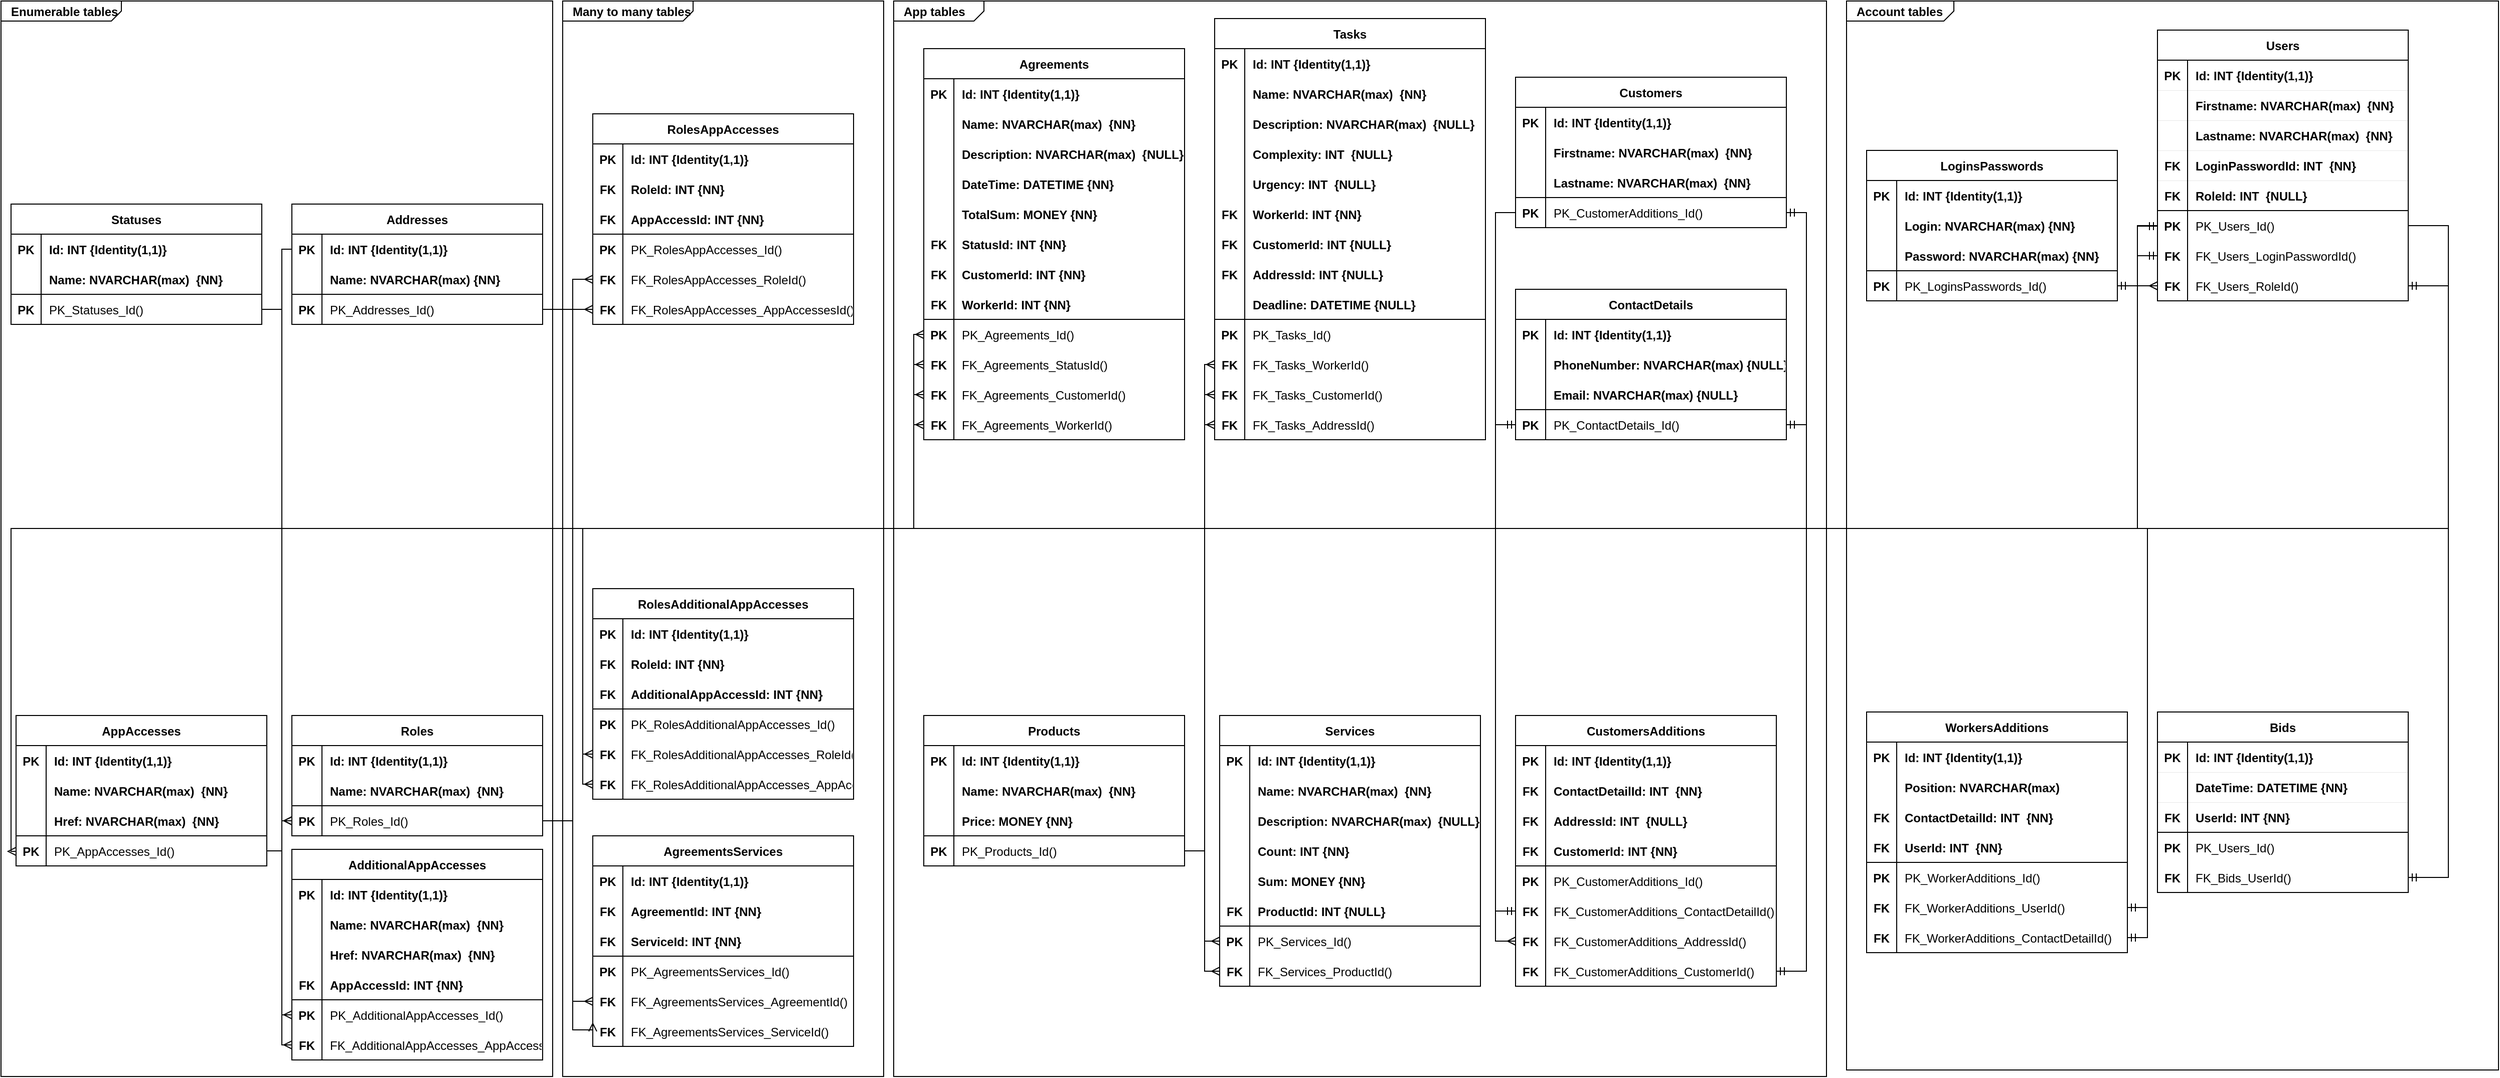 <mxfile version="24.4.8" type="device">
  <diagram id="R2lEEEUBdFMjLlhIrx00" name="Page-1">
    <mxGraphModel dx="-795" dy="32" grid="1" gridSize="10" guides="1" tooltips="1" connect="1" arrows="1" fold="1" page="1" pageScale="1" pageWidth="850" pageHeight="1100" math="0" shadow="0" extFonts="Permanent Marker^https://fonts.googleapis.com/css?family=Permanent+Marker">
      <root>
        <mxCell id="0" />
        <mxCell id="1" parent="0" />
        <mxCell id="eFNJ6-19LZc3JVgO8TIj-335" value="&lt;p style=&quot;margin:0px;margin-top:4px;margin-left:10px;text-align:left;&quot;&gt;&lt;b&gt;Account tables&lt;/b&gt;&lt;/p&gt;" style="html=1;shape=mxgraph.sysml.package;html=1;overflow=fill;whiteSpace=wrap;labelX=107.94;" parent="1" vertex="1">
          <mxGeometry x="2700" y="14" width="650" height="1066" as="geometry" />
        </mxCell>
        <mxCell id="eFNJ6-19LZc3JVgO8TIj-334" value="&lt;p style=&quot;margin:0px;margin-top:4px;margin-left:10px;text-align:left;&quot;&gt;&lt;b&gt;App tables&lt;/b&gt;&lt;/p&gt;" style="html=1;shape=mxgraph.sysml.package;html=1;overflow=fill;whiteSpace=wrap;" parent="1" vertex="1">
          <mxGeometry x="1750" y="14" width="930" height="1072.5" as="geometry" />
        </mxCell>
        <mxCell id="eFNJ6-19LZc3JVgO8TIj-333" value="&lt;p style=&quot;margin:0px;margin-top:4px;margin-left:10px;text-align:left;&quot;&gt;&lt;b&gt;Many to many tables&lt;/b&gt;&lt;/p&gt;" style="html=1;shape=mxgraph.sysml.package;html=1;overflow=fill;whiteSpace=wrap;labelX=130.8;noLabel=0;" parent="1" vertex="1">
          <mxGeometry x="1420" y="14" width="320" height="1072.5" as="geometry" />
        </mxCell>
        <mxCell id="eFNJ6-19LZc3JVgO8TIj-332" value="&lt;p style=&quot;margin:0px;margin-top:4px;margin-left:10px;text-align:left;&quot;&gt;&lt;b&gt;Enumerable tables&lt;/b&gt;&lt;/p&gt;" style="html=1;shape=mxgraph.sysml.package;html=1;overflow=fill;whiteSpace=wrap;labelX=120.88;" parent="1" vertex="1">
          <mxGeometry x="860" y="14" width="550" height="1072.5" as="geometry" />
        </mxCell>
        <mxCell id="C-vyLk0tnHw3VtMMgP7b-2" value="Users" style="shape=table;startSize=30;container=1;collapsible=1;childLayout=tableLayout;fixedRows=1;rowLines=0;fontStyle=1;align=center;resizeLast=1;" parent="1" vertex="1">
          <mxGeometry x="3010" y="43" width="250" height="270" as="geometry" />
        </mxCell>
        <mxCell id="C-vyLk0tnHw3VtMMgP7b-3" value="" style="shape=partialRectangle;collapsible=0;dropTarget=0;pointerEvents=0;fillColor=none;points=[[0,0.5],[1,0.5]];portConstraint=eastwest;top=0;left=0;right=0;bottom=1;strokeWidth=0;" parent="C-vyLk0tnHw3VtMMgP7b-2" vertex="1">
          <mxGeometry y="30" width="250" height="30" as="geometry" />
        </mxCell>
        <mxCell id="C-vyLk0tnHw3VtMMgP7b-4" value="PK" style="shape=partialRectangle;overflow=hidden;connectable=0;fillColor=none;top=0;left=0;bottom=0;right=0;fontStyle=1;" parent="C-vyLk0tnHw3VtMMgP7b-3" vertex="1">
          <mxGeometry width="30" height="30" as="geometry">
            <mxRectangle width="30" height="30" as="alternateBounds" />
          </mxGeometry>
        </mxCell>
        <mxCell id="C-vyLk0tnHw3VtMMgP7b-5" value="Id: INT {Identity(1,1)}" style="shape=partialRectangle;overflow=hidden;connectable=0;fillColor=none;top=0;left=0;bottom=0;right=0;align=left;spacingLeft=6;fontStyle=1;" parent="C-vyLk0tnHw3VtMMgP7b-3" vertex="1">
          <mxGeometry x="30" width="220" height="30" as="geometry">
            <mxRectangle width="220" height="30" as="alternateBounds" />
          </mxGeometry>
        </mxCell>
        <mxCell id="eFNJ6-19LZc3JVgO8TIj-19" value="" style="shape=partialRectangle;collapsible=0;dropTarget=0;pointerEvents=0;fillColor=none;points=[[0,0.5],[1,0.5]];portConstraint=eastwest;top=0;left=0;right=0;bottom=1;strokeWidth=0;" parent="C-vyLk0tnHw3VtMMgP7b-2" vertex="1">
          <mxGeometry y="60" width="250" height="30" as="geometry" />
        </mxCell>
        <mxCell id="eFNJ6-19LZc3JVgO8TIj-20" value="" style="shape=partialRectangle;overflow=hidden;connectable=0;fillColor=none;top=0;left=0;bottom=0;right=0;fontStyle=1;" parent="eFNJ6-19LZc3JVgO8TIj-19" vertex="1">
          <mxGeometry width="30" height="30" as="geometry">
            <mxRectangle width="30" height="30" as="alternateBounds" />
          </mxGeometry>
        </mxCell>
        <mxCell id="eFNJ6-19LZc3JVgO8TIj-21" value="Firstname: NVARCHAR(max)  {NN}" style="shape=partialRectangle;overflow=hidden;connectable=0;fillColor=none;top=0;left=0;bottom=0;right=0;align=left;spacingLeft=6;fontStyle=1;" parent="eFNJ6-19LZc3JVgO8TIj-19" vertex="1">
          <mxGeometry x="30" width="220" height="30" as="geometry">
            <mxRectangle width="220" height="30" as="alternateBounds" />
          </mxGeometry>
        </mxCell>
        <mxCell id="eFNJ6-19LZc3JVgO8TIj-22" value="" style="shape=partialRectangle;collapsible=0;dropTarget=0;pointerEvents=0;fillColor=none;points=[[0,0.5],[1,0.5]];portConstraint=eastwest;top=0;left=0;right=0;bottom=1;strokeWidth=0;" parent="C-vyLk0tnHw3VtMMgP7b-2" vertex="1">
          <mxGeometry y="90" width="250" height="30" as="geometry" />
        </mxCell>
        <mxCell id="eFNJ6-19LZc3JVgO8TIj-23" value="" style="shape=partialRectangle;overflow=hidden;connectable=0;fillColor=none;top=0;left=0;bottom=0;right=0;fontStyle=1;" parent="eFNJ6-19LZc3JVgO8TIj-22" vertex="1">
          <mxGeometry width="30" height="30" as="geometry">
            <mxRectangle width="30" height="30" as="alternateBounds" />
          </mxGeometry>
        </mxCell>
        <mxCell id="eFNJ6-19LZc3JVgO8TIj-24" value="Lastname: NVARCHAR(max)  {NN}" style="shape=partialRectangle;overflow=hidden;connectable=0;fillColor=none;top=0;left=0;bottom=0;right=0;align=left;spacingLeft=6;fontStyle=1;" parent="eFNJ6-19LZc3JVgO8TIj-22" vertex="1">
          <mxGeometry x="30" width="220" height="30" as="geometry">
            <mxRectangle width="220" height="30" as="alternateBounds" />
          </mxGeometry>
        </mxCell>
        <mxCell id="eFNJ6-19LZc3JVgO8TIj-25" value="" style="shape=partialRectangle;collapsible=0;dropTarget=0;pointerEvents=0;fillColor=none;points=[[0,0.5],[1,0.5]];portConstraint=eastwest;top=0;left=0;right=0;bottom=1;strokeWidth=0;" parent="C-vyLk0tnHw3VtMMgP7b-2" vertex="1">
          <mxGeometry y="120" width="250" height="30" as="geometry" />
        </mxCell>
        <mxCell id="eFNJ6-19LZc3JVgO8TIj-26" value="FK" style="shape=partialRectangle;overflow=hidden;connectable=0;fillColor=none;top=0;left=0;bottom=0;right=0;fontStyle=1;" parent="eFNJ6-19LZc3JVgO8TIj-25" vertex="1">
          <mxGeometry width="30" height="30" as="geometry">
            <mxRectangle width="30" height="30" as="alternateBounds" />
          </mxGeometry>
        </mxCell>
        <mxCell id="eFNJ6-19LZc3JVgO8TIj-27" value="LoginPasswordId: INT  {NN}" style="shape=partialRectangle;overflow=hidden;connectable=0;fillColor=none;top=0;left=0;bottom=0;right=0;align=left;spacingLeft=6;fontStyle=1;" parent="eFNJ6-19LZc3JVgO8TIj-25" vertex="1">
          <mxGeometry x="30" width="220" height="30" as="geometry">
            <mxRectangle width="220" height="30" as="alternateBounds" />
          </mxGeometry>
        </mxCell>
        <mxCell id="eFNJ6-19LZc3JVgO8TIj-28" value="" style="shape=partialRectangle;collapsible=0;dropTarget=0;pointerEvents=0;fillColor=none;points=[[0,0.5],[1,0.5]];portConstraint=eastwest;top=0;left=0;right=0;bottom=1;strokeWidth=1;" parent="C-vyLk0tnHw3VtMMgP7b-2" vertex="1">
          <mxGeometry y="150" width="250" height="30" as="geometry" />
        </mxCell>
        <mxCell id="eFNJ6-19LZc3JVgO8TIj-29" value="FK" style="shape=partialRectangle;overflow=hidden;connectable=0;fillColor=none;top=0;left=0;bottom=0;right=0;fontStyle=1;" parent="eFNJ6-19LZc3JVgO8TIj-28" vertex="1">
          <mxGeometry width="30" height="30" as="geometry">
            <mxRectangle width="30" height="30" as="alternateBounds" />
          </mxGeometry>
        </mxCell>
        <mxCell id="eFNJ6-19LZc3JVgO8TIj-30" value="RoleId: INT  {NULL}" style="shape=partialRectangle;overflow=hidden;connectable=0;fillColor=none;top=0;left=0;bottom=0;right=0;align=left;spacingLeft=6;fontStyle=1;" parent="eFNJ6-19LZc3JVgO8TIj-28" vertex="1">
          <mxGeometry x="30" width="220" height="30" as="geometry">
            <mxRectangle width="220" height="30" as="alternateBounds" />
          </mxGeometry>
        </mxCell>
        <mxCell id="C-vyLk0tnHw3VtMMgP7b-6" value="" style="shape=partialRectangle;collapsible=0;dropTarget=0;pointerEvents=0;fillColor=none;points=[[0,0.5],[1,0.5]];portConstraint=eastwest;top=0;left=0;right=0;bottom=0;" parent="C-vyLk0tnHw3VtMMgP7b-2" vertex="1">
          <mxGeometry y="180" width="250" height="30" as="geometry" />
        </mxCell>
        <mxCell id="C-vyLk0tnHw3VtMMgP7b-7" value="PK" style="shape=partialRectangle;overflow=hidden;connectable=0;fillColor=none;top=0;left=0;bottom=0;right=0;fontStyle=1" parent="C-vyLk0tnHw3VtMMgP7b-6" vertex="1">
          <mxGeometry width="30" height="30" as="geometry">
            <mxRectangle width="30" height="30" as="alternateBounds" />
          </mxGeometry>
        </mxCell>
        <mxCell id="C-vyLk0tnHw3VtMMgP7b-8" value="PK_Users_Id()" style="shape=partialRectangle;overflow=hidden;connectable=0;fillColor=none;top=0;left=0;bottom=0;right=0;align=left;spacingLeft=6;" parent="C-vyLk0tnHw3VtMMgP7b-6" vertex="1">
          <mxGeometry x="30" width="220" height="30" as="geometry">
            <mxRectangle width="220" height="30" as="alternateBounds" />
          </mxGeometry>
        </mxCell>
        <mxCell id="C-vyLk0tnHw3VtMMgP7b-9" value="" style="shape=partialRectangle;collapsible=0;dropTarget=0;pointerEvents=0;fillColor=none;points=[[0,0.5],[1,0.5]];portConstraint=eastwest;top=0;left=0;right=0;bottom=0;" parent="C-vyLk0tnHw3VtMMgP7b-2" vertex="1">
          <mxGeometry y="210" width="250" height="30" as="geometry" />
        </mxCell>
        <mxCell id="C-vyLk0tnHw3VtMMgP7b-10" value="FK" style="shape=partialRectangle;overflow=hidden;connectable=0;fillColor=none;top=0;left=0;bottom=0;right=0;fontStyle=1" parent="C-vyLk0tnHw3VtMMgP7b-9" vertex="1">
          <mxGeometry width="30" height="30" as="geometry">
            <mxRectangle width="30" height="30" as="alternateBounds" />
          </mxGeometry>
        </mxCell>
        <mxCell id="C-vyLk0tnHw3VtMMgP7b-11" value="FK_Users_LoginPasswordId()" style="shape=partialRectangle;overflow=hidden;connectable=0;fillColor=none;top=0;left=0;bottom=0;right=0;align=left;spacingLeft=6;" parent="C-vyLk0tnHw3VtMMgP7b-9" vertex="1">
          <mxGeometry x="30" width="220" height="30" as="geometry">
            <mxRectangle width="220" height="30" as="alternateBounds" />
          </mxGeometry>
        </mxCell>
        <mxCell id="eFNJ6-19LZc3JVgO8TIj-32" value="" style="shape=partialRectangle;collapsible=0;dropTarget=0;pointerEvents=0;fillColor=none;points=[[0,0.5],[1,0.5]];portConstraint=eastwest;top=0;left=0;right=0;bottom=0;" parent="C-vyLk0tnHw3VtMMgP7b-2" vertex="1">
          <mxGeometry y="240" width="250" height="30" as="geometry" />
        </mxCell>
        <mxCell id="eFNJ6-19LZc3JVgO8TIj-33" value="FK" style="shape=partialRectangle;overflow=hidden;connectable=0;fillColor=none;top=0;left=0;bottom=0;right=0;fontStyle=1" parent="eFNJ6-19LZc3JVgO8TIj-32" vertex="1">
          <mxGeometry width="30" height="30" as="geometry">
            <mxRectangle width="30" height="30" as="alternateBounds" />
          </mxGeometry>
        </mxCell>
        <mxCell id="eFNJ6-19LZc3JVgO8TIj-34" value="FK_Users_RoleId()" style="shape=partialRectangle;overflow=hidden;connectable=0;fillColor=none;top=0;left=0;bottom=0;right=0;align=left;spacingLeft=6;" parent="eFNJ6-19LZc3JVgO8TIj-32" vertex="1">
          <mxGeometry x="30" width="220" height="30" as="geometry">
            <mxRectangle width="220" height="30" as="alternateBounds" />
          </mxGeometry>
        </mxCell>
        <mxCell id="C-vyLk0tnHw3VtMMgP7b-13" value="Roles" style="shape=table;startSize=30;container=1;collapsible=1;childLayout=tableLayout;fixedRows=1;rowLines=0;fontStyle=1;align=center;resizeLast=1;" parent="1" vertex="1">
          <mxGeometry x="1150" y="726.5" width="250" height="120" as="geometry" />
        </mxCell>
        <mxCell id="C-vyLk0tnHw3VtMMgP7b-14" value="" style="shape=partialRectangle;collapsible=0;dropTarget=0;pointerEvents=0;fillColor=none;points=[[0,0.5],[1,0.5]];portConstraint=eastwest;top=0;left=0;right=0;bottom=0;" parent="C-vyLk0tnHw3VtMMgP7b-13" vertex="1">
          <mxGeometry y="30" width="250" height="30" as="geometry" />
        </mxCell>
        <mxCell id="C-vyLk0tnHw3VtMMgP7b-15" value="PK" style="shape=partialRectangle;overflow=hidden;connectable=0;fillColor=none;top=0;left=0;bottom=0;right=0;fontStyle=1;" parent="C-vyLk0tnHw3VtMMgP7b-14" vertex="1">
          <mxGeometry width="30" height="30" as="geometry">
            <mxRectangle width="30" height="30" as="alternateBounds" />
          </mxGeometry>
        </mxCell>
        <mxCell id="C-vyLk0tnHw3VtMMgP7b-16" value="Id: INT {Identity(1,1)}" style="shape=partialRectangle;overflow=hidden;connectable=0;fillColor=none;top=0;left=0;bottom=0;right=0;align=left;spacingLeft=6;fontStyle=1;" parent="C-vyLk0tnHw3VtMMgP7b-14" vertex="1">
          <mxGeometry x="30" width="220" height="30" as="geometry">
            <mxRectangle width="220" height="30" as="alternateBounds" />
          </mxGeometry>
        </mxCell>
        <mxCell id="eFNJ6-19LZc3JVgO8TIj-35" value="" style="shape=partialRectangle;collapsible=0;dropTarget=0;pointerEvents=0;fillColor=none;points=[[0,0.5],[1,0.5]];portConstraint=eastwest;top=0;left=0;right=0;bottom=1;" parent="C-vyLk0tnHw3VtMMgP7b-13" vertex="1">
          <mxGeometry y="60" width="250" height="30" as="geometry" />
        </mxCell>
        <mxCell id="eFNJ6-19LZc3JVgO8TIj-36" value="" style="shape=partialRectangle;overflow=hidden;connectable=0;fillColor=none;top=0;left=0;bottom=0;right=0;fontStyle=1;" parent="eFNJ6-19LZc3JVgO8TIj-35" vertex="1">
          <mxGeometry width="30" height="30" as="geometry">
            <mxRectangle width="30" height="30" as="alternateBounds" />
          </mxGeometry>
        </mxCell>
        <mxCell id="eFNJ6-19LZc3JVgO8TIj-37" value="Name: NVARCHAR(max)  {NN}" style="shape=partialRectangle;overflow=hidden;connectable=0;fillColor=none;top=0;left=0;bottom=0;right=0;align=left;spacingLeft=6;fontStyle=1;" parent="eFNJ6-19LZc3JVgO8TIj-35" vertex="1">
          <mxGeometry x="30" width="220" height="30" as="geometry">
            <mxRectangle width="220" height="30" as="alternateBounds" />
          </mxGeometry>
        </mxCell>
        <mxCell id="C-vyLk0tnHw3VtMMgP7b-17" value="" style="shape=partialRectangle;collapsible=0;dropTarget=0;pointerEvents=0;fillColor=none;points=[[0,0.5],[1,0.5]];portConstraint=eastwest;top=0;left=0;right=0;bottom=0;" parent="C-vyLk0tnHw3VtMMgP7b-13" vertex="1">
          <mxGeometry y="90" width="250" height="30" as="geometry" />
        </mxCell>
        <mxCell id="C-vyLk0tnHw3VtMMgP7b-18" value="PK" style="shape=partialRectangle;overflow=hidden;connectable=0;fillColor=none;top=0;left=0;bottom=0;right=0;fontStyle=1" parent="C-vyLk0tnHw3VtMMgP7b-17" vertex="1">
          <mxGeometry width="30" height="30" as="geometry">
            <mxRectangle width="30" height="30" as="alternateBounds" />
          </mxGeometry>
        </mxCell>
        <mxCell id="C-vyLk0tnHw3VtMMgP7b-19" value="PK_Roles_Id()" style="shape=partialRectangle;overflow=hidden;connectable=0;fillColor=none;top=0;left=0;bottom=0;right=0;align=left;spacingLeft=6;" parent="C-vyLk0tnHw3VtMMgP7b-17" vertex="1">
          <mxGeometry x="30" width="220" height="30" as="geometry">
            <mxRectangle width="220" height="30" as="alternateBounds" />
          </mxGeometry>
        </mxCell>
        <mxCell id="C-vyLk0tnHw3VtMMgP7b-23" value="LoginsPasswords" style="shape=table;startSize=30;container=1;collapsible=1;childLayout=tableLayout;fixedRows=1;rowLines=0;fontStyle=1;align=center;resizeLast=1;" parent="1" vertex="1">
          <mxGeometry x="2720" y="163" width="250" height="150" as="geometry" />
        </mxCell>
        <mxCell id="eFNJ6-19LZc3JVgO8TIj-4" value="" style="shape=partialRectangle;collapsible=0;dropTarget=0;pointerEvents=0;fillColor=none;points=[[0,0.5],[1,0.5]];portConstraint=eastwest;top=0;left=0;right=0;bottom=0;" parent="C-vyLk0tnHw3VtMMgP7b-23" vertex="1">
          <mxGeometry y="30" width="250" height="30" as="geometry" />
        </mxCell>
        <mxCell id="eFNJ6-19LZc3JVgO8TIj-5" value="PK" style="shape=partialRectangle;overflow=hidden;connectable=0;fillColor=none;top=0;left=0;bottom=0;right=0;fontStyle=1" parent="eFNJ6-19LZc3JVgO8TIj-4" vertex="1">
          <mxGeometry width="30" height="30" as="geometry">
            <mxRectangle width="30" height="30" as="alternateBounds" />
          </mxGeometry>
        </mxCell>
        <mxCell id="eFNJ6-19LZc3JVgO8TIj-6" value="Id: INT {Identity(1,1)}" style="shape=partialRectangle;overflow=hidden;connectable=0;fillColor=none;top=0;left=0;bottom=0;right=0;align=left;spacingLeft=6;fontStyle=1" parent="eFNJ6-19LZc3JVgO8TIj-4" vertex="1">
          <mxGeometry x="30" width="220" height="30" as="geometry">
            <mxRectangle width="220" height="30" as="alternateBounds" />
          </mxGeometry>
        </mxCell>
        <mxCell id="eFNJ6-19LZc3JVgO8TIj-10" value="" style="shape=partialRectangle;collapsible=0;dropTarget=0;pointerEvents=0;fillColor=none;points=[[0,0.5],[1,0.5]];portConstraint=eastwest;top=0;left=0;right=0;bottom=0;" parent="C-vyLk0tnHw3VtMMgP7b-23" vertex="1">
          <mxGeometry y="60" width="250" height="30" as="geometry" />
        </mxCell>
        <mxCell id="eFNJ6-19LZc3JVgO8TIj-11" value="" style="shape=partialRectangle;overflow=hidden;connectable=0;fillColor=none;top=0;left=0;bottom=0;right=0;fontStyle=1" parent="eFNJ6-19LZc3JVgO8TIj-10" vertex="1">
          <mxGeometry width="30" height="30" as="geometry">
            <mxRectangle width="30" height="30" as="alternateBounds" />
          </mxGeometry>
        </mxCell>
        <mxCell id="eFNJ6-19LZc3JVgO8TIj-12" value="Login: NVARCHAR(max) {NN}" style="shape=partialRectangle;overflow=hidden;connectable=0;fillColor=none;top=0;left=0;bottom=0;right=0;align=left;spacingLeft=6;fontStyle=1" parent="eFNJ6-19LZc3JVgO8TIj-10" vertex="1">
          <mxGeometry x="30" width="220" height="30" as="geometry">
            <mxRectangle width="220" height="30" as="alternateBounds" />
          </mxGeometry>
        </mxCell>
        <mxCell id="C-vyLk0tnHw3VtMMgP7b-24" value="" style="shape=partialRectangle;collapsible=0;dropTarget=0;pointerEvents=0;fillColor=none;points=[[0,0.5],[1,0.5]];portConstraint=eastwest;top=0;left=0;right=0;bottom=1;" parent="C-vyLk0tnHw3VtMMgP7b-23" vertex="1">
          <mxGeometry y="90" width="250" height="30" as="geometry" />
        </mxCell>
        <mxCell id="C-vyLk0tnHw3VtMMgP7b-25" value="" style="shape=partialRectangle;overflow=hidden;connectable=0;fillColor=none;top=0;left=0;bottom=0;right=0;fontStyle=1;" parent="C-vyLk0tnHw3VtMMgP7b-24" vertex="1">
          <mxGeometry width="30" height="30" as="geometry">
            <mxRectangle width="30" height="30" as="alternateBounds" />
          </mxGeometry>
        </mxCell>
        <mxCell id="C-vyLk0tnHw3VtMMgP7b-26" value="Password: NVARCHAR(max) {NN}" style="shape=partialRectangle;overflow=hidden;connectable=0;fillColor=none;top=0;left=0;bottom=0;right=0;align=left;spacingLeft=6;fontStyle=1;" parent="C-vyLk0tnHw3VtMMgP7b-24" vertex="1">
          <mxGeometry x="30" width="220" height="30" as="geometry">
            <mxRectangle width="220" height="30" as="alternateBounds" />
          </mxGeometry>
        </mxCell>
        <mxCell id="C-vyLk0tnHw3VtMMgP7b-27" value="" style="shape=partialRectangle;collapsible=0;dropTarget=0;pointerEvents=0;fillColor=none;points=[[0,0.5],[1,0.5]];portConstraint=eastwest;top=0;left=0;right=0;bottom=0;" parent="C-vyLk0tnHw3VtMMgP7b-23" vertex="1">
          <mxGeometry y="120" width="250" height="30" as="geometry" />
        </mxCell>
        <mxCell id="C-vyLk0tnHw3VtMMgP7b-28" value="PK" style="shape=partialRectangle;overflow=hidden;connectable=0;fillColor=none;top=0;left=0;bottom=0;right=0;fontStyle=1" parent="C-vyLk0tnHw3VtMMgP7b-27" vertex="1">
          <mxGeometry width="30" height="30" as="geometry">
            <mxRectangle width="30" height="30" as="alternateBounds" />
          </mxGeometry>
        </mxCell>
        <mxCell id="C-vyLk0tnHw3VtMMgP7b-29" value="PK_LoginsPasswords_Id()" style="shape=partialRectangle;overflow=hidden;connectable=0;fillColor=none;top=0;left=0;bottom=0;right=0;align=left;spacingLeft=6;fontStyle=0" parent="C-vyLk0tnHw3VtMMgP7b-27" vertex="1">
          <mxGeometry x="30" width="220" height="30" as="geometry">
            <mxRectangle width="220" height="30" as="alternateBounds" />
          </mxGeometry>
        </mxCell>
        <mxCell id="eFNJ6-19LZc3JVgO8TIj-39" value="CustomersAdditions" style="shape=table;startSize=30;container=1;collapsible=1;childLayout=tableLayout;fixedRows=1;rowLines=0;fontStyle=1;align=center;resizeLast=1;" parent="1" vertex="1">
          <mxGeometry x="2370" y="726.5" width="260" height="270" as="geometry" />
        </mxCell>
        <mxCell id="eFNJ6-19LZc3JVgO8TIj-40" value="" style="shape=partialRectangle;collapsible=0;dropTarget=0;pointerEvents=0;fillColor=none;points=[[0,0.5],[1,0.5]];portConstraint=eastwest;top=0;left=0;right=0;bottom=0;" parent="eFNJ6-19LZc3JVgO8TIj-39" vertex="1">
          <mxGeometry y="30" width="260" height="30" as="geometry" />
        </mxCell>
        <mxCell id="eFNJ6-19LZc3JVgO8TIj-41" value="PK" style="shape=partialRectangle;overflow=hidden;connectable=0;fillColor=none;top=0;left=0;bottom=0;right=0;fontStyle=1;" parent="eFNJ6-19LZc3JVgO8TIj-40" vertex="1">
          <mxGeometry width="30" height="30" as="geometry">
            <mxRectangle width="30" height="30" as="alternateBounds" />
          </mxGeometry>
        </mxCell>
        <mxCell id="eFNJ6-19LZc3JVgO8TIj-42" value="Id: INT {Identity(1,1)}" style="shape=partialRectangle;overflow=hidden;connectable=0;fillColor=none;top=0;left=0;bottom=0;right=0;align=left;spacingLeft=6;fontStyle=1;" parent="eFNJ6-19LZc3JVgO8TIj-40" vertex="1">
          <mxGeometry x="30" width="230" height="30" as="geometry">
            <mxRectangle width="230" height="30" as="alternateBounds" />
          </mxGeometry>
        </mxCell>
        <mxCell id="eFNJ6-19LZc3JVgO8TIj-43" value="" style="shape=partialRectangle;collapsible=0;dropTarget=0;pointerEvents=0;fillColor=none;points=[[0,0.5],[1,0.5]];portConstraint=eastwest;top=0;left=0;right=0;bottom=0;" parent="eFNJ6-19LZc3JVgO8TIj-39" vertex="1">
          <mxGeometry y="60" width="260" height="30" as="geometry" />
        </mxCell>
        <mxCell id="eFNJ6-19LZc3JVgO8TIj-44" value="FK" style="shape=partialRectangle;overflow=hidden;connectable=0;fillColor=none;top=0;left=0;bottom=0;right=0;fontStyle=1;" parent="eFNJ6-19LZc3JVgO8TIj-43" vertex="1">
          <mxGeometry width="30" height="30" as="geometry">
            <mxRectangle width="30" height="30" as="alternateBounds" />
          </mxGeometry>
        </mxCell>
        <mxCell id="eFNJ6-19LZc3JVgO8TIj-45" value="ContactDetailId: INT  {NN}" style="shape=partialRectangle;overflow=hidden;connectable=0;fillColor=none;top=0;left=0;bottom=0;right=0;align=left;spacingLeft=6;fontStyle=1;" parent="eFNJ6-19LZc3JVgO8TIj-43" vertex="1">
          <mxGeometry x="30" width="230" height="30" as="geometry">
            <mxRectangle width="230" height="30" as="alternateBounds" />
          </mxGeometry>
        </mxCell>
        <mxCell id="eFNJ6-19LZc3JVgO8TIj-69" value="" style="shape=partialRectangle;collapsible=0;dropTarget=0;pointerEvents=0;fillColor=none;points=[[0,0.5],[1,0.5]];portConstraint=eastwest;top=0;left=0;right=0;bottom=0;" parent="eFNJ6-19LZc3JVgO8TIj-39" vertex="1">
          <mxGeometry y="90" width="260" height="30" as="geometry" />
        </mxCell>
        <mxCell id="eFNJ6-19LZc3JVgO8TIj-70" value="FK" style="shape=partialRectangle;overflow=hidden;connectable=0;fillColor=none;top=0;left=0;bottom=0;right=0;fontStyle=1;" parent="eFNJ6-19LZc3JVgO8TIj-69" vertex="1">
          <mxGeometry width="30" height="30" as="geometry">
            <mxRectangle width="30" height="30" as="alternateBounds" />
          </mxGeometry>
        </mxCell>
        <mxCell id="eFNJ6-19LZc3JVgO8TIj-71" value="AddressId: INT  {NULL}" style="shape=partialRectangle;overflow=hidden;connectable=0;fillColor=none;top=0;left=0;bottom=0;right=0;align=left;spacingLeft=6;fontStyle=1;" parent="eFNJ6-19LZc3JVgO8TIj-69" vertex="1">
          <mxGeometry x="30" width="230" height="30" as="geometry">
            <mxRectangle width="230" height="30" as="alternateBounds" />
          </mxGeometry>
        </mxCell>
        <mxCell id="qhAXZOhkiJpA8cbHbfWW-26" value="" style="shape=partialRectangle;collapsible=0;dropTarget=0;pointerEvents=0;fillColor=none;points=[[0,0.5],[1,0.5]];portConstraint=eastwest;top=0;left=0;right=0;bottom=1;" parent="eFNJ6-19LZc3JVgO8TIj-39" vertex="1">
          <mxGeometry y="120" width="260" height="30" as="geometry" />
        </mxCell>
        <mxCell id="qhAXZOhkiJpA8cbHbfWW-27" value="FK" style="shape=partialRectangle;overflow=hidden;connectable=0;fillColor=none;top=0;left=0;bottom=0;right=0;fontStyle=1;" parent="qhAXZOhkiJpA8cbHbfWW-26" vertex="1">
          <mxGeometry width="30" height="30" as="geometry">
            <mxRectangle width="30" height="30" as="alternateBounds" />
          </mxGeometry>
        </mxCell>
        <mxCell id="qhAXZOhkiJpA8cbHbfWW-28" value="CustomerId: INT {NN}" style="shape=partialRectangle;overflow=hidden;connectable=0;fillColor=none;top=0;left=0;bottom=0;right=0;align=left;spacingLeft=6;fontStyle=1;" parent="qhAXZOhkiJpA8cbHbfWW-26" vertex="1">
          <mxGeometry x="30" width="230" height="30" as="geometry">
            <mxRectangle width="230" height="30" as="alternateBounds" />
          </mxGeometry>
        </mxCell>
        <mxCell id="eFNJ6-19LZc3JVgO8TIj-46" value="" style="shape=partialRectangle;collapsible=0;dropTarget=0;pointerEvents=0;fillColor=none;points=[[0,0.5],[1,0.5]];portConstraint=eastwest;top=0;left=0;right=0;bottom=0;" parent="eFNJ6-19LZc3JVgO8TIj-39" vertex="1">
          <mxGeometry y="150" width="260" height="30" as="geometry" />
        </mxCell>
        <mxCell id="eFNJ6-19LZc3JVgO8TIj-47" value="PK" style="shape=partialRectangle;overflow=hidden;connectable=0;fillColor=none;top=0;left=0;bottom=0;right=0;fontStyle=1" parent="eFNJ6-19LZc3JVgO8TIj-46" vertex="1">
          <mxGeometry width="30" height="30" as="geometry">
            <mxRectangle width="30" height="30" as="alternateBounds" />
          </mxGeometry>
        </mxCell>
        <mxCell id="eFNJ6-19LZc3JVgO8TIj-48" value="PK_CustomerAdditions_Id()" style="shape=partialRectangle;overflow=hidden;connectable=0;fillColor=none;top=0;left=0;bottom=0;right=0;align=left;spacingLeft=6;" parent="eFNJ6-19LZc3JVgO8TIj-46" vertex="1">
          <mxGeometry x="30" width="230" height="30" as="geometry">
            <mxRectangle width="230" height="30" as="alternateBounds" />
          </mxGeometry>
        </mxCell>
        <mxCell id="eFNJ6-19LZc3JVgO8TIj-72" value="" style="shape=partialRectangle;collapsible=0;dropTarget=0;pointerEvents=0;fillColor=none;points=[[0,0.5],[1,0.5]];portConstraint=eastwest;top=0;left=0;right=0;bottom=0;" parent="eFNJ6-19LZc3JVgO8TIj-39" vertex="1">
          <mxGeometry y="180" width="260" height="30" as="geometry" />
        </mxCell>
        <mxCell id="eFNJ6-19LZc3JVgO8TIj-73" value="FK" style="shape=partialRectangle;overflow=hidden;connectable=0;fillColor=none;top=0;left=0;bottom=0;right=0;fontStyle=1" parent="eFNJ6-19LZc3JVgO8TIj-72" vertex="1">
          <mxGeometry width="30" height="30" as="geometry">
            <mxRectangle width="30" height="30" as="alternateBounds" />
          </mxGeometry>
        </mxCell>
        <mxCell id="eFNJ6-19LZc3JVgO8TIj-74" value="FK_CustomerAdditions_ContactDetailId()" style="shape=partialRectangle;overflow=hidden;connectable=0;fillColor=none;top=0;left=0;bottom=0;right=0;align=left;spacingLeft=6;" parent="eFNJ6-19LZc3JVgO8TIj-72" vertex="1">
          <mxGeometry x="30" width="230" height="30" as="geometry">
            <mxRectangle width="230" height="30" as="alternateBounds" />
          </mxGeometry>
        </mxCell>
        <mxCell id="eFNJ6-19LZc3JVgO8TIj-76" value="" style="shape=partialRectangle;collapsible=0;dropTarget=0;pointerEvents=0;fillColor=none;points=[[0,0.5],[1,0.5]];portConstraint=eastwest;top=0;left=0;right=0;bottom=0;" parent="eFNJ6-19LZc3JVgO8TIj-39" vertex="1">
          <mxGeometry y="210" width="260" height="30" as="geometry" />
        </mxCell>
        <mxCell id="eFNJ6-19LZc3JVgO8TIj-77" value="FK" style="shape=partialRectangle;overflow=hidden;connectable=0;fillColor=none;top=0;left=0;bottom=0;right=0;fontStyle=1" parent="eFNJ6-19LZc3JVgO8TIj-76" vertex="1">
          <mxGeometry width="30" height="30" as="geometry">
            <mxRectangle width="30" height="30" as="alternateBounds" />
          </mxGeometry>
        </mxCell>
        <mxCell id="eFNJ6-19LZc3JVgO8TIj-78" value="FK_CustomerAdditions_AddressId()" style="shape=partialRectangle;overflow=hidden;connectable=0;fillColor=none;top=0;left=0;bottom=0;right=0;align=left;spacingLeft=6;" parent="eFNJ6-19LZc3JVgO8TIj-76" vertex="1">
          <mxGeometry x="30" width="230" height="30" as="geometry">
            <mxRectangle width="230" height="30" as="alternateBounds" />
          </mxGeometry>
        </mxCell>
        <mxCell id="qhAXZOhkiJpA8cbHbfWW-29" value="" style="shape=partialRectangle;collapsible=0;dropTarget=0;pointerEvents=0;fillColor=none;points=[[0,0.5],[1,0.5]];portConstraint=eastwest;top=0;left=0;right=0;bottom=0;" parent="eFNJ6-19LZc3JVgO8TIj-39" vertex="1">
          <mxGeometry y="240" width="260" height="30" as="geometry" />
        </mxCell>
        <mxCell id="qhAXZOhkiJpA8cbHbfWW-30" value="FK" style="shape=partialRectangle;overflow=hidden;connectable=0;fillColor=none;top=0;left=0;bottom=0;right=0;fontStyle=1" parent="qhAXZOhkiJpA8cbHbfWW-29" vertex="1">
          <mxGeometry width="30" height="30" as="geometry">
            <mxRectangle width="30" height="30" as="alternateBounds" />
          </mxGeometry>
        </mxCell>
        <mxCell id="qhAXZOhkiJpA8cbHbfWW-31" value="FK_CustomerAdditions_CustomerId()" style="shape=partialRectangle;overflow=hidden;connectable=0;fillColor=none;top=0;left=0;bottom=0;right=0;align=left;spacingLeft=6;" parent="qhAXZOhkiJpA8cbHbfWW-29" vertex="1">
          <mxGeometry x="30" width="230" height="30" as="geometry">
            <mxRectangle width="230" height="30" as="alternateBounds" />
          </mxGeometry>
        </mxCell>
        <mxCell id="eFNJ6-19LZc3JVgO8TIj-49" value="ContactDetails" style="shape=table;startSize=30;container=1;collapsible=1;childLayout=tableLayout;fixedRows=1;rowLines=0;fontStyle=1;align=center;resizeLast=1;" parent="1" vertex="1">
          <mxGeometry x="2370" y="301.5" width="270" height="150" as="geometry" />
        </mxCell>
        <mxCell id="eFNJ6-19LZc3JVgO8TIj-50" value="" style="shape=partialRectangle;collapsible=0;dropTarget=0;pointerEvents=0;fillColor=none;points=[[0,0.5],[1,0.5]];portConstraint=eastwest;top=0;left=0;right=0;bottom=0;" parent="eFNJ6-19LZc3JVgO8TIj-49" vertex="1">
          <mxGeometry y="30" width="270" height="30" as="geometry" />
        </mxCell>
        <mxCell id="eFNJ6-19LZc3JVgO8TIj-51" value="PK" style="shape=partialRectangle;overflow=hidden;connectable=0;fillColor=none;top=0;left=0;bottom=0;right=0;fontStyle=1;" parent="eFNJ6-19LZc3JVgO8TIj-50" vertex="1">
          <mxGeometry width="30" height="30" as="geometry">
            <mxRectangle width="30" height="30" as="alternateBounds" />
          </mxGeometry>
        </mxCell>
        <mxCell id="eFNJ6-19LZc3JVgO8TIj-52" value="Id: INT {Identity(1,1)}" style="shape=partialRectangle;overflow=hidden;connectable=0;fillColor=none;top=0;left=0;bottom=0;right=0;align=left;spacingLeft=6;fontStyle=1;" parent="eFNJ6-19LZc3JVgO8TIj-50" vertex="1">
          <mxGeometry x="30" width="240" height="30" as="geometry">
            <mxRectangle width="240" height="30" as="alternateBounds" />
          </mxGeometry>
        </mxCell>
        <mxCell id="eFNJ6-19LZc3JVgO8TIj-53" value="" style="shape=partialRectangle;collapsible=0;dropTarget=0;pointerEvents=0;fillColor=none;points=[[0,0.5],[1,0.5]];portConstraint=eastwest;top=0;left=0;right=0;bottom=0;" parent="eFNJ6-19LZc3JVgO8TIj-49" vertex="1">
          <mxGeometry y="60" width="270" height="30" as="geometry" />
        </mxCell>
        <mxCell id="eFNJ6-19LZc3JVgO8TIj-54" value="" style="shape=partialRectangle;overflow=hidden;connectable=0;fillColor=none;top=0;left=0;bottom=0;right=0;fontStyle=1;" parent="eFNJ6-19LZc3JVgO8TIj-53" vertex="1">
          <mxGeometry width="30" height="30" as="geometry">
            <mxRectangle width="30" height="30" as="alternateBounds" />
          </mxGeometry>
        </mxCell>
        <mxCell id="eFNJ6-19LZc3JVgO8TIj-55" value="PhoneNumber: NVARCHAR(max) {NULL}" style="shape=partialRectangle;overflow=hidden;connectable=0;fillColor=none;top=0;left=0;bottom=0;right=0;align=left;spacingLeft=6;fontStyle=1;" parent="eFNJ6-19LZc3JVgO8TIj-53" vertex="1">
          <mxGeometry x="30" width="240" height="30" as="geometry">
            <mxRectangle width="240" height="30" as="alternateBounds" />
          </mxGeometry>
        </mxCell>
        <mxCell id="eFNJ6-19LZc3JVgO8TIj-82" value="" style="shape=partialRectangle;collapsible=0;dropTarget=0;pointerEvents=0;fillColor=none;points=[[0,0.5],[1,0.5]];portConstraint=eastwest;top=0;left=0;right=0;bottom=1;" parent="eFNJ6-19LZc3JVgO8TIj-49" vertex="1">
          <mxGeometry y="90" width="270" height="30" as="geometry" />
        </mxCell>
        <mxCell id="eFNJ6-19LZc3JVgO8TIj-83" value="" style="shape=partialRectangle;overflow=hidden;connectable=0;fillColor=none;top=0;left=0;bottom=0;right=0;fontStyle=1;" parent="eFNJ6-19LZc3JVgO8TIj-82" vertex="1">
          <mxGeometry width="30" height="30" as="geometry">
            <mxRectangle width="30" height="30" as="alternateBounds" />
          </mxGeometry>
        </mxCell>
        <mxCell id="eFNJ6-19LZc3JVgO8TIj-84" value="Email: NVARCHAR(max) {NULL}" style="shape=partialRectangle;overflow=hidden;connectable=0;fillColor=none;top=0;left=0;bottom=0;right=0;align=left;spacingLeft=6;fontStyle=1;" parent="eFNJ6-19LZc3JVgO8TIj-82" vertex="1">
          <mxGeometry x="30" width="240" height="30" as="geometry">
            <mxRectangle width="240" height="30" as="alternateBounds" />
          </mxGeometry>
        </mxCell>
        <mxCell id="eFNJ6-19LZc3JVgO8TIj-56" value="" style="shape=partialRectangle;collapsible=0;dropTarget=0;pointerEvents=0;fillColor=none;points=[[0,0.5],[1,0.5]];portConstraint=eastwest;top=0;left=0;right=0;bottom=0;" parent="eFNJ6-19LZc3JVgO8TIj-49" vertex="1">
          <mxGeometry y="120" width="270" height="30" as="geometry" />
        </mxCell>
        <mxCell id="eFNJ6-19LZc3JVgO8TIj-57" value="PK" style="shape=partialRectangle;overflow=hidden;connectable=0;fillColor=none;top=0;left=0;bottom=0;right=0;fontStyle=1" parent="eFNJ6-19LZc3JVgO8TIj-56" vertex="1">
          <mxGeometry width="30" height="30" as="geometry">
            <mxRectangle width="30" height="30" as="alternateBounds" />
          </mxGeometry>
        </mxCell>
        <mxCell id="eFNJ6-19LZc3JVgO8TIj-58" value="PK_ContactDetails_Id()" style="shape=partialRectangle;overflow=hidden;connectable=0;fillColor=none;top=0;left=0;bottom=0;right=0;align=left;spacingLeft=6;" parent="eFNJ6-19LZc3JVgO8TIj-56" vertex="1">
          <mxGeometry x="30" width="240" height="30" as="geometry">
            <mxRectangle width="240" height="30" as="alternateBounds" />
          </mxGeometry>
        </mxCell>
        <mxCell id="eFNJ6-19LZc3JVgO8TIj-59" value="Addresses" style="shape=table;startSize=30;container=1;collapsible=1;childLayout=tableLayout;fixedRows=1;rowLines=0;fontStyle=1;align=center;resizeLast=1;" parent="1" vertex="1">
          <mxGeometry x="1150" y="216.5" width="250" height="120" as="geometry" />
        </mxCell>
        <mxCell id="eFNJ6-19LZc3JVgO8TIj-60" value="" style="shape=partialRectangle;collapsible=0;dropTarget=0;pointerEvents=0;fillColor=none;points=[[0,0.5],[1,0.5]];portConstraint=eastwest;top=0;left=0;right=0;bottom=0;" parent="eFNJ6-19LZc3JVgO8TIj-59" vertex="1">
          <mxGeometry y="30" width="250" height="30" as="geometry" />
        </mxCell>
        <mxCell id="eFNJ6-19LZc3JVgO8TIj-61" value="PK" style="shape=partialRectangle;overflow=hidden;connectable=0;fillColor=none;top=0;left=0;bottom=0;right=0;fontStyle=1;" parent="eFNJ6-19LZc3JVgO8TIj-60" vertex="1">
          <mxGeometry width="30" height="30" as="geometry">
            <mxRectangle width="30" height="30" as="alternateBounds" />
          </mxGeometry>
        </mxCell>
        <mxCell id="eFNJ6-19LZc3JVgO8TIj-62" value="Id: INT {Identity(1,1)}" style="shape=partialRectangle;overflow=hidden;connectable=0;fillColor=none;top=0;left=0;bottom=0;right=0;align=left;spacingLeft=6;fontStyle=1;" parent="eFNJ6-19LZc3JVgO8TIj-60" vertex="1">
          <mxGeometry x="30" width="220" height="30" as="geometry">
            <mxRectangle width="220" height="30" as="alternateBounds" />
          </mxGeometry>
        </mxCell>
        <mxCell id="eFNJ6-19LZc3JVgO8TIj-79" value="" style="shape=partialRectangle;collapsible=0;dropTarget=0;pointerEvents=0;fillColor=none;points=[[0,0.5],[1,0.5]];portConstraint=eastwest;top=0;left=0;right=0;bottom=1;" parent="eFNJ6-19LZc3JVgO8TIj-59" vertex="1">
          <mxGeometry y="60" width="250" height="30" as="geometry" />
        </mxCell>
        <mxCell id="eFNJ6-19LZc3JVgO8TIj-80" value="" style="shape=partialRectangle;overflow=hidden;connectable=0;fillColor=none;top=0;left=0;bottom=0;right=0;fontStyle=1;" parent="eFNJ6-19LZc3JVgO8TIj-79" vertex="1">
          <mxGeometry width="30" height="30" as="geometry">
            <mxRectangle width="30" height="30" as="alternateBounds" />
          </mxGeometry>
        </mxCell>
        <mxCell id="eFNJ6-19LZc3JVgO8TIj-81" value="Name: NVARCHAR(max) {NN}" style="shape=partialRectangle;overflow=hidden;connectable=0;fillColor=none;top=0;left=0;bottom=0;right=0;align=left;spacingLeft=6;fontStyle=1;" parent="eFNJ6-19LZc3JVgO8TIj-79" vertex="1">
          <mxGeometry x="30" width="220" height="30" as="geometry">
            <mxRectangle width="220" height="30" as="alternateBounds" />
          </mxGeometry>
        </mxCell>
        <mxCell id="eFNJ6-19LZc3JVgO8TIj-66" value="" style="shape=partialRectangle;collapsible=0;dropTarget=0;pointerEvents=0;fillColor=none;points=[[0,0.5],[1,0.5]];portConstraint=eastwest;top=0;left=0;right=0;bottom=0;" parent="eFNJ6-19LZc3JVgO8TIj-59" vertex="1">
          <mxGeometry y="90" width="250" height="30" as="geometry" />
        </mxCell>
        <mxCell id="eFNJ6-19LZc3JVgO8TIj-67" value="PK" style="shape=partialRectangle;overflow=hidden;connectable=0;fillColor=none;top=0;left=0;bottom=0;right=0;fontStyle=1" parent="eFNJ6-19LZc3JVgO8TIj-66" vertex="1">
          <mxGeometry width="30" height="30" as="geometry">
            <mxRectangle width="30" height="30" as="alternateBounds" />
          </mxGeometry>
        </mxCell>
        <mxCell id="eFNJ6-19LZc3JVgO8TIj-68" value="PK_Addresses_Id()" style="shape=partialRectangle;overflow=hidden;connectable=0;fillColor=none;top=0;left=0;bottom=0;right=0;align=left;spacingLeft=6;" parent="eFNJ6-19LZc3JVgO8TIj-66" vertex="1">
          <mxGeometry x="30" width="220" height="30" as="geometry">
            <mxRectangle width="220" height="30" as="alternateBounds" />
          </mxGeometry>
        </mxCell>
        <mxCell id="eFNJ6-19LZc3JVgO8TIj-85" value="WorkersAdditions" style="shape=table;startSize=30;container=1;collapsible=1;childLayout=tableLayout;fixedRows=1;rowLines=0;fontStyle=1;align=center;resizeLast=1;" parent="1" vertex="1">
          <mxGeometry x="2720" y="723" width="260" height="240" as="geometry" />
        </mxCell>
        <mxCell id="eFNJ6-19LZc3JVgO8TIj-86" value="" style="shape=partialRectangle;collapsible=0;dropTarget=0;pointerEvents=0;fillColor=none;points=[[0,0.5],[1,0.5]];portConstraint=eastwest;top=0;left=0;right=0;bottom=0;" parent="eFNJ6-19LZc3JVgO8TIj-85" vertex="1">
          <mxGeometry y="30" width="260" height="30" as="geometry" />
        </mxCell>
        <mxCell id="eFNJ6-19LZc3JVgO8TIj-87" value="PK" style="shape=partialRectangle;overflow=hidden;connectable=0;fillColor=none;top=0;left=0;bottom=0;right=0;fontStyle=1;" parent="eFNJ6-19LZc3JVgO8TIj-86" vertex="1">
          <mxGeometry width="30" height="30" as="geometry">
            <mxRectangle width="30" height="30" as="alternateBounds" />
          </mxGeometry>
        </mxCell>
        <mxCell id="eFNJ6-19LZc3JVgO8TIj-88" value="Id: INT {Identity(1,1)}" style="shape=partialRectangle;overflow=hidden;connectable=0;fillColor=none;top=0;left=0;bottom=0;right=0;align=left;spacingLeft=6;fontStyle=1;" parent="eFNJ6-19LZc3JVgO8TIj-86" vertex="1">
          <mxGeometry x="30" width="230" height="30" as="geometry">
            <mxRectangle width="230" height="30" as="alternateBounds" />
          </mxGeometry>
        </mxCell>
        <mxCell id="eFNJ6-19LZc3JVgO8TIj-89" value="" style="shape=partialRectangle;collapsible=0;dropTarget=0;pointerEvents=0;fillColor=none;points=[[0,0.5],[1,0.5]];portConstraint=eastwest;top=0;left=0;right=0;bottom=0;" parent="eFNJ6-19LZc3JVgO8TIj-85" vertex="1">
          <mxGeometry y="60" width="260" height="30" as="geometry" />
        </mxCell>
        <mxCell id="eFNJ6-19LZc3JVgO8TIj-90" value="" style="shape=partialRectangle;overflow=hidden;connectable=0;fillColor=none;top=0;left=0;bottom=0;right=0;fontStyle=1;" parent="eFNJ6-19LZc3JVgO8TIj-89" vertex="1">
          <mxGeometry width="30" height="30" as="geometry">
            <mxRectangle width="30" height="30" as="alternateBounds" />
          </mxGeometry>
        </mxCell>
        <mxCell id="eFNJ6-19LZc3JVgO8TIj-91" value="Position: NVARCHAR(max)" style="shape=partialRectangle;overflow=hidden;connectable=0;fillColor=none;top=0;left=0;bottom=0;right=0;align=left;spacingLeft=6;fontStyle=1;" parent="eFNJ6-19LZc3JVgO8TIj-89" vertex="1">
          <mxGeometry x="30" width="230" height="30" as="geometry">
            <mxRectangle width="230" height="30" as="alternateBounds" />
          </mxGeometry>
        </mxCell>
        <mxCell id="eFNJ6-19LZc3JVgO8TIj-122" value="" style="shape=partialRectangle;collapsible=0;dropTarget=0;pointerEvents=0;fillColor=none;points=[[0,0.5],[1,0.5]];portConstraint=eastwest;top=0;left=0;right=0;bottom=0;" parent="eFNJ6-19LZc3JVgO8TIj-85" vertex="1">
          <mxGeometry y="90" width="260" height="30" as="geometry" />
        </mxCell>
        <mxCell id="eFNJ6-19LZc3JVgO8TIj-123" value="FK" style="shape=partialRectangle;overflow=hidden;connectable=0;fillColor=none;top=0;left=0;bottom=0;right=0;fontStyle=1;" parent="eFNJ6-19LZc3JVgO8TIj-122" vertex="1">
          <mxGeometry width="30" height="30" as="geometry">
            <mxRectangle width="30" height="30" as="alternateBounds" />
          </mxGeometry>
        </mxCell>
        <mxCell id="eFNJ6-19LZc3JVgO8TIj-124" value="ContactDetailId: INT  {NN}" style="shape=partialRectangle;overflow=hidden;connectable=0;fillColor=none;top=0;left=0;bottom=0;right=0;align=left;spacingLeft=6;fontStyle=1;" parent="eFNJ6-19LZc3JVgO8TIj-122" vertex="1">
          <mxGeometry x="30" width="230" height="30" as="geometry">
            <mxRectangle width="230" height="30" as="alternateBounds" />
          </mxGeometry>
        </mxCell>
        <mxCell id="eFNJ6-19LZc3JVgO8TIj-92" value="" style="shape=partialRectangle;collapsible=0;dropTarget=0;pointerEvents=0;fillColor=none;points=[[0,0.5],[1,0.5]];portConstraint=eastwest;top=0;left=0;right=0;bottom=1;" parent="eFNJ6-19LZc3JVgO8TIj-85" vertex="1">
          <mxGeometry y="120" width="260" height="30" as="geometry" />
        </mxCell>
        <mxCell id="eFNJ6-19LZc3JVgO8TIj-93" value="FK" style="shape=partialRectangle;overflow=hidden;connectable=0;fillColor=none;top=0;left=0;bottom=0;right=0;fontStyle=1;" parent="eFNJ6-19LZc3JVgO8TIj-92" vertex="1">
          <mxGeometry width="30" height="30" as="geometry">
            <mxRectangle width="30" height="30" as="alternateBounds" />
          </mxGeometry>
        </mxCell>
        <mxCell id="eFNJ6-19LZc3JVgO8TIj-94" value="UserId: INT  {NN}" style="shape=partialRectangle;overflow=hidden;connectable=0;fillColor=none;top=0;left=0;bottom=0;right=0;align=left;spacingLeft=6;fontStyle=1;" parent="eFNJ6-19LZc3JVgO8TIj-92" vertex="1">
          <mxGeometry x="30" width="230" height="30" as="geometry">
            <mxRectangle width="230" height="30" as="alternateBounds" />
          </mxGeometry>
        </mxCell>
        <mxCell id="eFNJ6-19LZc3JVgO8TIj-95" value="" style="shape=partialRectangle;collapsible=0;dropTarget=0;pointerEvents=0;fillColor=none;points=[[0,0.5],[1,0.5]];portConstraint=eastwest;top=0;left=0;right=0;bottom=0;" parent="eFNJ6-19LZc3JVgO8TIj-85" vertex="1">
          <mxGeometry y="150" width="260" height="30" as="geometry" />
        </mxCell>
        <mxCell id="eFNJ6-19LZc3JVgO8TIj-96" value="PK" style="shape=partialRectangle;overflow=hidden;connectable=0;fillColor=none;top=0;left=0;bottom=0;right=0;fontStyle=1" parent="eFNJ6-19LZc3JVgO8TIj-95" vertex="1">
          <mxGeometry width="30" height="30" as="geometry">
            <mxRectangle width="30" height="30" as="alternateBounds" />
          </mxGeometry>
        </mxCell>
        <mxCell id="eFNJ6-19LZc3JVgO8TIj-97" value="PK_WorkerAdditions_Id()" style="shape=partialRectangle;overflow=hidden;connectable=0;fillColor=none;top=0;left=0;bottom=0;right=0;align=left;spacingLeft=6;" parent="eFNJ6-19LZc3JVgO8TIj-95" vertex="1">
          <mxGeometry x="30" width="230" height="30" as="geometry">
            <mxRectangle width="230" height="30" as="alternateBounds" />
          </mxGeometry>
        </mxCell>
        <mxCell id="eFNJ6-19LZc3JVgO8TIj-101" value="" style="shape=partialRectangle;collapsible=0;dropTarget=0;pointerEvents=0;fillColor=none;points=[[0,0.5],[1,0.5]];portConstraint=eastwest;top=0;left=0;right=0;bottom=0;" parent="eFNJ6-19LZc3JVgO8TIj-85" vertex="1">
          <mxGeometry y="180" width="260" height="30" as="geometry" />
        </mxCell>
        <mxCell id="eFNJ6-19LZc3JVgO8TIj-102" value="FK" style="shape=partialRectangle;overflow=hidden;connectable=0;fillColor=none;top=0;left=0;bottom=0;right=0;fontStyle=1" parent="eFNJ6-19LZc3JVgO8TIj-101" vertex="1">
          <mxGeometry width="30" height="30" as="geometry">
            <mxRectangle width="30" height="30" as="alternateBounds" />
          </mxGeometry>
        </mxCell>
        <mxCell id="eFNJ6-19LZc3JVgO8TIj-103" value="FK_WorkerAdditions_UserId()" style="shape=partialRectangle;overflow=hidden;connectable=0;fillColor=none;top=0;left=0;bottom=0;right=0;align=left;spacingLeft=6;" parent="eFNJ6-19LZc3JVgO8TIj-101" vertex="1">
          <mxGeometry x="30" width="230" height="30" as="geometry">
            <mxRectangle width="230" height="30" as="alternateBounds" />
          </mxGeometry>
        </mxCell>
        <mxCell id="eFNJ6-19LZc3JVgO8TIj-125" value="" style="shape=partialRectangle;collapsible=0;dropTarget=0;pointerEvents=0;fillColor=none;points=[[0,0.5],[1,0.5]];portConstraint=eastwest;top=0;left=0;right=0;bottom=0;" parent="eFNJ6-19LZc3JVgO8TIj-85" vertex="1">
          <mxGeometry y="210" width="260" height="30" as="geometry" />
        </mxCell>
        <mxCell id="eFNJ6-19LZc3JVgO8TIj-126" value="FK" style="shape=partialRectangle;overflow=hidden;connectable=0;fillColor=none;top=0;left=0;bottom=0;right=0;fontStyle=1" parent="eFNJ6-19LZc3JVgO8TIj-125" vertex="1">
          <mxGeometry width="30" height="30" as="geometry">
            <mxRectangle width="30" height="30" as="alternateBounds" />
          </mxGeometry>
        </mxCell>
        <mxCell id="eFNJ6-19LZc3JVgO8TIj-127" value="FK_WorkerAdditions_ContactDetailId()" style="shape=partialRectangle;overflow=hidden;connectable=0;fillColor=none;top=0;left=0;bottom=0;right=0;align=left;spacingLeft=6;" parent="eFNJ6-19LZc3JVgO8TIj-125" vertex="1">
          <mxGeometry x="30" width="230" height="30" as="geometry">
            <mxRectangle width="230" height="30" as="alternateBounds" />
          </mxGeometry>
        </mxCell>
        <mxCell id="eFNJ6-19LZc3JVgO8TIj-128" value="AppAccesses" style="shape=table;startSize=30;container=1;collapsible=1;childLayout=tableLayout;fixedRows=1;rowLines=0;fontStyle=1;align=center;resizeLast=1;" parent="1" vertex="1">
          <mxGeometry x="875" y="726.5" width="250" height="150" as="geometry" />
        </mxCell>
        <mxCell id="eFNJ6-19LZc3JVgO8TIj-129" value="" style="shape=partialRectangle;collapsible=0;dropTarget=0;pointerEvents=0;fillColor=none;points=[[0,0.5],[1,0.5]];portConstraint=eastwest;top=0;left=0;right=0;bottom=0;" parent="eFNJ6-19LZc3JVgO8TIj-128" vertex="1">
          <mxGeometry y="30" width="250" height="30" as="geometry" />
        </mxCell>
        <mxCell id="eFNJ6-19LZc3JVgO8TIj-130" value="PK" style="shape=partialRectangle;overflow=hidden;connectable=0;fillColor=none;top=0;left=0;bottom=0;right=0;fontStyle=1;" parent="eFNJ6-19LZc3JVgO8TIj-129" vertex="1">
          <mxGeometry width="30" height="30" as="geometry">
            <mxRectangle width="30" height="30" as="alternateBounds" />
          </mxGeometry>
        </mxCell>
        <mxCell id="eFNJ6-19LZc3JVgO8TIj-131" value="Id: INT {Identity(1,1)}" style="shape=partialRectangle;overflow=hidden;connectable=0;fillColor=none;top=0;left=0;bottom=0;right=0;align=left;spacingLeft=6;fontStyle=1;" parent="eFNJ6-19LZc3JVgO8TIj-129" vertex="1">
          <mxGeometry x="30" width="220" height="30" as="geometry">
            <mxRectangle width="220" height="30" as="alternateBounds" />
          </mxGeometry>
        </mxCell>
        <mxCell id="eFNJ6-19LZc3JVgO8TIj-132" value="" style="shape=partialRectangle;collapsible=0;dropTarget=0;pointerEvents=0;fillColor=none;points=[[0,0.5],[1,0.5]];portConstraint=eastwest;top=0;left=0;right=0;bottom=0;" parent="eFNJ6-19LZc3JVgO8TIj-128" vertex="1">
          <mxGeometry y="60" width="250" height="30" as="geometry" />
        </mxCell>
        <mxCell id="eFNJ6-19LZc3JVgO8TIj-133" value="" style="shape=partialRectangle;overflow=hidden;connectable=0;fillColor=none;top=0;left=0;bottom=0;right=0;fontStyle=1;" parent="eFNJ6-19LZc3JVgO8TIj-132" vertex="1">
          <mxGeometry width="30" height="30" as="geometry">
            <mxRectangle width="30" height="30" as="alternateBounds" />
          </mxGeometry>
        </mxCell>
        <mxCell id="eFNJ6-19LZc3JVgO8TIj-134" value="Name: NVARCHAR(max)  {NN}" style="shape=partialRectangle;overflow=hidden;connectable=0;fillColor=none;top=0;left=0;bottom=0;right=0;align=left;spacingLeft=6;fontStyle=1;" parent="eFNJ6-19LZc3JVgO8TIj-132" vertex="1">
          <mxGeometry x="30" width="220" height="30" as="geometry">
            <mxRectangle width="220" height="30" as="alternateBounds" />
          </mxGeometry>
        </mxCell>
        <mxCell id="qhAXZOhkiJpA8cbHbfWW-34" value="" style="shape=partialRectangle;collapsible=0;dropTarget=0;pointerEvents=0;fillColor=none;points=[[0,0.5],[1,0.5]];portConstraint=eastwest;top=0;left=0;right=0;bottom=1;" parent="eFNJ6-19LZc3JVgO8TIj-128" vertex="1">
          <mxGeometry y="90" width="250" height="30" as="geometry" />
        </mxCell>
        <mxCell id="qhAXZOhkiJpA8cbHbfWW-35" value="" style="shape=partialRectangle;overflow=hidden;connectable=0;fillColor=none;top=0;left=0;bottom=0;right=0;fontStyle=1;" parent="qhAXZOhkiJpA8cbHbfWW-34" vertex="1">
          <mxGeometry width="30" height="30" as="geometry">
            <mxRectangle width="30" height="30" as="alternateBounds" />
          </mxGeometry>
        </mxCell>
        <mxCell id="qhAXZOhkiJpA8cbHbfWW-36" value="Href: NVARCHAR(max)  {NN}" style="shape=partialRectangle;overflow=hidden;connectable=0;fillColor=none;top=0;left=0;bottom=0;right=0;align=left;spacingLeft=6;fontStyle=1;" parent="qhAXZOhkiJpA8cbHbfWW-34" vertex="1">
          <mxGeometry x="30" width="220" height="30" as="geometry">
            <mxRectangle width="220" height="30" as="alternateBounds" />
          </mxGeometry>
        </mxCell>
        <mxCell id="eFNJ6-19LZc3JVgO8TIj-135" value="" style="shape=partialRectangle;collapsible=0;dropTarget=0;pointerEvents=0;fillColor=none;points=[[0,0.5],[1,0.5]];portConstraint=eastwest;top=0;left=0;right=0;bottom=0;" parent="eFNJ6-19LZc3JVgO8TIj-128" vertex="1">
          <mxGeometry y="120" width="250" height="30" as="geometry" />
        </mxCell>
        <mxCell id="eFNJ6-19LZc3JVgO8TIj-136" value="PK" style="shape=partialRectangle;overflow=hidden;connectable=0;fillColor=none;top=0;left=0;bottom=0;right=0;fontStyle=1" parent="eFNJ6-19LZc3JVgO8TIj-135" vertex="1">
          <mxGeometry width="30" height="30" as="geometry">
            <mxRectangle width="30" height="30" as="alternateBounds" />
          </mxGeometry>
        </mxCell>
        <mxCell id="eFNJ6-19LZc3JVgO8TIj-137" value="PK_AppAccesses_Id()" style="shape=partialRectangle;overflow=hidden;connectable=0;fillColor=none;top=0;left=0;bottom=0;right=0;align=left;spacingLeft=6;" parent="eFNJ6-19LZc3JVgO8TIj-135" vertex="1">
          <mxGeometry x="30" width="220" height="30" as="geometry">
            <mxRectangle width="220" height="30" as="alternateBounds" />
          </mxGeometry>
        </mxCell>
        <mxCell id="eFNJ6-19LZc3JVgO8TIj-138" value="RolesAppAccesses" style="shape=table;startSize=30;container=1;collapsible=1;childLayout=tableLayout;fixedRows=1;rowLines=0;fontStyle=1;align=center;resizeLast=1;" parent="1" vertex="1">
          <mxGeometry x="1450" y="126.5" width="260" height="210" as="geometry" />
        </mxCell>
        <mxCell id="eFNJ6-19LZc3JVgO8TIj-139" value="" style="shape=partialRectangle;collapsible=0;dropTarget=0;pointerEvents=0;fillColor=none;points=[[0,0.5],[1,0.5]];portConstraint=eastwest;top=0;left=0;right=0;bottom=0;" parent="eFNJ6-19LZc3JVgO8TIj-138" vertex="1">
          <mxGeometry y="30" width="260" height="30" as="geometry" />
        </mxCell>
        <mxCell id="eFNJ6-19LZc3JVgO8TIj-140" value="PK" style="shape=partialRectangle;overflow=hidden;connectable=0;fillColor=none;top=0;left=0;bottom=0;right=0;fontStyle=1;" parent="eFNJ6-19LZc3JVgO8TIj-139" vertex="1">
          <mxGeometry width="30" height="30" as="geometry">
            <mxRectangle width="30" height="30" as="alternateBounds" />
          </mxGeometry>
        </mxCell>
        <mxCell id="eFNJ6-19LZc3JVgO8TIj-141" value="Id: INT {Identity(1,1)}" style="shape=partialRectangle;overflow=hidden;connectable=0;fillColor=none;top=0;left=0;bottom=0;right=0;align=left;spacingLeft=6;fontStyle=1;" parent="eFNJ6-19LZc3JVgO8TIj-139" vertex="1">
          <mxGeometry x="30" width="230" height="30" as="geometry">
            <mxRectangle width="230" height="30" as="alternateBounds" />
          </mxGeometry>
        </mxCell>
        <mxCell id="eFNJ6-19LZc3JVgO8TIj-148" value="" style="shape=partialRectangle;collapsible=0;dropTarget=0;pointerEvents=0;fillColor=none;points=[[0,0.5],[1,0.5]];portConstraint=eastwest;top=0;left=0;right=0;bottom=0;" parent="eFNJ6-19LZc3JVgO8TIj-138" vertex="1">
          <mxGeometry y="60" width="260" height="30" as="geometry" />
        </mxCell>
        <mxCell id="eFNJ6-19LZc3JVgO8TIj-149" value="FK" style="shape=partialRectangle;overflow=hidden;connectable=0;fillColor=none;top=0;left=0;bottom=0;right=0;fontStyle=1;" parent="eFNJ6-19LZc3JVgO8TIj-148" vertex="1">
          <mxGeometry width="30" height="30" as="geometry">
            <mxRectangle width="30" height="30" as="alternateBounds" />
          </mxGeometry>
        </mxCell>
        <mxCell id="eFNJ6-19LZc3JVgO8TIj-150" value="RoleId: INT {NN}" style="shape=partialRectangle;overflow=hidden;connectable=0;fillColor=none;top=0;left=0;bottom=0;right=0;align=left;spacingLeft=6;fontStyle=1;" parent="eFNJ6-19LZc3JVgO8TIj-148" vertex="1">
          <mxGeometry x="30" width="230" height="30" as="geometry">
            <mxRectangle width="230" height="30" as="alternateBounds" />
          </mxGeometry>
        </mxCell>
        <mxCell id="eFNJ6-19LZc3JVgO8TIj-142" value="" style="shape=partialRectangle;collapsible=0;dropTarget=0;pointerEvents=0;fillColor=none;points=[[0,0.5],[1,0.5]];portConstraint=eastwest;top=0;left=0;right=0;bottom=1;" parent="eFNJ6-19LZc3JVgO8TIj-138" vertex="1">
          <mxGeometry y="90" width="260" height="30" as="geometry" />
        </mxCell>
        <mxCell id="eFNJ6-19LZc3JVgO8TIj-143" value="FK" style="shape=partialRectangle;overflow=hidden;connectable=0;fillColor=none;top=0;left=0;bottom=0;right=0;fontStyle=1;" parent="eFNJ6-19LZc3JVgO8TIj-142" vertex="1">
          <mxGeometry width="30" height="30" as="geometry">
            <mxRectangle width="30" height="30" as="alternateBounds" />
          </mxGeometry>
        </mxCell>
        <mxCell id="eFNJ6-19LZc3JVgO8TIj-144" value="AppAccessId: INT {NN}" style="shape=partialRectangle;overflow=hidden;connectable=0;fillColor=none;top=0;left=0;bottom=0;right=0;align=left;spacingLeft=6;fontStyle=1;" parent="eFNJ6-19LZc3JVgO8TIj-142" vertex="1">
          <mxGeometry x="30" width="230" height="30" as="geometry">
            <mxRectangle width="230" height="30" as="alternateBounds" />
          </mxGeometry>
        </mxCell>
        <mxCell id="eFNJ6-19LZc3JVgO8TIj-145" value="" style="shape=partialRectangle;collapsible=0;dropTarget=0;pointerEvents=0;fillColor=none;points=[[0,0.5],[1,0.5]];portConstraint=eastwest;top=0;left=0;right=0;bottom=0;" parent="eFNJ6-19LZc3JVgO8TIj-138" vertex="1">
          <mxGeometry y="120" width="260" height="30" as="geometry" />
        </mxCell>
        <mxCell id="eFNJ6-19LZc3JVgO8TIj-146" value="PK" style="shape=partialRectangle;overflow=hidden;connectable=0;fillColor=none;top=0;left=0;bottom=0;right=0;fontStyle=1" parent="eFNJ6-19LZc3JVgO8TIj-145" vertex="1">
          <mxGeometry width="30" height="30" as="geometry">
            <mxRectangle width="30" height="30" as="alternateBounds" />
          </mxGeometry>
        </mxCell>
        <mxCell id="eFNJ6-19LZc3JVgO8TIj-147" value="PK_RolesAppAccesses_Id()" style="shape=partialRectangle;overflow=hidden;connectable=0;fillColor=none;top=0;left=0;bottom=0;right=0;align=left;spacingLeft=6;" parent="eFNJ6-19LZc3JVgO8TIj-145" vertex="1">
          <mxGeometry x="30" width="230" height="30" as="geometry">
            <mxRectangle width="230" height="30" as="alternateBounds" />
          </mxGeometry>
        </mxCell>
        <mxCell id="eFNJ6-19LZc3JVgO8TIj-154" value="" style="shape=partialRectangle;collapsible=0;dropTarget=0;pointerEvents=0;fillColor=none;points=[[0,0.5],[1,0.5]];portConstraint=eastwest;top=0;left=0;right=0;bottom=0;" parent="eFNJ6-19LZc3JVgO8TIj-138" vertex="1">
          <mxGeometry y="150" width="260" height="30" as="geometry" />
        </mxCell>
        <mxCell id="eFNJ6-19LZc3JVgO8TIj-155" value="FK" style="shape=partialRectangle;overflow=hidden;connectable=0;fillColor=none;top=0;left=0;bottom=0;right=0;fontStyle=1" parent="eFNJ6-19LZc3JVgO8TIj-154" vertex="1">
          <mxGeometry width="30" height="30" as="geometry">
            <mxRectangle width="30" height="30" as="alternateBounds" />
          </mxGeometry>
        </mxCell>
        <mxCell id="eFNJ6-19LZc3JVgO8TIj-156" value="FK_RolesAppAccesses_RoleId()" style="shape=partialRectangle;overflow=hidden;connectable=0;fillColor=none;top=0;left=0;bottom=0;right=0;align=left;spacingLeft=6;" parent="eFNJ6-19LZc3JVgO8TIj-154" vertex="1">
          <mxGeometry x="30" width="230" height="30" as="geometry">
            <mxRectangle width="230" height="30" as="alternateBounds" />
          </mxGeometry>
        </mxCell>
        <mxCell id="eFNJ6-19LZc3JVgO8TIj-157" value="" style="shape=partialRectangle;collapsible=0;dropTarget=0;pointerEvents=0;fillColor=none;points=[[0,0.5],[1,0.5]];portConstraint=eastwest;top=0;left=0;right=0;bottom=0;" parent="eFNJ6-19LZc3JVgO8TIj-138" vertex="1">
          <mxGeometry y="180" width="260" height="30" as="geometry" />
        </mxCell>
        <mxCell id="eFNJ6-19LZc3JVgO8TIj-158" value="FK" style="shape=partialRectangle;overflow=hidden;connectable=0;fillColor=none;top=0;left=0;bottom=0;right=0;fontStyle=1" parent="eFNJ6-19LZc3JVgO8TIj-157" vertex="1">
          <mxGeometry width="30" height="30" as="geometry">
            <mxRectangle width="30" height="30" as="alternateBounds" />
          </mxGeometry>
        </mxCell>
        <mxCell id="eFNJ6-19LZc3JVgO8TIj-159" value="FK_RolesAppAccesses_AppAccessesId()" style="shape=partialRectangle;overflow=hidden;connectable=0;fillColor=none;top=0;left=0;bottom=0;right=0;align=left;spacingLeft=6;" parent="eFNJ6-19LZc3JVgO8TIj-157" vertex="1">
          <mxGeometry x="30" width="230" height="30" as="geometry">
            <mxRectangle width="230" height="30" as="alternateBounds" />
          </mxGeometry>
        </mxCell>
        <mxCell id="eFNJ6-19LZc3JVgO8TIj-160" value="Agreements" style="shape=table;startSize=30;container=1;collapsible=1;childLayout=tableLayout;fixedRows=1;rowLines=0;fontStyle=1;align=center;resizeLast=1;" parent="1" vertex="1">
          <mxGeometry x="1780" y="61.5" width="260" height="390" as="geometry" />
        </mxCell>
        <mxCell id="eFNJ6-19LZc3JVgO8TIj-161" value="" style="shape=partialRectangle;collapsible=0;dropTarget=0;pointerEvents=0;fillColor=none;points=[[0,0.5],[1,0.5]];portConstraint=eastwest;top=0;left=0;right=0;bottom=0;" parent="eFNJ6-19LZc3JVgO8TIj-160" vertex="1">
          <mxGeometry y="30" width="260" height="30" as="geometry" />
        </mxCell>
        <mxCell id="eFNJ6-19LZc3JVgO8TIj-162" value="PK" style="shape=partialRectangle;overflow=hidden;connectable=0;fillColor=none;top=0;left=0;bottom=0;right=0;fontStyle=1;" parent="eFNJ6-19LZc3JVgO8TIj-161" vertex="1">
          <mxGeometry width="30" height="30" as="geometry">
            <mxRectangle width="30" height="30" as="alternateBounds" />
          </mxGeometry>
        </mxCell>
        <mxCell id="eFNJ6-19LZc3JVgO8TIj-163" value="Id: INT {Identity(1,1)}" style="shape=partialRectangle;overflow=hidden;connectable=0;fillColor=none;top=0;left=0;bottom=0;right=0;align=left;spacingLeft=6;fontStyle=1;" parent="eFNJ6-19LZc3JVgO8TIj-161" vertex="1">
          <mxGeometry x="30" width="230" height="30" as="geometry">
            <mxRectangle width="230" height="30" as="alternateBounds" />
          </mxGeometry>
        </mxCell>
        <mxCell id="eFNJ6-19LZc3JVgO8TIj-170" value="" style="shape=partialRectangle;collapsible=0;dropTarget=0;pointerEvents=0;fillColor=none;points=[[0,0.5],[1,0.5]];portConstraint=eastwest;top=0;left=0;right=0;bottom=0;" parent="eFNJ6-19LZc3JVgO8TIj-160" vertex="1">
          <mxGeometry y="60" width="260" height="30" as="geometry" />
        </mxCell>
        <mxCell id="eFNJ6-19LZc3JVgO8TIj-171" value="" style="shape=partialRectangle;overflow=hidden;connectable=0;fillColor=none;top=0;left=0;bottom=0;right=0;fontStyle=1;" parent="eFNJ6-19LZc3JVgO8TIj-170" vertex="1">
          <mxGeometry width="30" height="30" as="geometry">
            <mxRectangle width="30" height="30" as="alternateBounds" />
          </mxGeometry>
        </mxCell>
        <mxCell id="eFNJ6-19LZc3JVgO8TIj-172" value="Name: NVARCHAR(max)  {NN}" style="shape=partialRectangle;overflow=hidden;connectable=0;fillColor=none;top=0;left=0;bottom=0;right=0;align=left;spacingLeft=6;fontStyle=1;" parent="eFNJ6-19LZc3JVgO8TIj-170" vertex="1">
          <mxGeometry x="30" width="230" height="30" as="geometry">
            <mxRectangle width="230" height="30" as="alternateBounds" />
          </mxGeometry>
        </mxCell>
        <mxCell id="eFNJ6-19LZc3JVgO8TIj-164" value="" style="shape=partialRectangle;collapsible=0;dropTarget=0;pointerEvents=0;fillColor=none;points=[[0,0.5],[1,0.5]];portConstraint=eastwest;top=0;left=0;right=0;bottom=0;" parent="eFNJ6-19LZc3JVgO8TIj-160" vertex="1">
          <mxGeometry y="90" width="260" height="30" as="geometry" />
        </mxCell>
        <mxCell id="eFNJ6-19LZc3JVgO8TIj-165" value="" style="shape=partialRectangle;overflow=hidden;connectable=0;fillColor=none;top=0;left=0;bottom=0;right=0;fontStyle=1;" parent="eFNJ6-19LZc3JVgO8TIj-164" vertex="1">
          <mxGeometry width="30" height="30" as="geometry">
            <mxRectangle width="30" height="30" as="alternateBounds" />
          </mxGeometry>
        </mxCell>
        <mxCell id="eFNJ6-19LZc3JVgO8TIj-166" value="Description: NVARCHAR(max)  {NULL}" style="shape=partialRectangle;overflow=hidden;connectable=0;fillColor=none;top=0;left=0;bottom=0;right=0;align=left;spacingLeft=6;fontStyle=1;" parent="eFNJ6-19LZc3JVgO8TIj-164" vertex="1">
          <mxGeometry x="30" width="230" height="30" as="geometry">
            <mxRectangle width="230" height="30" as="alternateBounds" />
          </mxGeometry>
        </mxCell>
        <mxCell id="eFNJ6-19LZc3JVgO8TIj-173" value="" style="shape=partialRectangle;collapsible=0;dropTarget=0;pointerEvents=0;fillColor=none;points=[[0,0.5],[1,0.5]];portConstraint=eastwest;top=0;left=0;right=0;bottom=0;" parent="eFNJ6-19LZc3JVgO8TIj-160" vertex="1">
          <mxGeometry y="120" width="260" height="30" as="geometry" />
        </mxCell>
        <mxCell id="eFNJ6-19LZc3JVgO8TIj-174" value="" style="shape=partialRectangle;overflow=hidden;connectable=0;fillColor=none;top=0;left=0;bottom=0;right=0;fontStyle=1;" parent="eFNJ6-19LZc3JVgO8TIj-173" vertex="1">
          <mxGeometry width="30" height="30" as="geometry">
            <mxRectangle width="30" height="30" as="alternateBounds" />
          </mxGeometry>
        </mxCell>
        <mxCell id="eFNJ6-19LZc3JVgO8TIj-175" value="DateTime: DATETIME {NN}" style="shape=partialRectangle;overflow=hidden;connectable=0;fillColor=none;top=0;left=0;bottom=0;right=0;align=left;spacingLeft=6;fontStyle=1;" parent="eFNJ6-19LZc3JVgO8TIj-173" vertex="1">
          <mxGeometry x="30" width="230" height="30" as="geometry">
            <mxRectangle width="230" height="30" as="alternateBounds" />
          </mxGeometry>
        </mxCell>
        <mxCell id="eFNJ6-19LZc3JVgO8TIj-176" value="" style="shape=partialRectangle;collapsible=0;dropTarget=0;pointerEvents=0;fillColor=none;points=[[0,0.5],[1,0.5]];portConstraint=eastwest;top=0;left=0;right=0;bottom=0;" parent="eFNJ6-19LZc3JVgO8TIj-160" vertex="1">
          <mxGeometry y="150" width="260" height="30" as="geometry" />
        </mxCell>
        <mxCell id="eFNJ6-19LZc3JVgO8TIj-177" value="" style="shape=partialRectangle;overflow=hidden;connectable=0;fillColor=none;top=0;left=0;bottom=0;right=0;fontStyle=1;" parent="eFNJ6-19LZc3JVgO8TIj-176" vertex="1">
          <mxGeometry width="30" height="30" as="geometry">
            <mxRectangle width="30" height="30" as="alternateBounds" />
          </mxGeometry>
        </mxCell>
        <mxCell id="eFNJ6-19LZc3JVgO8TIj-178" value="TotalSum: MONEY {NN}" style="shape=partialRectangle;overflow=hidden;connectable=0;fillColor=none;top=0;left=0;bottom=0;right=0;align=left;spacingLeft=6;fontStyle=1;" parent="eFNJ6-19LZc3JVgO8TIj-176" vertex="1">
          <mxGeometry x="30" width="230" height="30" as="geometry">
            <mxRectangle width="230" height="30" as="alternateBounds" />
          </mxGeometry>
        </mxCell>
        <mxCell id="eFNJ6-19LZc3JVgO8TIj-208" value="" style="shape=partialRectangle;collapsible=0;dropTarget=0;pointerEvents=0;fillColor=none;points=[[0,0.5],[1,0.5]];portConstraint=eastwest;top=0;left=0;right=0;bottom=0;" parent="eFNJ6-19LZc3JVgO8TIj-160" vertex="1">
          <mxGeometry y="180" width="260" height="30" as="geometry" />
        </mxCell>
        <mxCell id="eFNJ6-19LZc3JVgO8TIj-209" value="FK" style="shape=partialRectangle;overflow=hidden;connectable=0;fillColor=none;top=0;left=0;bottom=0;right=0;fontStyle=1;" parent="eFNJ6-19LZc3JVgO8TIj-208" vertex="1">
          <mxGeometry width="30" height="30" as="geometry">
            <mxRectangle width="30" height="30" as="alternateBounds" />
          </mxGeometry>
        </mxCell>
        <mxCell id="eFNJ6-19LZc3JVgO8TIj-210" value="StatusId: INT {NN}" style="shape=partialRectangle;overflow=hidden;connectable=0;fillColor=none;top=0;left=0;bottom=0;right=0;align=left;spacingLeft=6;fontStyle=1;" parent="eFNJ6-19LZc3JVgO8TIj-208" vertex="1">
          <mxGeometry x="30" width="230" height="30" as="geometry">
            <mxRectangle width="230" height="30" as="alternateBounds" />
          </mxGeometry>
        </mxCell>
        <mxCell id="eFNJ6-19LZc3JVgO8TIj-211" value="" style="shape=partialRectangle;collapsible=0;dropTarget=0;pointerEvents=0;fillColor=none;points=[[0,0.5],[1,0.5]];portConstraint=eastwest;top=0;left=0;right=0;bottom=0;" parent="eFNJ6-19LZc3JVgO8TIj-160" vertex="1">
          <mxGeometry y="210" width="260" height="30" as="geometry" />
        </mxCell>
        <mxCell id="eFNJ6-19LZc3JVgO8TIj-212" value="FK" style="shape=partialRectangle;overflow=hidden;connectable=0;fillColor=none;top=0;left=0;bottom=0;right=0;fontStyle=1;" parent="eFNJ6-19LZc3JVgO8TIj-211" vertex="1">
          <mxGeometry width="30" height="30" as="geometry">
            <mxRectangle width="30" height="30" as="alternateBounds" />
          </mxGeometry>
        </mxCell>
        <mxCell id="eFNJ6-19LZc3JVgO8TIj-213" value="CustomerId: INT {NN}" style="shape=partialRectangle;overflow=hidden;connectable=0;fillColor=none;top=0;left=0;bottom=0;right=0;align=left;spacingLeft=6;fontStyle=1;" parent="eFNJ6-19LZc3JVgO8TIj-211" vertex="1">
          <mxGeometry x="30" width="230" height="30" as="geometry">
            <mxRectangle width="230" height="30" as="alternateBounds" />
          </mxGeometry>
        </mxCell>
        <mxCell id="eFNJ6-19LZc3JVgO8TIj-214" value="" style="shape=partialRectangle;collapsible=0;dropTarget=0;pointerEvents=0;fillColor=none;points=[[0,0.5],[1,0.5]];portConstraint=eastwest;top=0;left=0;right=0;bottom=1;" parent="eFNJ6-19LZc3JVgO8TIj-160" vertex="1">
          <mxGeometry y="240" width="260" height="30" as="geometry" />
        </mxCell>
        <mxCell id="eFNJ6-19LZc3JVgO8TIj-215" value="FK" style="shape=partialRectangle;overflow=hidden;connectable=0;fillColor=none;top=0;left=0;bottom=0;right=0;fontStyle=1;" parent="eFNJ6-19LZc3JVgO8TIj-214" vertex="1">
          <mxGeometry width="30" height="30" as="geometry">
            <mxRectangle width="30" height="30" as="alternateBounds" />
          </mxGeometry>
        </mxCell>
        <mxCell id="eFNJ6-19LZc3JVgO8TIj-216" value="WorkerId: INT {NN}" style="shape=partialRectangle;overflow=hidden;connectable=0;fillColor=none;top=0;left=0;bottom=0;right=0;align=left;spacingLeft=6;fontStyle=1;" parent="eFNJ6-19LZc3JVgO8TIj-214" vertex="1">
          <mxGeometry x="30" width="230" height="30" as="geometry">
            <mxRectangle width="230" height="30" as="alternateBounds" />
          </mxGeometry>
        </mxCell>
        <mxCell id="eFNJ6-19LZc3JVgO8TIj-167" value="" style="shape=partialRectangle;collapsible=0;dropTarget=0;pointerEvents=0;fillColor=none;points=[[0,0.5],[1,0.5]];portConstraint=eastwest;top=0;left=0;right=0;bottom=0;" parent="eFNJ6-19LZc3JVgO8TIj-160" vertex="1">
          <mxGeometry y="270" width="260" height="30" as="geometry" />
        </mxCell>
        <mxCell id="eFNJ6-19LZc3JVgO8TIj-168" value="PK" style="shape=partialRectangle;overflow=hidden;connectable=0;fillColor=none;top=0;left=0;bottom=0;right=0;fontStyle=1" parent="eFNJ6-19LZc3JVgO8TIj-167" vertex="1">
          <mxGeometry width="30" height="30" as="geometry">
            <mxRectangle width="30" height="30" as="alternateBounds" />
          </mxGeometry>
        </mxCell>
        <mxCell id="eFNJ6-19LZc3JVgO8TIj-169" value="PK_Agreements_Id()" style="shape=partialRectangle;overflow=hidden;connectable=0;fillColor=none;top=0;left=0;bottom=0;right=0;align=left;spacingLeft=6;" parent="eFNJ6-19LZc3JVgO8TIj-167" vertex="1">
          <mxGeometry x="30" width="230" height="30" as="geometry">
            <mxRectangle width="230" height="30" as="alternateBounds" />
          </mxGeometry>
        </mxCell>
        <mxCell id="eFNJ6-19LZc3JVgO8TIj-323" value="" style="shape=partialRectangle;collapsible=0;dropTarget=0;pointerEvents=0;fillColor=none;points=[[0,0.5],[1,0.5]];portConstraint=eastwest;top=0;left=0;right=0;bottom=0;" parent="eFNJ6-19LZc3JVgO8TIj-160" vertex="1">
          <mxGeometry y="300" width="260" height="30" as="geometry" />
        </mxCell>
        <mxCell id="eFNJ6-19LZc3JVgO8TIj-324" value="FK" style="shape=partialRectangle;overflow=hidden;connectable=0;fillColor=none;top=0;left=0;bottom=0;right=0;fontStyle=1" parent="eFNJ6-19LZc3JVgO8TIj-323" vertex="1">
          <mxGeometry width="30" height="30" as="geometry">
            <mxRectangle width="30" height="30" as="alternateBounds" />
          </mxGeometry>
        </mxCell>
        <mxCell id="eFNJ6-19LZc3JVgO8TIj-325" value="FK_Agreements_StatusId()" style="shape=partialRectangle;overflow=hidden;connectable=0;fillColor=none;top=0;left=0;bottom=0;right=0;align=left;spacingLeft=6;" parent="eFNJ6-19LZc3JVgO8TIj-323" vertex="1">
          <mxGeometry x="30" width="230" height="30" as="geometry">
            <mxRectangle width="230" height="30" as="alternateBounds" />
          </mxGeometry>
        </mxCell>
        <mxCell id="eFNJ6-19LZc3JVgO8TIj-326" value="" style="shape=partialRectangle;collapsible=0;dropTarget=0;pointerEvents=0;fillColor=none;points=[[0,0.5],[1,0.5]];portConstraint=eastwest;top=0;left=0;right=0;bottom=0;" parent="eFNJ6-19LZc3JVgO8TIj-160" vertex="1">
          <mxGeometry y="330" width="260" height="30" as="geometry" />
        </mxCell>
        <mxCell id="eFNJ6-19LZc3JVgO8TIj-327" value="FK" style="shape=partialRectangle;overflow=hidden;connectable=0;fillColor=none;top=0;left=0;bottom=0;right=0;fontStyle=1" parent="eFNJ6-19LZc3JVgO8TIj-326" vertex="1">
          <mxGeometry width="30" height="30" as="geometry">
            <mxRectangle width="30" height="30" as="alternateBounds" />
          </mxGeometry>
        </mxCell>
        <mxCell id="eFNJ6-19LZc3JVgO8TIj-328" value="FK_Agreements_CustomerId()" style="shape=partialRectangle;overflow=hidden;connectable=0;fillColor=none;top=0;left=0;bottom=0;right=0;align=left;spacingLeft=6;" parent="eFNJ6-19LZc3JVgO8TIj-326" vertex="1">
          <mxGeometry x="30" width="230" height="30" as="geometry">
            <mxRectangle width="230" height="30" as="alternateBounds" />
          </mxGeometry>
        </mxCell>
        <mxCell id="eFNJ6-19LZc3JVgO8TIj-329" value="" style="shape=partialRectangle;collapsible=0;dropTarget=0;pointerEvents=0;fillColor=none;points=[[0,0.5],[1,0.5]];portConstraint=eastwest;top=0;left=0;right=0;bottom=0;" parent="eFNJ6-19LZc3JVgO8TIj-160" vertex="1">
          <mxGeometry y="360" width="260" height="30" as="geometry" />
        </mxCell>
        <mxCell id="eFNJ6-19LZc3JVgO8TIj-330" value="FK" style="shape=partialRectangle;overflow=hidden;connectable=0;fillColor=none;top=0;left=0;bottom=0;right=0;fontStyle=1" parent="eFNJ6-19LZc3JVgO8TIj-329" vertex="1">
          <mxGeometry width="30" height="30" as="geometry">
            <mxRectangle width="30" height="30" as="alternateBounds" />
          </mxGeometry>
        </mxCell>
        <mxCell id="eFNJ6-19LZc3JVgO8TIj-331" value="FK_Agreements_WorkerId()" style="shape=partialRectangle;overflow=hidden;connectable=0;fillColor=none;top=0;left=0;bottom=0;right=0;align=left;spacingLeft=6;" parent="eFNJ6-19LZc3JVgO8TIj-329" vertex="1">
          <mxGeometry x="30" width="230" height="30" as="geometry">
            <mxRectangle width="230" height="30" as="alternateBounds" />
          </mxGeometry>
        </mxCell>
        <mxCell id="eFNJ6-19LZc3JVgO8TIj-198" value="Statuses" style="shape=table;startSize=30;container=1;collapsible=1;childLayout=tableLayout;fixedRows=1;rowLines=0;fontStyle=1;align=center;resizeLast=1;" parent="1" vertex="1">
          <mxGeometry x="870" y="216.5" width="250" height="120" as="geometry" />
        </mxCell>
        <mxCell id="eFNJ6-19LZc3JVgO8TIj-199" value="" style="shape=partialRectangle;collapsible=0;dropTarget=0;pointerEvents=0;fillColor=none;points=[[0,0.5],[1,0.5]];portConstraint=eastwest;top=0;left=0;right=0;bottom=0;" parent="eFNJ6-19LZc3JVgO8TIj-198" vertex="1">
          <mxGeometry y="30" width="250" height="30" as="geometry" />
        </mxCell>
        <mxCell id="eFNJ6-19LZc3JVgO8TIj-200" value="PK" style="shape=partialRectangle;overflow=hidden;connectable=0;fillColor=none;top=0;left=0;bottom=0;right=0;fontStyle=1;" parent="eFNJ6-19LZc3JVgO8TIj-199" vertex="1">
          <mxGeometry width="30" height="30" as="geometry">
            <mxRectangle width="30" height="30" as="alternateBounds" />
          </mxGeometry>
        </mxCell>
        <mxCell id="eFNJ6-19LZc3JVgO8TIj-201" value="Id: INT {Identity(1,1)}" style="shape=partialRectangle;overflow=hidden;connectable=0;fillColor=none;top=0;left=0;bottom=0;right=0;align=left;spacingLeft=6;fontStyle=1;" parent="eFNJ6-19LZc3JVgO8TIj-199" vertex="1">
          <mxGeometry x="30" width="220" height="30" as="geometry">
            <mxRectangle width="220" height="30" as="alternateBounds" />
          </mxGeometry>
        </mxCell>
        <mxCell id="eFNJ6-19LZc3JVgO8TIj-202" value="" style="shape=partialRectangle;collapsible=0;dropTarget=0;pointerEvents=0;fillColor=none;points=[[0,0.5],[1,0.5]];portConstraint=eastwest;top=0;left=0;right=0;bottom=1;" parent="eFNJ6-19LZc3JVgO8TIj-198" vertex="1">
          <mxGeometry y="60" width="250" height="30" as="geometry" />
        </mxCell>
        <mxCell id="eFNJ6-19LZc3JVgO8TIj-203" value="" style="shape=partialRectangle;overflow=hidden;connectable=0;fillColor=none;top=0;left=0;bottom=0;right=0;fontStyle=1;" parent="eFNJ6-19LZc3JVgO8TIj-202" vertex="1">
          <mxGeometry width="30" height="30" as="geometry">
            <mxRectangle width="30" height="30" as="alternateBounds" />
          </mxGeometry>
        </mxCell>
        <mxCell id="eFNJ6-19LZc3JVgO8TIj-204" value="Name: NVARCHAR(max)  {NN}" style="shape=partialRectangle;overflow=hidden;connectable=0;fillColor=none;top=0;left=0;bottom=0;right=0;align=left;spacingLeft=6;fontStyle=1;" parent="eFNJ6-19LZc3JVgO8TIj-202" vertex="1">
          <mxGeometry x="30" width="220" height="30" as="geometry">
            <mxRectangle width="220" height="30" as="alternateBounds" />
          </mxGeometry>
        </mxCell>
        <mxCell id="eFNJ6-19LZc3JVgO8TIj-205" value="" style="shape=partialRectangle;collapsible=0;dropTarget=0;pointerEvents=0;fillColor=none;points=[[0,0.5],[1,0.5]];portConstraint=eastwest;top=0;left=0;right=0;bottom=0;" parent="eFNJ6-19LZc3JVgO8TIj-198" vertex="1">
          <mxGeometry y="90" width="250" height="30" as="geometry" />
        </mxCell>
        <mxCell id="eFNJ6-19LZc3JVgO8TIj-206" value="PK" style="shape=partialRectangle;overflow=hidden;connectable=0;fillColor=none;top=0;left=0;bottom=0;right=0;fontStyle=1" parent="eFNJ6-19LZc3JVgO8TIj-205" vertex="1">
          <mxGeometry width="30" height="30" as="geometry">
            <mxRectangle width="30" height="30" as="alternateBounds" />
          </mxGeometry>
        </mxCell>
        <mxCell id="eFNJ6-19LZc3JVgO8TIj-207" value="PK_Statuses_Id()" style="shape=partialRectangle;overflow=hidden;connectable=0;fillColor=none;top=0;left=0;bottom=0;right=0;align=left;spacingLeft=6;" parent="eFNJ6-19LZc3JVgO8TIj-205" vertex="1">
          <mxGeometry x="30" width="220" height="30" as="geometry">
            <mxRectangle width="220" height="30" as="alternateBounds" />
          </mxGeometry>
        </mxCell>
        <mxCell id="eFNJ6-19LZc3JVgO8TIj-217" value="Tasks" style="shape=table;startSize=30;container=1;collapsible=1;childLayout=tableLayout;fixedRows=1;rowLines=0;fontStyle=1;align=center;resizeLast=1;" parent="1" vertex="1">
          <mxGeometry x="2070" y="31.5" width="270" height="420" as="geometry" />
        </mxCell>
        <mxCell id="eFNJ6-19LZc3JVgO8TIj-218" value="" style="shape=partialRectangle;collapsible=0;dropTarget=0;pointerEvents=0;fillColor=none;points=[[0,0.5],[1,0.5]];portConstraint=eastwest;top=0;left=0;right=0;bottom=0;" parent="eFNJ6-19LZc3JVgO8TIj-217" vertex="1">
          <mxGeometry y="30" width="270" height="30" as="geometry" />
        </mxCell>
        <mxCell id="eFNJ6-19LZc3JVgO8TIj-219" value="PK" style="shape=partialRectangle;overflow=hidden;connectable=0;fillColor=none;top=0;left=0;bottom=0;right=0;fontStyle=1;" parent="eFNJ6-19LZc3JVgO8TIj-218" vertex="1">
          <mxGeometry width="30" height="30" as="geometry">
            <mxRectangle width="30" height="30" as="alternateBounds" />
          </mxGeometry>
        </mxCell>
        <mxCell id="eFNJ6-19LZc3JVgO8TIj-220" value="Id: INT {Identity(1,1)}" style="shape=partialRectangle;overflow=hidden;connectable=0;fillColor=none;top=0;left=0;bottom=0;right=0;align=left;spacingLeft=6;fontStyle=1;" parent="eFNJ6-19LZc3JVgO8TIj-218" vertex="1">
          <mxGeometry x="30" width="240" height="30" as="geometry">
            <mxRectangle width="240" height="30" as="alternateBounds" />
          </mxGeometry>
        </mxCell>
        <mxCell id="eFNJ6-19LZc3JVgO8TIj-221" value="" style="shape=partialRectangle;collapsible=0;dropTarget=0;pointerEvents=0;fillColor=none;points=[[0,0.5],[1,0.5]];portConstraint=eastwest;top=0;left=0;right=0;bottom=0;" parent="eFNJ6-19LZc3JVgO8TIj-217" vertex="1">
          <mxGeometry y="60" width="270" height="30" as="geometry" />
        </mxCell>
        <mxCell id="eFNJ6-19LZc3JVgO8TIj-222" value="" style="shape=partialRectangle;overflow=hidden;connectable=0;fillColor=none;top=0;left=0;bottom=0;right=0;fontStyle=1;" parent="eFNJ6-19LZc3JVgO8TIj-221" vertex="1">
          <mxGeometry width="30" height="30" as="geometry">
            <mxRectangle width="30" height="30" as="alternateBounds" />
          </mxGeometry>
        </mxCell>
        <mxCell id="eFNJ6-19LZc3JVgO8TIj-223" value="Name: NVARCHAR(max)  {NN}" style="shape=partialRectangle;overflow=hidden;connectable=0;fillColor=none;top=0;left=0;bottom=0;right=0;align=left;spacingLeft=6;fontStyle=1;" parent="eFNJ6-19LZc3JVgO8TIj-221" vertex="1">
          <mxGeometry x="30" width="240" height="30" as="geometry">
            <mxRectangle width="240" height="30" as="alternateBounds" />
          </mxGeometry>
        </mxCell>
        <mxCell id="eFNJ6-19LZc3JVgO8TIj-227" value="" style="shape=partialRectangle;collapsible=0;dropTarget=0;pointerEvents=0;fillColor=none;points=[[0,0.5],[1,0.5]];portConstraint=eastwest;top=0;left=0;right=0;bottom=0;" parent="eFNJ6-19LZc3JVgO8TIj-217" vertex="1">
          <mxGeometry y="90" width="270" height="30" as="geometry" />
        </mxCell>
        <mxCell id="eFNJ6-19LZc3JVgO8TIj-228" value="" style="shape=partialRectangle;overflow=hidden;connectable=0;fillColor=none;top=0;left=0;bottom=0;right=0;fontStyle=1;" parent="eFNJ6-19LZc3JVgO8TIj-227" vertex="1">
          <mxGeometry width="30" height="30" as="geometry">
            <mxRectangle width="30" height="30" as="alternateBounds" />
          </mxGeometry>
        </mxCell>
        <mxCell id="eFNJ6-19LZc3JVgO8TIj-229" value="Description: NVARCHAR(max)  {NULL}" style="shape=partialRectangle;overflow=hidden;connectable=0;fillColor=none;top=0;left=0;bottom=0;right=0;align=left;spacingLeft=6;fontStyle=1;" parent="eFNJ6-19LZc3JVgO8TIj-227" vertex="1">
          <mxGeometry x="30" width="240" height="30" as="geometry">
            <mxRectangle width="240" height="30" as="alternateBounds" />
          </mxGeometry>
        </mxCell>
        <mxCell id="eFNJ6-19LZc3JVgO8TIj-242" value="" style="shape=partialRectangle;collapsible=0;dropTarget=0;pointerEvents=0;fillColor=none;points=[[0,0.5],[1,0.5]];portConstraint=eastwest;top=0;left=0;right=0;bottom=0;" parent="eFNJ6-19LZc3JVgO8TIj-217" vertex="1">
          <mxGeometry y="120" width="270" height="30" as="geometry" />
        </mxCell>
        <mxCell id="eFNJ6-19LZc3JVgO8TIj-243" value="" style="shape=partialRectangle;overflow=hidden;connectable=0;fillColor=none;top=0;left=0;bottom=0;right=0;fontStyle=1;" parent="eFNJ6-19LZc3JVgO8TIj-242" vertex="1">
          <mxGeometry width="30" height="30" as="geometry">
            <mxRectangle width="30" height="30" as="alternateBounds" />
          </mxGeometry>
        </mxCell>
        <mxCell id="eFNJ6-19LZc3JVgO8TIj-244" value="Complexity: INT  {NULL}" style="shape=partialRectangle;overflow=hidden;connectable=0;fillColor=none;top=0;left=0;bottom=0;right=0;align=left;spacingLeft=6;fontStyle=1;" parent="eFNJ6-19LZc3JVgO8TIj-242" vertex="1">
          <mxGeometry x="30" width="240" height="30" as="geometry">
            <mxRectangle width="240" height="30" as="alternateBounds" />
          </mxGeometry>
        </mxCell>
        <mxCell id="eFNJ6-19LZc3JVgO8TIj-245" value="" style="shape=partialRectangle;collapsible=0;dropTarget=0;pointerEvents=0;fillColor=none;points=[[0,0.5],[1,0.5]];portConstraint=eastwest;top=0;left=0;right=0;bottom=0;" parent="eFNJ6-19LZc3JVgO8TIj-217" vertex="1">
          <mxGeometry y="150" width="270" height="30" as="geometry" />
        </mxCell>
        <mxCell id="eFNJ6-19LZc3JVgO8TIj-246" value="" style="shape=partialRectangle;overflow=hidden;connectable=0;fillColor=none;top=0;left=0;bottom=0;right=0;fontStyle=1;" parent="eFNJ6-19LZc3JVgO8TIj-245" vertex="1">
          <mxGeometry width="30" height="30" as="geometry">
            <mxRectangle width="30" height="30" as="alternateBounds" />
          </mxGeometry>
        </mxCell>
        <mxCell id="eFNJ6-19LZc3JVgO8TIj-247" value="Urgency: INT  {NULL}" style="shape=partialRectangle;overflow=hidden;connectable=0;fillColor=none;top=0;left=0;bottom=0;right=0;align=left;spacingLeft=6;fontStyle=1;" parent="eFNJ6-19LZc3JVgO8TIj-245" vertex="1">
          <mxGeometry x="30" width="240" height="30" as="geometry">
            <mxRectangle width="240" height="30" as="alternateBounds" />
          </mxGeometry>
        </mxCell>
        <mxCell id="eFNJ6-19LZc3JVgO8TIj-230" value="" style="shape=partialRectangle;collapsible=0;dropTarget=0;pointerEvents=0;fillColor=none;points=[[0,0.5],[1,0.5]];portConstraint=eastwest;top=0;left=0;right=0;bottom=0;" parent="eFNJ6-19LZc3JVgO8TIj-217" vertex="1">
          <mxGeometry y="180" width="270" height="30" as="geometry" />
        </mxCell>
        <mxCell id="eFNJ6-19LZc3JVgO8TIj-231" value="FK" style="shape=partialRectangle;overflow=hidden;connectable=0;fillColor=none;top=0;left=0;bottom=0;right=0;fontStyle=1;" parent="eFNJ6-19LZc3JVgO8TIj-230" vertex="1">
          <mxGeometry width="30" height="30" as="geometry">
            <mxRectangle width="30" height="30" as="alternateBounds" />
          </mxGeometry>
        </mxCell>
        <mxCell id="eFNJ6-19LZc3JVgO8TIj-232" value="WorkerId: INT {NN}" style="shape=partialRectangle;overflow=hidden;connectable=0;fillColor=none;top=0;left=0;bottom=0;right=0;align=left;spacingLeft=6;fontStyle=1;" parent="eFNJ6-19LZc3JVgO8TIj-230" vertex="1">
          <mxGeometry x="30" width="240" height="30" as="geometry">
            <mxRectangle width="240" height="30" as="alternateBounds" />
          </mxGeometry>
        </mxCell>
        <mxCell id="eFNJ6-19LZc3JVgO8TIj-233" value="" style="shape=partialRectangle;collapsible=0;dropTarget=0;pointerEvents=0;fillColor=none;points=[[0,0.5],[1,0.5]];portConstraint=eastwest;top=0;left=0;right=0;bottom=0;" parent="eFNJ6-19LZc3JVgO8TIj-217" vertex="1">
          <mxGeometry y="210" width="270" height="30" as="geometry" />
        </mxCell>
        <mxCell id="eFNJ6-19LZc3JVgO8TIj-234" value="FK" style="shape=partialRectangle;overflow=hidden;connectable=0;fillColor=none;top=0;left=0;bottom=0;right=0;fontStyle=1;" parent="eFNJ6-19LZc3JVgO8TIj-233" vertex="1">
          <mxGeometry width="30" height="30" as="geometry">
            <mxRectangle width="30" height="30" as="alternateBounds" />
          </mxGeometry>
        </mxCell>
        <mxCell id="eFNJ6-19LZc3JVgO8TIj-235" value="CustomerId: INT {NULL}" style="shape=partialRectangle;overflow=hidden;connectable=0;fillColor=none;top=0;left=0;bottom=0;right=0;align=left;spacingLeft=6;fontStyle=1;" parent="eFNJ6-19LZc3JVgO8TIj-233" vertex="1">
          <mxGeometry x="30" width="240" height="30" as="geometry">
            <mxRectangle width="240" height="30" as="alternateBounds" />
          </mxGeometry>
        </mxCell>
        <mxCell id="eFNJ6-19LZc3JVgO8TIj-236" value="" style="shape=partialRectangle;collapsible=0;dropTarget=0;pointerEvents=0;fillColor=none;points=[[0,0.5],[1,0.5]];portConstraint=eastwest;top=0;left=0;right=0;bottom=0;" parent="eFNJ6-19LZc3JVgO8TIj-217" vertex="1">
          <mxGeometry y="240" width="270" height="30" as="geometry" />
        </mxCell>
        <mxCell id="eFNJ6-19LZc3JVgO8TIj-237" value="FK" style="shape=partialRectangle;overflow=hidden;connectable=0;fillColor=none;top=0;left=0;bottom=0;right=0;fontStyle=1;" parent="eFNJ6-19LZc3JVgO8TIj-236" vertex="1">
          <mxGeometry width="30" height="30" as="geometry">
            <mxRectangle width="30" height="30" as="alternateBounds" />
          </mxGeometry>
        </mxCell>
        <mxCell id="eFNJ6-19LZc3JVgO8TIj-238" value="AddressId: INT {NULL}" style="shape=partialRectangle;overflow=hidden;connectable=0;fillColor=none;top=0;left=0;bottom=0;right=0;align=left;spacingLeft=6;fontStyle=1;" parent="eFNJ6-19LZc3JVgO8TIj-236" vertex="1">
          <mxGeometry x="30" width="240" height="30" as="geometry">
            <mxRectangle width="240" height="30" as="alternateBounds" />
          </mxGeometry>
        </mxCell>
        <mxCell id="eFNJ6-19LZc3JVgO8TIj-239" value="" style="shape=partialRectangle;collapsible=0;dropTarget=0;pointerEvents=0;fillColor=none;points=[[0,0.5],[1,0.5]];portConstraint=eastwest;top=0;left=0;right=0;bottom=1;" parent="eFNJ6-19LZc3JVgO8TIj-217" vertex="1">
          <mxGeometry y="270" width="270" height="30" as="geometry" />
        </mxCell>
        <mxCell id="eFNJ6-19LZc3JVgO8TIj-240" value="" style="shape=partialRectangle;overflow=hidden;connectable=0;fillColor=none;top=0;left=0;bottom=0;right=0;fontStyle=1;" parent="eFNJ6-19LZc3JVgO8TIj-239" vertex="1">
          <mxGeometry width="30" height="30" as="geometry">
            <mxRectangle width="30" height="30" as="alternateBounds" />
          </mxGeometry>
        </mxCell>
        <mxCell id="eFNJ6-19LZc3JVgO8TIj-241" value="Deadline: DATETIME {NULL}" style="shape=partialRectangle;overflow=hidden;connectable=0;fillColor=none;top=0;left=0;bottom=0;right=0;align=left;spacingLeft=6;fontStyle=1;" parent="eFNJ6-19LZc3JVgO8TIj-239" vertex="1">
          <mxGeometry x="30" width="240" height="30" as="geometry">
            <mxRectangle width="240" height="30" as="alternateBounds" />
          </mxGeometry>
        </mxCell>
        <mxCell id="eFNJ6-19LZc3JVgO8TIj-224" value="" style="shape=partialRectangle;collapsible=0;dropTarget=0;pointerEvents=0;fillColor=none;points=[[0,0.5],[1,0.5]];portConstraint=eastwest;top=0;left=0;right=0;bottom=0;" parent="eFNJ6-19LZc3JVgO8TIj-217" vertex="1">
          <mxGeometry y="300" width="270" height="30" as="geometry" />
        </mxCell>
        <mxCell id="eFNJ6-19LZc3JVgO8TIj-225" value="PK" style="shape=partialRectangle;overflow=hidden;connectable=0;fillColor=none;top=0;left=0;bottom=0;right=0;fontStyle=1" parent="eFNJ6-19LZc3JVgO8TIj-224" vertex="1">
          <mxGeometry width="30" height="30" as="geometry">
            <mxRectangle width="30" height="30" as="alternateBounds" />
          </mxGeometry>
        </mxCell>
        <mxCell id="eFNJ6-19LZc3JVgO8TIj-226" value="PK_Tasks_Id()" style="shape=partialRectangle;overflow=hidden;connectable=0;fillColor=none;top=0;left=0;bottom=0;right=0;align=left;spacingLeft=6;" parent="eFNJ6-19LZc3JVgO8TIj-224" vertex="1">
          <mxGeometry x="30" width="240" height="30" as="geometry">
            <mxRectangle width="240" height="30" as="alternateBounds" />
          </mxGeometry>
        </mxCell>
        <mxCell id="eFNJ6-19LZc3JVgO8TIj-248" value="" style="shape=partialRectangle;collapsible=0;dropTarget=0;pointerEvents=0;fillColor=none;points=[[0,0.5],[1,0.5]];portConstraint=eastwest;top=0;left=0;right=0;bottom=0;" parent="eFNJ6-19LZc3JVgO8TIj-217" vertex="1">
          <mxGeometry y="330" width="270" height="30" as="geometry" />
        </mxCell>
        <mxCell id="eFNJ6-19LZc3JVgO8TIj-249" value="FK" style="shape=partialRectangle;overflow=hidden;connectable=0;fillColor=none;top=0;left=0;bottom=0;right=0;fontStyle=1;" parent="eFNJ6-19LZc3JVgO8TIj-248" vertex="1">
          <mxGeometry width="30" height="30" as="geometry">
            <mxRectangle width="30" height="30" as="alternateBounds" />
          </mxGeometry>
        </mxCell>
        <mxCell id="eFNJ6-19LZc3JVgO8TIj-250" value="FK_Tasks_WorkerId()" style="shape=partialRectangle;overflow=hidden;connectable=0;fillColor=none;top=0;left=0;bottom=0;right=0;align=left;spacingLeft=6;fontStyle=0;" parent="eFNJ6-19LZc3JVgO8TIj-248" vertex="1">
          <mxGeometry x="30" width="240" height="30" as="geometry">
            <mxRectangle width="240" height="30" as="alternateBounds" />
          </mxGeometry>
        </mxCell>
        <mxCell id="eFNJ6-19LZc3JVgO8TIj-251" value="" style="shape=partialRectangle;collapsible=0;dropTarget=0;pointerEvents=0;fillColor=none;points=[[0,0.5],[1,0.5]];portConstraint=eastwest;top=0;left=0;right=0;bottom=0;" parent="eFNJ6-19LZc3JVgO8TIj-217" vertex="1">
          <mxGeometry y="360" width="270" height="30" as="geometry" />
        </mxCell>
        <mxCell id="eFNJ6-19LZc3JVgO8TIj-252" value="FK" style="shape=partialRectangle;overflow=hidden;connectable=0;fillColor=none;top=0;left=0;bottom=0;right=0;fontStyle=1;" parent="eFNJ6-19LZc3JVgO8TIj-251" vertex="1">
          <mxGeometry width="30" height="30" as="geometry">
            <mxRectangle width="30" height="30" as="alternateBounds" />
          </mxGeometry>
        </mxCell>
        <mxCell id="eFNJ6-19LZc3JVgO8TIj-253" value="FK_Tasks_CustomerId()" style="shape=partialRectangle;overflow=hidden;connectable=0;fillColor=none;top=0;left=0;bottom=0;right=0;align=left;spacingLeft=6;fontStyle=0;" parent="eFNJ6-19LZc3JVgO8TIj-251" vertex="1">
          <mxGeometry x="30" width="240" height="30" as="geometry">
            <mxRectangle width="240" height="30" as="alternateBounds" />
          </mxGeometry>
        </mxCell>
        <mxCell id="eFNJ6-19LZc3JVgO8TIj-254" value="" style="shape=partialRectangle;collapsible=0;dropTarget=0;pointerEvents=0;fillColor=none;points=[[0,0.5],[1,0.5]];portConstraint=eastwest;top=0;left=0;right=0;bottom=0;" parent="eFNJ6-19LZc3JVgO8TIj-217" vertex="1">
          <mxGeometry y="390" width="270" height="30" as="geometry" />
        </mxCell>
        <mxCell id="eFNJ6-19LZc3JVgO8TIj-255" value="FK" style="shape=partialRectangle;overflow=hidden;connectable=0;fillColor=none;top=0;left=0;bottom=0;right=0;fontStyle=1;" parent="eFNJ6-19LZc3JVgO8TIj-254" vertex="1">
          <mxGeometry width="30" height="30" as="geometry">
            <mxRectangle width="30" height="30" as="alternateBounds" />
          </mxGeometry>
        </mxCell>
        <mxCell id="eFNJ6-19LZc3JVgO8TIj-256" value="FK_Tasks_AddressId()" style="shape=partialRectangle;overflow=hidden;connectable=0;fillColor=none;top=0;left=0;bottom=0;right=0;align=left;spacingLeft=6;fontStyle=0;" parent="eFNJ6-19LZc3JVgO8TIj-254" vertex="1">
          <mxGeometry x="30" width="240" height="30" as="geometry">
            <mxRectangle width="240" height="30" as="alternateBounds" />
          </mxGeometry>
        </mxCell>
        <mxCell id="eFNJ6-19LZc3JVgO8TIj-260" value="Services" style="shape=table;startSize=30;container=1;collapsible=1;childLayout=tableLayout;fixedRows=1;rowLines=0;fontStyle=1;align=center;resizeLast=1;" parent="1" vertex="1">
          <mxGeometry x="2075" y="726.5" width="260" height="270" as="geometry" />
        </mxCell>
        <mxCell id="eFNJ6-19LZc3JVgO8TIj-261" value="" style="shape=partialRectangle;collapsible=0;dropTarget=0;pointerEvents=0;fillColor=none;points=[[0,0.5],[1,0.5]];portConstraint=eastwest;top=0;left=0;right=0;bottom=0;" parent="eFNJ6-19LZc3JVgO8TIj-260" vertex="1">
          <mxGeometry y="30" width="260" height="30" as="geometry" />
        </mxCell>
        <mxCell id="eFNJ6-19LZc3JVgO8TIj-262" value="PK" style="shape=partialRectangle;overflow=hidden;connectable=0;fillColor=none;top=0;left=0;bottom=0;right=0;fontStyle=1;" parent="eFNJ6-19LZc3JVgO8TIj-261" vertex="1">
          <mxGeometry width="30" height="30" as="geometry">
            <mxRectangle width="30" height="30" as="alternateBounds" />
          </mxGeometry>
        </mxCell>
        <mxCell id="eFNJ6-19LZc3JVgO8TIj-263" value="Id: INT {Identity(1,1)}" style="shape=partialRectangle;overflow=hidden;connectable=0;fillColor=none;top=0;left=0;bottom=0;right=0;align=left;spacingLeft=6;fontStyle=1;" parent="eFNJ6-19LZc3JVgO8TIj-261" vertex="1">
          <mxGeometry x="30" width="230" height="30" as="geometry">
            <mxRectangle width="230" height="30" as="alternateBounds" />
          </mxGeometry>
        </mxCell>
        <mxCell id="eFNJ6-19LZc3JVgO8TIj-264" value="" style="shape=partialRectangle;collapsible=0;dropTarget=0;pointerEvents=0;fillColor=none;points=[[0,0.5],[1,0.5]];portConstraint=eastwest;top=0;left=0;right=0;bottom=0;" parent="eFNJ6-19LZc3JVgO8TIj-260" vertex="1">
          <mxGeometry y="60" width="260" height="30" as="geometry" />
        </mxCell>
        <mxCell id="eFNJ6-19LZc3JVgO8TIj-265" value="" style="shape=partialRectangle;overflow=hidden;connectable=0;fillColor=none;top=0;left=0;bottom=0;right=0;fontStyle=1;" parent="eFNJ6-19LZc3JVgO8TIj-264" vertex="1">
          <mxGeometry width="30" height="30" as="geometry">
            <mxRectangle width="30" height="30" as="alternateBounds" />
          </mxGeometry>
        </mxCell>
        <mxCell id="eFNJ6-19LZc3JVgO8TIj-266" value="Name: NVARCHAR(max)  {NN}" style="shape=partialRectangle;overflow=hidden;connectable=0;fillColor=none;top=0;left=0;bottom=0;right=0;align=left;spacingLeft=6;fontStyle=1;" parent="eFNJ6-19LZc3JVgO8TIj-264" vertex="1">
          <mxGeometry x="30" width="230" height="30" as="geometry">
            <mxRectangle width="230" height="30" as="alternateBounds" />
          </mxGeometry>
        </mxCell>
        <mxCell id="eFNJ6-19LZc3JVgO8TIj-276" value="" style="shape=partialRectangle;collapsible=0;dropTarget=0;pointerEvents=0;fillColor=none;points=[[0,0.5],[1,0.5]];portConstraint=eastwest;top=0;left=0;right=0;bottom=0;" parent="eFNJ6-19LZc3JVgO8TIj-260" vertex="1">
          <mxGeometry y="90" width="260" height="30" as="geometry" />
        </mxCell>
        <mxCell id="eFNJ6-19LZc3JVgO8TIj-277" value="" style="shape=partialRectangle;overflow=hidden;connectable=0;fillColor=none;top=0;left=0;bottom=0;right=0;fontStyle=1;" parent="eFNJ6-19LZc3JVgO8TIj-276" vertex="1">
          <mxGeometry width="30" height="30" as="geometry">
            <mxRectangle width="30" height="30" as="alternateBounds" />
          </mxGeometry>
        </mxCell>
        <mxCell id="eFNJ6-19LZc3JVgO8TIj-278" value="Description: NVARCHAR(max)  {NULL}" style="shape=partialRectangle;overflow=hidden;connectable=0;fillColor=none;top=0;left=0;bottom=0;right=0;align=left;spacingLeft=6;fontStyle=1;" parent="eFNJ6-19LZc3JVgO8TIj-276" vertex="1">
          <mxGeometry x="30" width="230" height="30" as="geometry">
            <mxRectangle width="230" height="30" as="alternateBounds" />
          </mxGeometry>
        </mxCell>
        <mxCell id="eFNJ6-19LZc3JVgO8TIj-270" value="" style="shape=partialRectangle;collapsible=0;dropTarget=0;pointerEvents=0;fillColor=none;points=[[0,0.5],[1,0.5]];portConstraint=eastwest;top=0;left=0;right=0;bottom=0;" parent="eFNJ6-19LZc3JVgO8TIj-260" vertex="1">
          <mxGeometry y="120" width="260" height="30" as="geometry" />
        </mxCell>
        <mxCell id="eFNJ6-19LZc3JVgO8TIj-271" value="" style="shape=partialRectangle;overflow=hidden;connectable=0;fillColor=none;top=0;left=0;bottom=0;right=0;fontStyle=1;" parent="eFNJ6-19LZc3JVgO8TIj-270" vertex="1">
          <mxGeometry width="30" height="30" as="geometry">
            <mxRectangle width="30" height="30" as="alternateBounds" />
          </mxGeometry>
        </mxCell>
        <mxCell id="eFNJ6-19LZc3JVgO8TIj-272" value="Count: INT {NN}" style="shape=partialRectangle;overflow=hidden;connectable=0;fillColor=none;top=0;left=0;bottom=0;right=0;align=left;spacingLeft=6;fontStyle=1;" parent="eFNJ6-19LZc3JVgO8TIj-270" vertex="1">
          <mxGeometry x="30" width="230" height="30" as="geometry">
            <mxRectangle width="230" height="30" as="alternateBounds" />
          </mxGeometry>
        </mxCell>
        <mxCell id="eFNJ6-19LZc3JVgO8TIj-298" value="" style="shape=partialRectangle;collapsible=0;dropTarget=0;pointerEvents=0;fillColor=none;points=[[0,0.5],[1,0.5]];portConstraint=eastwest;top=0;left=0;right=0;bottom=0;" parent="eFNJ6-19LZc3JVgO8TIj-260" vertex="1">
          <mxGeometry y="150" width="260" height="30" as="geometry" />
        </mxCell>
        <mxCell id="eFNJ6-19LZc3JVgO8TIj-299" value="" style="shape=partialRectangle;overflow=hidden;connectable=0;fillColor=none;top=0;left=0;bottom=0;right=0;fontStyle=1;" parent="eFNJ6-19LZc3JVgO8TIj-298" vertex="1">
          <mxGeometry width="30" height="30" as="geometry">
            <mxRectangle width="30" height="30" as="alternateBounds" />
          </mxGeometry>
        </mxCell>
        <mxCell id="eFNJ6-19LZc3JVgO8TIj-300" value="Sum: MONEY {NN}" style="shape=partialRectangle;overflow=hidden;connectable=0;fillColor=none;top=0;left=0;bottom=0;right=0;align=left;spacingLeft=6;fontStyle=1;" parent="eFNJ6-19LZc3JVgO8TIj-298" vertex="1">
          <mxGeometry x="30" width="230" height="30" as="geometry">
            <mxRectangle width="230" height="30" as="alternateBounds" />
          </mxGeometry>
        </mxCell>
        <mxCell id="eFNJ6-19LZc3JVgO8TIj-273" value="" style="shape=partialRectangle;collapsible=0;dropTarget=0;pointerEvents=0;fillColor=none;points=[[0,0.5],[1,0.5]];portConstraint=eastwest;top=0;left=0;right=0;bottom=1;" parent="eFNJ6-19LZc3JVgO8TIj-260" vertex="1">
          <mxGeometry y="180" width="260" height="30" as="geometry" />
        </mxCell>
        <mxCell id="eFNJ6-19LZc3JVgO8TIj-274" value="FK" style="shape=partialRectangle;overflow=hidden;connectable=0;fillColor=none;top=0;left=0;bottom=0;right=0;fontStyle=1;" parent="eFNJ6-19LZc3JVgO8TIj-273" vertex="1">
          <mxGeometry width="30" height="30" as="geometry">
            <mxRectangle width="30" height="30" as="alternateBounds" />
          </mxGeometry>
        </mxCell>
        <mxCell id="eFNJ6-19LZc3JVgO8TIj-275" value="ProductId: INT {NULL}" style="shape=partialRectangle;overflow=hidden;connectable=0;fillColor=none;top=0;left=0;bottom=0;right=0;align=left;spacingLeft=6;fontStyle=1;" parent="eFNJ6-19LZc3JVgO8TIj-273" vertex="1">
          <mxGeometry x="30" width="230" height="30" as="geometry">
            <mxRectangle width="230" height="30" as="alternateBounds" />
          </mxGeometry>
        </mxCell>
        <mxCell id="eFNJ6-19LZc3JVgO8TIj-267" value="" style="shape=partialRectangle;collapsible=0;dropTarget=0;pointerEvents=0;fillColor=none;points=[[0,0.5],[1,0.5]];portConstraint=eastwest;top=0;left=0;right=0;bottom=0;" parent="eFNJ6-19LZc3JVgO8TIj-260" vertex="1">
          <mxGeometry y="210" width="260" height="30" as="geometry" />
        </mxCell>
        <mxCell id="eFNJ6-19LZc3JVgO8TIj-268" value="PK" style="shape=partialRectangle;overflow=hidden;connectable=0;fillColor=none;top=0;left=0;bottom=0;right=0;fontStyle=1" parent="eFNJ6-19LZc3JVgO8TIj-267" vertex="1">
          <mxGeometry width="30" height="30" as="geometry">
            <mxRectangle width="30" height="30" as="alternateBounds" />
          </mxGeometry>
        </mxCell>
        <mxCell id="eFNJ6-19LZc3JVgO8TIj-269" value="PK_Services_Id()" style="shape=partialRectangle;overflow=hidden;connectable=0;fillColor=none;top=0;left=0;bottom=0;right=0;align=left;spacingLeft=6;" parent="eFNJ6-19LZc3JVgO8TIj-267" vertex="1">
          <mxGeometry x="30" width="230" height="30" as="geometry">
            <mxRectangle width="230" height="30" as="alternateBounds" />
          </mxGeometry>
        </mxCell>
        <mxCell id="eFNJ6-19LZc3JVgO8TIj-320" value="" style="shape=partialRectangle;collapsible=0;dropTarget=0;pointerEvents=0;fillColor=none;points=[[0,0.5],[1,0.5]];portConstraint=eastwest;top=0;left=0;right=0;bottom=0;" parent="eFNJ6-19LZc3JVgO8TIj-260" vertex="1">
          <mxGeometry y="240" width="260" height="30" as="geometry" />
        </mxCell>
        <mxCell id="eFNJ6-19LZc3JVgO8TIj-321" value="FK" style="shape=partialRectangle;overflow=hidden;connectable=0;fillColor=none;top=0;left=0;bottom=0;right=0;fontStyle=1" parent="eFNJ6-19LZc3JVgO8TIj-320" vertex="1">
          <mxGeometry width="30" height="30" as="geometry">
            <mxRectangle width="30" height="30" as="alternateBounds" />
          </mxGeometry>
        </mxCell>
        <mxCell id="eFNJ6-19LZc3JVgO8TIj-322" value="FK_Services_ProductId()" style="shape=partialRectangle;overflow=hidden;connectable=0;fillColor=none;top=0;left=0;bottom=0;right=0;align=left;spacingLeft=6;" parent="eFNJ6-19LZc3JVgO8TIj-320" vertex="1">
          <mxGeometry x="30" width="230" height="30" as="geometry">
            <mxRectangle width="230" height="30" as="alternateBounds" />
          </mxGeometry>
        </mxCell>
        <mxCell id="eFNJ6-19LZc3JVgO8TIj-279" value="Products" style="shape=table;startSize=30;container=1;collapsible=1;childLayout=tableLayout;fixedRows=1;rowLines=0;fontStyle=1;align=center;resizeLast=1;" parent="1" vertex="1">
          <mxGeometry x="1780" y="726.5" width="260" height="150" as="geometry" />
        </mxCell>
        <mxCell id="eFNJ6-19LZc3JVgO8TIj-280" value="" style="shape=partialRectangle;collapsible=0;dropTarget=0;pointerEvents=0;fillColor=none;points=[[0,0.5],[1,0.5]];portConstraint=eastwest;top=0;left=0;right=0;bottom=0;" parent="eFNJ6-19LZc3JVgO8TIj-279" vertex="1">
          <mxGeometry y="30" width="260" height="30" as="geometry" />
        </mxCell>
        <mxCell id="eFNJ6-19LZc3JVgO8TIj-281" value="PK" style="shape=partialRectangle;overflow=hidden;connectable=0;fillColor=none;top=0;left=0;bottom=0;right=0;fontStyle=1;" parent="eFNJ6-19LZc3JVgO8TIj-280" vertex="1">
          <mxGeometry width="30" height="30" as="geometry">
            <mxRectangle width="30" height="30" as="alternateBounds" />
          </mxGeometry>
        </mxCell>
        <mxCell id="eFNJ6-19LZc3JVgO8TIj-282" value="Id: INT {Identity(1,1)}" style="shape=partialRectangle;overflow=hidden;connectable=0;fillColor=none;top=0;left=0;bottom=0;right=0;align=left;spacingLeft=6;fontStyle=1;" parent="eFNJ6-19LZc3JVgO8TIj-280" vertex="1">
          <mxGeometry x="30" width="230" height="30" as="geometry">
            <mxRectangle width="230" height="30" as="alternateBounds" />
          </mxGeometry>
        </mxCell>
        <mxCell id="eFNJ6-19LZc3JVgO8TIj-283" value="" style="shape=partialRectangle;collapsible=0;dropTarget=0;pointerEvents=0;fillColor=none;points=[[0,0.5],[1,0.5]];portConstraint=eastwest;top=0;left=0;right=0;bottom=0;" parent="eFNJ6-19LZc3JVgO8TIj-279" vertex="1">
          <mxGeometry y="60" width="260" height="30" as="geometry" />
        </mxCell>
        <mxCell id="eFNJ6-19LZc3JVgO8TIj-284" value="" style="shape=partialRectangle;overflow=hidden;connectable=0;fillColor=none;top=0;left=0;bottom=0;right=0;fontStyle=1;" parent="eFNJ6-19LZc3JVgO8TIj-283" vertex="1">
          <mxGeometry width="30" height="30" as="geometry">
            <mxRectangle width="30" height="30" as="alternateBounds" />
          </mxGeometry>
        </mxCell>
        <mxCell id="eFNJ6-19LZc3JVgO8TIj-285" value="Name: NVARCHAR(max)  {NN}" style="shape=partialRectangle;overflow=hidden;connectable=0;fillColor=none;top=0;left=0;bottom=0;right=0;align=left;spacingLeft=6;fontStyle=1;" parent="eFNJ6-19LZc3JVgO8TIj-283" vertex="1">
          <mxGeometry x="30" width="230" height="30" as="geometry">
            <mxRectangle width="230" height="30" as="alternateBounds" />
          </mxGeometry>
        </mxCell>
        <mxCell id="eFNJ6-19LZc3JVgO8TIj-292" value="" style="shape=partialRectangle;collapsible=0;dropTarget=0;pointerEvents=0;fillColor=none;points=[[0,0.5],[1,0.5]];portConstraint=eastwest;top=0;left=0;right=0;bottom=1;" parent="eFNJ6-19LZc3JVgO8TIj-279" vertex="1">
          <mxGeometry y="90" width="260" height="30" as="geometry" />
        </mxCell>
        <mxCell id="eFNJ6-19LZc3JVgO8TIj-293" value="" style="shape=partialRectangle;overflow=hidden;connectable=0;fillColor=none;top=0;left=0;bottom=0;right=0;fontStyle=1;" parent="eFNJ6-19LZc3JVgO8TIj-292" vertex="1">
          <mxGeometry width="30" height="30" as="geometry">
            <mxRectangle width="30" height="30" as="alternateBounds" />
          </mxGeometry>
        </mxCell>
        <mxCell id="eFNJ6-19LZc3JVgO8TIj-294" value="Price: MONEY {NN}" style="shape=partialRectangle;overflow=hidden;connectable=0;fillColor=none;top=0;left=0;bottom=0;right=0;align=left;spacingLeft=6;fontStyle=1;" parent="eFNJ6-19LZc3JVgO8TIj-292" vertex="1">
          <mxGeometry x="30" width="230" height="30" as="geometry">
            <mxRectangle width="230" height="30" as="alternateBounds" />
          </mxGeometry>
        </mxCell>
        <mxCell id="eFNJ6-19LZc3JVgO8TIj-295" value="" style="shape=partialRectangle;collapsible=0;dropTarget=0;pointerEvents=0;fillColor=none;points=[[0,0.5],[1,0.5]];portConstraint=eastwest;top=0;left=0;right=0;bottom=0;" parent="eFNJ6-19LZc3JVgO8TIj-279" vertex="1">
          <mxGeometry y="120" width="260" height="30" as="geometry" />
        </mxCell>
        <mxCell id="eFNJ6-19LZc3JVgO8TIj-296" value="PK" style="shape=partialRectangle;overflow=hidden;connectable=0;fillColor=none;top=0;left=0;bottom=0;right=0;fontStyle=1" parent="eFNJ6-19LZc3JVgO8TIj-295" vertex="1">
          <mxGeometry width="30" height="30" as="geometry">
            <mxRectangle width="30" height="30" as="alternateBounds" />
          </mxGeometry>
        </mxCell>
        <mxCell id="eFNJ6-19LZc3JVgO8TIj-297" value="PK_Products_Id()" style="shape=partialRectangle;overflow=hidden;connectable=0;fillColor=none;top=0;left=0;bottom=0;right=0;align=left;spacingLeft=6;" parent="eFNJ6-19LZc3JVgO8TIj-295" vertex="1">
          <mxGeometry x="30" width="230" height="30" as="geometry">
            <mxRectangle width="230" height="30" as="alternateBounds" />
          </mxGeometry>
        </mxCell>
        <mxCell id="eFNJ6-19LZc3JVgO8TIj-301" value="AgreementsServices" style="shape=table;startSize=30;container=1;collapsible=1;childLayout=tableLayout;fixedRows=1;rowLines=0;fontStyle=1;align=center;resizeLast=1;" parent="1" vertex="1">
          <mxGeometry x="1450" y="846.5" width="260" height="210" as="geometry" />
        </mxCell>
        <mxCell id="eFNJ6-19LZc3JVgO8TIj-302" value="" style="shape=partialRectangle;collapsible=0;dropTarget=0;pointerEvents=0;fillColor=none;points=[[0,0.5],[1,0.5]];portConstraint=eastwest;top=0;left=0;right=0;bottom=0;" parent="eFNJ6-19LZc3JVgO8TIj-301" vertex="1">
          <mxGeometry y="30" width="260" height="30" as="geometry" />
        </mxCell>
        <mxCell id="eFNJ6-19LZc3JVgO8TIj-303" value="PK" style="shape=partialRectangle;overflow=hidden;connectable=0;fillColor=none;top=0;left=0;bottom=0;right=0;fontStyle=1;" parent="eFNJ6-19LZc3JVgO8TIj-302" vertex="1">
          <mxGeometry width="30" height="30" as="geometry">
            <mxRectangle width="30" height="30" as="alternateBounds" />
          </mxGeometry>
        </mxCell>
        <mxCell id="eFNJ6-19LZc3JVgO8TIj-304" value="Id: INT {Identity(1,1)}" style="shape=partialRectangle;overflow=hidden;connectable=0;fillColor=none;top=0;left=0;bottom=0;right=0;align=left;spacingLeft=6;fontStyle=1;" parent="eFNJ6-19LZc3JVgO8TIj-302" vertex="1">
          <mxGeometry x="30" width="230" height="30" as="geometry">
            <mxRectangle width="230" height="30" as="alternateBounds" />
          </mxGeometry>
        </mxCell>
        <mxCell id="eFNJ6-19LZc3JVgO8TIj-305" value="" style="shape=partialRectangle;collapsible=0;dropTarget=0;pointerEvents=0;fillColor=none;points=[[0,0.5],[1,0.5]];portConstraint=eastwest;top=0;left=0;right=0;bottom=0;" parent="eFNJ6-19LZc3JVgO8TIj-301" vertex="1">
          <mxGeometry y="60" width="260" height="30" as="geometry" />
        </mxCell>
        <mxCell id="eFNJ6-19LZc3JVgO8TIj-306" value="FK" style="shape=partialRectangle;overflow=hidden;connectable=0;fillColor=none;top=0;left=0;bottom=0;right=0;fontStyle=1;" parent="eFNJ6-19LZc3JVgO8TIj-305" vertex="1">
          <mxGeometry width="30" height="30" as="geometry">
            <mxRectangle width="30" height="30" as="alternateBounds" />
          </mxGeometry>
        </mxCell>
        <mxCell id="eFNJ6-19LZc3JVgO8TIj-307" value="AgreementId: INT {NN}" style="shape=partialRectangle;overflow=hidden;connectable=0;fillColor=none;top=0;left=0;bottom=0;right=0;align=left;spacingLeft=6;fontStyle=1;" parent="eFNJ6-19LZc3JVgO8TIj-305" vertex="1">
          <mxGeometry x="30" width="230" height="30" as="geometry">
            <mxRectangle width="230" height="30" as="alternateBounds" />
          </mxGeometry>
        </mxCell>
        <mxCell id="eFNJ6-19LZc3JVgO8TIj-308" value="" style="shape=partialRectangle;collapsible=0;dropTarget=0;pointerEvents=0;fillColor=none;points=[[0,0.5],[1,0.5]];portConstraint=eastwest;top=0;left=0;right=0;bottom=1;" parent="eFNJ6-19LZc3JVgO8TIj-301" vertex="1">
          <mxGeometry y="90" width="260" height="30" as="geometry" />
        </mxCell>
        <mxCell id="eFNJ6-19LZc3JVgO8TIj-309" value="FK" style="shape=partialRectangle;overflow=hidden;connectable=0;fillColor=none;top=0;left=0;bottom=0;right=0;fontStyle=1;" parent="eFNJ6-19LZc3JVgO8TIj-308" vertex="1">
          <mxGeometry width="30" height="30" as="geometry">
            <mxRectangle width="30" height="30" as="alternateBounds" />
          </mxGeometry>
        </mxCell>
        <mxCell id="eFNJ6-19LZc3JVgO8TIj-310" value="ServiceId: INT {NN}" style="shape=partialRectangle;overflow=hidden;connectable=0;fillColor=none;top=0;left=0;bottom=0;right=0;align=left;spacingLeft=6;fontStyle=1;" parent="eFNJ6-19LZc3JVgO8TIj-308" vertex="1">
          <mxGeometry x="30" width="230" height="30" as="geometry">
            <mxRectangle width="230" height="30" as="alternateBounds" />
          </mxGeometry>
        </mxCell>
        <mxCell id="eFNJ6-19LZc3JVgO8TIj-311" value="" style="shape=partialRectangle;collapsible=0;dropTarget=0;pointerEvents=0;fillColor=none;points=[[0,0.5],[1,0.5]];portConstraint=eastwest;top=0;left=0;right=0;bottom=0;" parent="eFNJ6-19LZc3JVgO8TIj-301" vertex="1">
          <mxGeometry y="120" width="260" height="30" as="geometry" />
        </mxCell>
        <mxCell id="eFNJ6-19LZc3JVgO8TIj-312" value="PK" style="shape=partialRectangle;overflow=hidden;connectable=0;fillColor=none;top=0;left=0;bottom=0;right=0;fontStyle=1" parent="eFNJ6-19LZc3JVgO8TIj-311" vertex="1">
          <mxGeometry width="30" height="30" as="geometry">
            <mxRectangle width="30" height="30" as="alternateBounds" />
          </mxGeometry>
        </mxCell>
        <mxCell id="eFNJ6-19LZc3JVgO8TIj-313" value="PK_AgreementsServices_Id()" style="shape=partialRectangle;overflow=hidden;connectable=0;fillColor=none;top=0;left=0;bottom=0;right=0;align=left;spacingLeft=6;" parent="eFNJ6-19LZc3JVgO8TIj-311" vertex="1">
          <mxGeometry x="30" width="230" height="30" as="geometry">
            <mxRectangle width="230" height="30" as="alternateBounds" />
          </mxGeometry>
        </mxCell>
        <mxCell id="eFNJ6-19LZc3JVgO8TIj-314" value="" style="shape=partialRectangle;collapsible=0;dropTarget=0;pointerEvents=0;fillColor=none;points=[[0,0.5],[1,0.5]];portConstraint=eastwest;top=0;left=0;right=0;bottom=0;" parent="eFNJ6-19LZc3JVgO8TIj-301" vertex="1">
          <mxGeometry y="150" width="260" height="30" as="geometry" />
        </mxCell>
        <mxCell id="eFNJ6-19LZc3JVgO8TIj-315" value="FK" style="shape=partialRectangle;overflow=hidden;connectable=0;fillColor=none;top=0;left=0;bottom=0;right=0;fontStyle=1" parent="eFNJ6-19LZc3JVgO8TIj-314" vertex="1">
          <mxGeometry width="30" height="30" as="geometry">
            <mxRectangle width="30" height="30" as="alternateBounds" />
          </mxGeometry>
        </mxCell>
        <mxCell id="eFNJ6-19LZc3JVgO8TIj-316" value="FK_AgreementsServices_AgreementId()" style="shape=partialRectangle;overflow=hidden;connectable=0;fillColor=none;top=0;left=0;bottom=0;right=0;align=left;spacingLeft=6;" parent="eFNJ6-19LZc3JVgO8TIj-314" vertex="1">
          <mxGeometry x="30" width="230" height="30" as="geometry">
            <mxRectangle width="230" height="30" as="alternateBounds" />
          </mxGeometry>
        </mxCell>
        <mxCell id="eFNJ6-19LZc3JVgO8TIj-317" value="" style="shape=partialRectangle;collapsible=0;dropTarget=0;pointerEvents=0;fillColor=none;points=[[0,0.5],[1,0.5]];portConstraint=eastwest;top=0;left=0;right=0;bottom=0;" parent="eFNJ6-19LZc3JVgO8TIj-301" vertex="1">
          <mxGeometry y="180" width="260" height="30" as="geometry" />
        </mxCell>
        <mxCell id="eFNJ6-19LZc3JVgO8TIj-318" value="FK" style="shape=partialRectangle;overflow=hidden;connectable=0;fillColor=none;top=0;left=0;bottom=0;right=0;fontStyle=1" parent="eFNJ6-19LZc3JVgO8TIj-317" vertex="1">
          <mxGeometry width="30" height="30" as="geometry">
            <mxRectangle width="30" height="30" as="alternateBounds" />
          </mxGeometry>
        </mxCell>
        <mxCell id="eFNJ6-19LZc3JVgO8TIj-319" value="FK_AgreementsServices_ServiceId()" style="shape=partialRectangle;overflow=hidden;connectable=0;fillColor=none;top=0;left=0;bottom=0;right=0;align=left;spacingLeft=6;" parent="eFNJ6-19LZc3JVgO8TIj-317" vertex="1">
          <mxGeometry x="30" width="230" height="30" as="geometry">
            <mxRectangle width="230" height="30" as="alternateBounds" />
          </mxGeometry>
        </mxCell>
        <mxCell id="eFNJ6-19LZc3JVgO8TIj-336" value="" style="edgeStyle=orthogonalEdgeStyle;fontSize=12;html=1;endArrow=ERmany;startArrow=ERmany;rounded=0;exitX=0;exitY=0.5;exitDx=0;exitDy=0;entryX=0;entryY=0.5;entryDx=0;entryDy=0;" parent="1" source="eFNJ6-19LZc3JVgO8TIj-154" target="C-vyLk0tnHw3VtMMgP7b-17" edge="1">
          <mxGeometry width="100" height="100" relative="1" as="geometry">
            <mxPoint x="1640" y="590" as="sourcePoint" />
            <mxPoint x="1740" y="490" as="targetPoint" />
            <Array as="points">
              <mxPoint x="1430" y="292" />
              <mxPoint x="1430" y="540" />
              <mxPoint x="1140" y="540" />
              <mxPoint x="1140" y="832" />
            </Array>
          </mxGeometry>
        </mxCell>
        <mxCell id="eFNJ6-19LZc3JVgO8TIj-337" value="" style="edgeStyle=orthogonalEdgeStyle;fontSize=12;html=1;endArrow=ERmany;startArrow=ERmany;rounded=0;exitX=0;exitY=0.5;exitDx=0;exitDy=0;entryX=0;entryY=0.5;entryDx=0;entryDy=0;" parent="1" source="eFNJ6-19LZc3JVgO8TIj-157" target="eFNJ6-19LZc3JVgO8TIj-135" edge="1">
          <mxGeometry width="100" height="100" relative="1" as="geometry">
            <mxPoint x="1460" y="302" as="sourcePoint" />
            <mxPoint x="1160" y="842" as="targetPoint" />
            <Array as="points">
              <mxPoint x="1430" y="322" />
              <mxPoint x="1430" y="540" />
              <mxPoint x="870" y="540" />
              <mxPoint x="870" y="862" />
              <mxPoint x="875" y="862" />
            </Array>
          </mxGeometry>
        </mxCell>
        <mxCell id="eFNJ6-19LZc3JVgO8TIj-338" value="" style="edgeStyle=orthogonalEdgeStyle;fontSize=12;html=1;endArrow=ERmany;startArrow=ERmany;rounded=0;exitX=0;exitY=0.5;exitDx=0;exitDy=0;entryX=0;entryY=0.5;entryDx=0;entryDy=0;" parent="1" source="eFNJ6-19LZc3JVgO8TIj-314" target="eFNJ6-19LZc3JVgO8TIj-167" edge="1">
          <mxGeometry width="100" height="100" relative="1" as="geometry">
            <mxPoint x="1460" y="302" as="sourcePoint" />
            <mxPoint x="1160" y="842" as="targetPoint" />
            <Array as="points">
              <mxPoint x="1430" y="1012" />
              <mxPoint x="1430" y="540" />
              <mxPoint x="1770" y="540" />
              <mxPoint x="1770" y="347" />
            </Array>
          </mxGeometry>
        </mxCell>
        <mxCell id="eFNJ6-19LZc3JVgO8TIj-339" value="" style="edgeStyle=orthogonalEdgeStyle;fontSize=12;html=1;endArrow=ERmany;startArrow=ERmany;rounded=0;exitX=0;exitY=0.5;exitDx=0;exitDy=0;entryX=0;entryY=0.5;entryDx=0;entryDy=0;" parent="1" source="eFNJ6-19LZc3JVgO8TIj-317" target="eFNJ6-19LZc3JVgO8TIj-267" edge="1">
          <mxGeometry width="100" height="100" relative="1" as="geometry">
            <mxPoint x="1460" y="902" as="sourcePoint" />
            <mxPoint x="1790" y="357" as="targetPoint" />
            <Array as="points">
              <mxPoint x="1430" y="1040" />
              <mxPoint x="1430" y="540" />
              <mxPoint x="2060" y="540" />
              <mxPoint x="2060" y="952" />
            </Array>
          </mxGeometry>
        </mxCell>
        <mxCell id="eFNJ6-19LZc3JVgO8TIj-340" value="" style="edgeStyle=orthogonalEdgeStyle;fontSize=12;html=1;endArrow=ERmany;startArrow=none;rounded=0;exitX=1;exitY=0.5;exitDx=0;exitDy=0;entryX=0;entryY=0.5;entryDx=0;entryDy=0;endFill=0;startFill=0;" parent="1" source="eFNJ6-19LZc3JVgO8TIj-205" target="eFNJ6-19LZc3JVgO8TIj-323" edge="1">
          <mxGeometry width="100" height="100" relative="1" as="geometry">
            <mxPoint x="1460" y="932" as="sourcePoint" />
            <mxPoint x="2085" y="962" as="targetPoint" />
            <Array as="points">
              <mxPoint x="1140" y="322" />
              <mxPoint x="1140" y="540" />
              <mxPoint x="1770" y="540" />
              <mxPoint x="1770" y="377" />
            </Array>
          </mxGeometry>
        </mxCell>
        <mxCell id="eFNJ6-19LZc3JVgO8TIj-342" value="" style="edgeStyle=orthogonalEdgeStyle;fontSize=12;html=1;endArrow=ERmany;startArrow=none;rounded=0;exitX=0;exitY=0.5;exitDx=0;exitDy=0;entryX=0;entryY=0.5;entryDx=0;entryDy=0;startFill=0;" parent="1" source="C-vyLk0tnHw3VtMMgP7b-6" target="eFNJ6-19LZc3JVgO8TIj-329" edge="1">
          <mxGeometry width="100" height="100" relative="1" as="geometry">
            <mxPoint x="2690" y="252" as="sourcePoint" />
            <mxPoint x="1790" y="417" as="targetPoint" />
            <Array as="points">
              <mxPoint x="2990" y="238" />
              <mxPoint x="2990" y="540" />
              <mxPoint x="1770" y="540" />
              <mxPoint x="1770" y="437" />
            </Array>
          </mxGeometry>
        </mxCell>
        <mxCell id="eFNJ6-19LZc3JVgO8TIj-343" value="" style="edgeStyle=orthogonalEdgeStyle;fontSize=12;html=1;endArrow=ERmany;startArrow=none;rounded=0;exitX=1;exitY=0.5;exitDx=0;exitDy=0;entryX=0;entryY=0.5;entryDx=0;entryDy=0;endFill=0;startFill=0;" parent="1" source="C-vyLk0tnHw3VtMMgP7b-6" target="eFNJ6-19LZc3JVgO8TIj-248" edge="1">
          <mxGeometry width="100" height="100" relative="1" as="geometry">
            <mxPoint x="1130" y="332" as="sourcePoint" />
            <mxPoint x="1790" y="387" as="targetPoint" />
            <Array as="points">
              <mxPoint x="3300" y="238" />
              <mxPoint x="3300" y="540" />
              <mxPoint x="2060" y="540" />
              <mxPoint x="2060" y="377" />
            </Array>
          </mxGeometry>
        </mxCell>
        <mxCell id="eFNJ6-19LZc3JVgO8TIj-344" value="" style="edgeStyle=orthogonalEdgeStyle;fontSize=12;html=1;endArrow=ERmany;startArrow=none;rounded=0;exitX=0;exitY=0.5;exitDx=0;exitDy=0;entryX=0;entryY=0.5;entryDx=0;entryDy=0;startFill=0;" parent="1" source="qhAXZOhkiJpA8cbHbfWW-14" target="eFNJ6-19LZc3JVgO8TIj-251" edge="1">
          <mxGeometry width="100" height="100" relative="1" as="geometry">
            <mxPoint x="2940" y="252" as="sourcePoint" />
            <mxPoint x="2080" y="387" as="targetPoint" />
            <Array as="points">
              <mxPoint x="2350" y="225" />
              <mxPoint x="2350" y="540" />
              <mxPoint x="2060" y="540" />
              <mxPoint x="2060" y="406" />
            </Array>
          </mxGeometry>
        </mxCell>
        <mxCell id="eFNJ6-19LZc3JVgO8TIj-345" value="" style="edgeStyle=orthogonalEdgeStyle;fontSize=12;html=1;endArrow=ERmany;startArrow=none;rounded=0;exitX=0;exitY=0.5;exitDx=0;exitDy=0;entryX=0;entryY=0.5;entryDx=0;entryDy=0;startFill=0;" parent="1" source="eFNJ6-19LZc3JVgO8TIj-60" target="eFNJ6-19LZc3JVgO8TIj-254" edge="1">
          <mxGeometry width="100" height="100" relative="1" as="geometry">
            <mxPoint x="2940" y="252" as="sourcePoint" />
            <mxPoint x="2080" y="417" as="targetPoint" />
            <Array as="points">
              <mxPoint x="1140" y="262" />
              <mxPoint x="1140" y="540" />
              <mxPoint x="2060" y="540" />
              <mxPoint x="2060" y="437" />
            </Array>
          </mxGeometry>
        </mxCell>
        <mxCell id="eFNJ6-19LZc3JVgO8TIj-347" value="" style="edgeStyle=orthogonalEdgeStyle;fontSize=12;html=1;endArrow=none;startArrow=ERmany;rounded=0;exitX=0;exitY=0.5;exitDx=0;exitDy=0;entryX=1;entryY=0.5;entryDx=0;entryDy=0;endFill=0;" parent="1" source="eFNJ6-19LZc3JVgO8TIj-320" target="eFNJ6-19LZc3JVgO8TIj-295" edge="1">
          <mxGeometry width="100" height="100" relative="1" as="geometry">
            <mxPoint x="1460" y="302" as="sourcePoint" />
            <mxPoint x="1160" y="842" as="targetPoint" />
            <Array as="points">
              <mxPoint x="2060" y="982" />
              <mxPoint x="2060" y="862" />
            </Array>
          </mxGeometry>
        </mxCell>
        <mxCell id="eFNJ6-19LZc3JVgO8TIj-349" value="" style="edgeStyle=orthogonalEdgeStyle;fontSize=12;html=1;endArrow=ERmandOne;startArrow=ERmandOne;rounded=0;exitX=1;exitY=0.5;exitDx=0;exitDy=0;entryX=0;entryY=0.5;entryDx=0;entryDy=0;endFill=0;startFill=0;" parent="1" source="C-vyLk0tnHw3VtMMgP7b-27" target="C-vyLk0tnHw3VtMMgP7b-9" edge="1">
          <mxGeometry width="100" height="100" relative="1" as="geometry">
            <mxPoint x="2415" y="987.5" as="sourcePoint" />
            <mxPoint x="2380" y="867.5" as="targetPoint" />
            <Array as="points">
              <mxPoint x="2990" y="298.5" />
              <mxPoint x="2990" y="268.5" />
            </Array>
          </mxGeometry>
        </mxCell>
        <mxCell id="eFNJ6-19LZc3JVgO8TIj-351" value="" style="edgeStyle=orthogonalEdgeStyle;fontSize=12;html=1;endArrow=none;startArrow=ERmany;rounded=0;exitX=0;exitY=0.5;exitDx=0;exitDy=0;entryX=1;entryY=0.5;entryDx=0;entryDy=0;endFill=0;" parent="1" source="eFNJ6-19LZc3JVgO8TIj-32" target="C-vyLk0tnHw3VtMMgP7b-17" edge="1">
          <mxGeometry width="100" height="100" relative="1" as="geometry">
            <mxPoint x="2085" y="992" as="sourcePoint" />
            <mxPoint x="2050" y="872" as="targetPoint" />
            <Array as="points">
              <mxPoint x="2990" y="298" />
              <mxPoint x="2990" y="540" />
              <mxPoint x="1430" y="540" />
              <mxPoint x="1430" y="831" />
            </Array>
          </mxGeometry>
        </mxCell>
        <mxCell id="eFNJ6-19LZc3JVgO8TIj-352" value="" style="edgeStyle=orthogonalEdgeStyle;fontSize=12;html=1;endArrow=ERmandOne;startArrow=ERmandOne;rounded=0;exitX=1;exitY=0.5;exitDx=0;exitDy=0;endFill=0;startFill=0;" parent="1" source="eFNJ6-19LZc3JVgO8TIj-101" edge="1">
          <mxGeometry width="100" height="100" relative="1" as="geometry">
            <mxPoint x="2980" y="308.5" as="sourcePoint" />
            <mxPoint x="3010" y="238.5" as="targetPoint" />
            <Array as="points">
              <mxPoint x="3000" y="918" />
              <mxPoint x="3000" y="540" />
              <mxPoint x="2990" y="540" />
              <mxPoint x="2990" y="239" />
            </Array>
          </mxGeometry>
        </mxCell>
        <mxCell id="eFNJ6-19LZc3JVgO8TIj-353" value="" style="edgeStyle=orthogonalEdgeStyle;fontSize=12;html=1;endArrow=ERmandOne;startArrow=ERmandOne;rounded=0;exitX=1;exitY=0.5;exitDx=0;exitDy=0;endFill=0;startFill=0;entryX=1;entryY=0.5;entryDx=0;entryDy=0;" parent="1" source="eFNJ6-19LZc3JVgO8TIj-125" target="eFNJ6-19LZc3JVgO8TIj-56" edge="1">
          <mxGeometry width="100" height="100" relative="1" as="geometry">
            <mxPoint x="3200" y="928.5" as="sourcePoint" />
            <mxPoint x="3230" y="248.5" as="targetPoint" />
            <Array as="points">
              <mxPoint x="3000" y="948" />
              <mxPoint x="3000" y="540" />
              <mxPoint x="2660" y="540" />
              <mxPoint x="2660" y="437" />
            </Array>
          </mxGeometry>
        </mxCell>
        <mxCell id="eFNJ6-19LZc3JVgO8TIj-356" value="" style="edgeStyle=orthogonalEdgeStyle;fontSize=12;html=1;endArrow=ERmandOne;startArrow=ERmandOne;rounded=0;endFill=0;startFill=0;entryX=0;entryY=0.5;entryDx=0;entryDy=0;exitX=0;exitY=0.5;exitDx=0;exitDy=0;" parent="1" source="eFNJ6-19LZc3JVgO8TIj-56" target="eFNJ6-19LZc3JVgO8TIj-72" edge="1">
          <mxGeometry width="100" height="100" relative="1" as="geometry">
            <mxPoint x="2380" y="430" as="sourcePoint" />
            <mxPoint x="3520" y="868.5" as="targetPoint" />
            <Array as="points">
              <mxPoint x="2350" y="437" />
              <mxPoint x="2350" y="922" />
            </Array>
          </mxGeometry>
        </mxCell>
        <mxCell id="eFNJ6-19LZc3JVgO8TIj-357" value="" style="edgeStyle=orthogonalEdgeStyle;fontSize=12;html=1;endArrow=none;startArrow=ERmany;rounded=0;endFill=0;startFill=0;entryX=1;entryY=0.5;entryDx=0;entryDy=0;exitX=0;exitY=0.5;exitDx=0;exitDy=0;" parent="1" source="eFNJ6-19LZc3JVgO8TIj-76" target="eFNJ6-19LZc3JVgO8TIj-66" edge="1">
          <mxGeometry width="100" height="100" relative="1" as="geometry">
            <mxPoint x="3260" y="872" as="sourcePoint" />
            <mxPoint x="2690" y="962" as="targetPoint" />
            <Array as="points">
              <mxPoint x="2350" y="952" />
              <mxPoint x="2350" y="540" />
              <mxPoint x="1430" y="540" />
              <mxPoint x="1430" y="322" />
            </Array>
          </mxGeometry>
        </mxCell>
        <mxCell id="HsrzH328B23GFPG--pNt-1" value="Bids" style="shape=table;startSize=30;container=1;collapsible=1;childLayout=tableLayout;fixedRows=1;rowLines=0;fontStyle=1;align=center;resizeLast=1;" parent="1" vertex="1">
          <mxGeometry x="3010" y="723" width="250" height="180" as="geometry" />
        </mxCell>
        <mxCell id="HsrzH328B23GFPG--pNt-2" value="" style="shape=partialRectangle;collapsible=0;dropTarget=0;pointerEvents=0;fillColor=none;points=[[0,0.5],[1,0.5]];portConstraint=eastwest;top=0;left=0;right=0;bottom=1;strokeWidth=0;" parent="HsrzH328B23GFPG--pNt-1" vertex="1">
          <mxGeometry y="30" width="250" height="30" as="geometry" />
        </mxCell>
        <mxCell id="HsrzH328B23GFPG--pNt-3" value="PK" style="shape=partialRectangle;overflow=hidden;connectable=0;fillColor=none;top=0;left=0;bottom=0;right=0;fontStyle=1;" parent="HsrzH328B23GFPG--pNt-2" vertex="1">
          <mxGeometry width="30" height="30" as="geometry">
            <mxRectangle width="30" height="30" as="alternateBounds" />
          </mxGeometry>
        </mxCell>
        <mxCell id="HsrzH328B23GFPG--pNt-4" value="Id: INT {Identity(1,1)}" style="shape=partialRectangle;overflow=hidden;connectable=0;fillColor=none;top=0;left=0;bottom=0;right=0;align=left;spacingLeft=6;fontStyle=1;" parent="HsrzH328B23GFPG--pNt-2" vertex="1">
          <mxGeometry x="30" width="220" height="30" as="geometry">
            <mxRectangle width="220" height="30" as="alternateBounds" />
          </mxGeometry>
        </mxCell>
        <mxCell id="HsrzH328B23GFPG--pNt-11" value="" style="shape=partialRectangle;collapsible=0;dropTarget=0;pointerEvents=0;fillColor=none;points=[[0,0.5],[1,0.5]];portConstraint=eastwest;top=0;left=0;right=0;bottom=1;strokeWidth=0;" parent="HsrzH328B23GFPG--pNt-1" vertex="1">
          <mxGeometry y="60" width="250" height="30" as="geometry" />
        </mxCell>
        <mxCell id="HsrzH328B23GFPG--pNt-12" value="" style="shape=partialRectangle;overflow=hidden;connectable=0;fillColor=none;top=0;left=0;bottom=0;right=0;fontStyle=1;" parent="HsrzH328B23GFPG--pNt-11" vertex="1">
          <mxGeometry width="30" height="30" as="geometry">
            <mxRectangle width="30" height="30" as="alternateBounds" />
          </mxGeometry>
        </mxCell>
        <mxCell id="HsrzH328B23GFPG--pNt-13" value="DateTime: DATETIME {NN}" style="shape=partialRectangle;overflow=hidden;connectable=0;fillColor=none;top=0;left=0;bottom=0;right=0;align=left;spacingLeft=6;fontStyle=1;" parent="HsrzH328B23GFPG--pNt-11" vertex="1">
          <mxGeometry x="30" width="220" height="30" as="geometry">
            <mxRectangle width="220" height="30" as="alternateBounds" />
          </mxGeometry>
        </mxCell>
        <mxCell id="HsrzH328B23GFPG--pNt-14" value="" style="shape=partialRectangle;collapsible=0;dropTarget=0;pointerEvents=0;fillColor=none;points=[[0,0.5],[1,0.5]];portConstraint=eastwest;top=0;left=0;right=0;bottom=1;strokeWidth=1;" parent="HsrzH328B23GFPG--pNt-1" vertex="1">
          <mxGeometry y="90" width="250" height="30" as="geometry" />
        </mxCell>
        <mxCell id="HsrzH328B23GFPG--pNt-15" value="FK" style="shape=partialRectangle;overflow=hidden;connectable=0;fillColor=none;top=0;left=0;bottom=0;right=0;fontStyle=1;" parent="HsrzH328B23GFPG--pNt-14" vertex="1">
          <mxGeometry width="30" height="30" as="geometry">
            <mxRectangle width="30" height="30" as="alternateBounds" />
          </mxGeometry>
        </mxCell>
        <mxCell id="HsrzH328B23GFPG--pNt-16" value="UserId: INT {NN}" style="shape=partialRectangle;overflow=hidden;connectable=0;fillColor=none;top=0;left=0;bottom=0;right=0;align=left;spacingLeft=6;fontStyle=1;" parent="HsrzH328B23GFPG--pNt-14" vertex="1">
          <mxGeometry x="30" width="220" height="30" as="geometry">
            <mxRectangle width="220" height="30" as="alternateBounds" />
          </mxGeometry>
        </mxCell>
        <mxCell id="HsrzH328B23GFPG--pNt-17" value="" style="shape=partialRectangle;collapsible=0;dropTarget=0;pointerEvents=0;fillColor=none;points=[[0,0.5],[1,0.5]];portConstraint=eastwest;top=0;left=0;right=0;bottom=0;" parent="HsrzH328B23GFPG--pNt-1" vertex="1">
          <mxGeometry y="120" width="250" height="30" as="geometry" />
        </mxCell>
        <mxCell id="HsrzH328B23GFPG--pNt-18" value="PK" style="shape=partialRectangle;overflow=hidden;connectable=0;fillColor=none;top=0;left=0;bottom=0;right=0;fontStyle=1" parent="HsrzH328B23GFPG--pNt-17" vertex="1">
          <mxGeometry width="30" height="30" as="geometry">
            <mxRectangle width="30" height="30" as="alternateBounds" />
          </mxGeometry>
        </mxCell>
        <mxCell id="HsrzH328B23GFPG--pNt-19" value="PK_Users_Id()" style="shape=partialRectangle;overflow=hidden;connectable=0;fillColor=none;top=0;left=0;bottom=0;right=0;align=left;spacingLeft=6;" parent="HsrzH328B23GFPG--pNt-17" vertex="1">
          <mxGeometry x="30" width="220" height="30" as="geometry">
            <mxRectangle width="220" height="30" as="alternateBounds" />
          </mxGeometry>
        </mxCell>
        <mxCell id="HsrzH328B23GFPG--pNt-23" value="" style="shape=partialRectangle;collapsible=0;dropTarget=0;pointerEvents=0;fillColor=none;points=[[0,0.5],[1,0.5]];portConstraint=eastwest;top=0;left=0;right=0;bottom=0;" parent="HsrzH328B23GFPG--pNt-1" vertex="1">
          <mxGeometry y="150" width="250" height="30" as="geometry" />
        </mxCell>
        <mxCell id="HsrzH328B23GFPG--pNt-24" value="FK" style="shape=partialRectangle;overflow=hidden;connectable=0;fillColor=none;top=0;left=0;bottom=0;right=0;fontStyle=1" parent="HsrzH328B23GFPG--pNt-23" vertex="1">
          <mxGeometry width="30" height="30" as="geometry">
            <mxRectangle width="30" height="30" as="alternateBounds" />
          </mxGeometry>
        </mxCell>
        <mxCell id="HsrzH328B23GFPG--pNt-25" value="FK_Bids_UserId()" style="shape=partialRectangle;overflow=hidden;connectable=0;fillColor=none;top=0;left=0;bottom=0;right=0;align=left;spacingLeft=6;" parent="HsrzH328B23GFPG--pNt-23" vertex="1">
          <mxGeometry x="30" width="220" height="30" as="geometry">
            <mxRectangle width="220" height="30" as="alternateBounds" />
          </mxGeometry>
        </mxCell>
        <mxCell id="HsrzH328B23GFPG--pNt-29" value="" style="edgeStyle=orthogonalEdgeStyle;fontSize=12;html=1;endArrow=ERmandOne;startArrow=ERmandOne;rounded=0;exitX=1;exitY=0.5;exitDx=0;exitDy=0;entryX=1;entryY=0.5;entryDx=0;entryDy=0;endFill=0;startFill=0;" parent="1" source="eFNJ6-19LZc3JVgO8TIj-32" target="HsrzH328B23GFPG--pNt-23" edge="1">
          <mxGeometry width="100" height="100" relative="1" as="geometry">
            <mxPoint x="2980" y="308.5" as="sourcePoint" />
            <mxPoint x="3020" y="278.5" as="targetPoint" />
            <Array as="points">
              <mxPoint x="3300" y="298" />
              <mxPoint x="3300" y="888" />
            </Array>
          </mxGeometry>
        </mxCell>
        <mxCell id="qhAXZOhkiJpA8cbHbfWW-1" value="Customers" style="shape=table;startSize=30;container=1;collapsible=1;childLayout=tableLayout;fixedRows=1;rowLines=0;fontStyle=1;align=center;resizeLast=1;" parent="1" vertex="1">
          <mxGeometry x="2370" y="90" width="270" height="150" as="geometry" />
        </mxCell>
        <mxCell id="qhAXZOhkiJpA8cbHbfWW-2" value="" style="shape=partialRectangle;collapsible=0;dropTarget=0;pointerEvents=0;fillColor=none;points=[[0,0.5],[1,0.5]];portConstraint=eastwest;top=0;left=0;right=0;bottom=0;" parent="qhAXZOhkiJpA8cbHbfWW-1" vertex="1">
          <mxGeometry y="30" width="270" height="30" as="geometry" />
        </mxCell>
        <mxCell id="qhAXZOhkiJpA8cbHbfWW-3" value="PK" style="shape=partialRectangle;overflow=hidden;connectable=0;fillColor=none;top=0;left=0;bottom=0;right=0;fontStyle=1;" parent="qhAXZOhkiJpA8cbHbfWW-2" vertex="1">
          <mxGeometry width="30" height="30" as="geometry">
            <mxRectangle width="30" height="30" as="alternateBounds" />
          </mxGeometry>
        </mxCell>
        <mxCell id="qhAXZOhkiJpA8cbHbfWW-4" value="Id: INT {Identity(1,1)}" style="shape=partialRectangle;overflow=hidden;connectable=0;fillColor=none;top=0;left=0;bottom=0;right=0;align=left;spacingLeft=6;fontStyle=1;" parent="qhAXZOhkiJpA8cbHbfWW-2" vertex="1">
          <mxGeometry x="30" width="240" height="30" as="geometry">
            <mxRectangle width="240" height="30" as="alternateBounds" />
          </mxGeometry>
        </mxCell>
        <mxCell id="qhAXZOhkiJpA8cbHbfWW-5" value="" style="shape=partialRectangle;collapsible=0;dropTarget=0;pointerEvents=0;fillColor=none;points=[[0,0.5],[1,0.5]];portConstraint=eastwest;top=0;left=0;right=0;bottom=0;" parent="qhAXZOhkiJpA8cbHbfWW-1" vertex="1">
          <mxGeometry y="60" width="270" height="30" as="geometry" />
        </mxCell>
        <mxCell id="qhAXZOhkiJpA8cbHbfWW-6" value="" style="shape=partialRectangle;overflow=hidden;connectable=0;fillColor=none;top=0;left=0;bottom=0;right=0;fontStyle=1;" parent="qhAXZOhkiJpA8cbHbfWW-5" vertex="1">
          <mxGeometry width="30" height="30" as="geometry">
            <mxRectangle width="30" height="30" as="alternateBounds" />
          </mxGeometry>
        </mxCell>
        <mxCell id="qhAXZOhkiJpA8cbHbfWW-7" value="Firstname: NVARCHAR(max)  {NN}" style="shape=partialRectangle;overflow=hidden;connectable=0;fillColor=none;top=0;left=0;bottom=0;right=0;align=left;spacingLeft=6;fontStyle=1;" parent="qhAXZOhkiJpA8cbHbfWW-5" vertex="1">
          <mxGeometry x="30" width="240" height="30" as="geometry">
            <mxRectangle width="240" height="30" as="alternateBounds" />
          </mxGeometry>
        </mxCell>
        <mxCell id="qhAXZOhkiJpA8cbHbfWW-23" value="" style="shape=partialRectangle;collapsible=0;dropTarget=0;pointerEvents=0;fillColor=none;points=[[0,0.5],[1,0.5]];portConstraint=eastwest;top=0;left=0;right=0;bottom=1;" parent="qhAXZOhkiJpA8cbHbfWW-1" vertex="1">
          <mxGeometry y="90" width="270" height="30" as="geometry" />
        </mxCell>
        <mxCell id="qhAXZOhkiJpA8cbHbfWW-24" value="" style="shape=partialRectangle;overflow=hidden;connectable=0;fillColor=none;top=0;left=0;bottom=0;right=0;fontStyle=1;" parent="qhAXZOhkiJpA8cbHbfWW-23" vertex="1">
          <mxGeometry width="30" height="30" as="geometry">
            <mxRectangle width="30" height="30" as="alternateBounds" />
          </mxGeometry>
        </mxCell>
        <mxCell id="qhAXZOhkiJpA8cbHbfWW-25" value="Lastname: NVARCHAR(max)  {NN}" style="shape=partialRectangle;overflow=hidden;connectable=0;fillColor=none;top=0;left=0;bottom=0;right=0;align=left;spacingLeft=6;fontStyle=1;" parent="qhAXZOhkiJpA8cbHbfWW-23" vertex="1">
          <mxGeometry x="30" width="240" height="30" as="geometry">
            <mxRectangle width="240" height="30" as="alternateBounds" />
          </mxGeometry>
        </mxCell>
        <mxCell id="qhAXZOhkiJpA8cbHbfWW-14" value="" style="shape=partialRectangle;collapsible=0;dropTarget=0;pointerEvents=0;fillColor=none;points=[[0,0.5],[1,0.5]];portConstraint=eastwest;top=0;left=0;right=0;bottom=0;" parent="qhAXZOhkiJpA8cbHbfWW-1" vertex="1">
          <mxGeometry y="120" width="270" height="30" as="geometry" />
        </mxCell>
        <mxCell id="qhAXZOhkiJpA8cbHbfWW-15" value="PK" style="shape=partialRectangle;overflow=hidden;connectable=0;fillColor=none;top=0;left=0;bottom=0;right=0;fontStyle=1" parent="qhAXZOhkiJpA8cbHbfWW-14" vertex="1">
          <mxGeometry width="30" height="30" as="geometry">
            <mxRectangle width="30" height="30" as="alternateBounds" />
          </mxGeometry>
        </mxCell>
        <mxCell id="qhAXZOhkiJpA8cbHbfWW-16" value="PK_CustomerAdditions_Id()" style="shape=partialRectangle;overflow=hidden;connectable=0;fillColor=none;top=0;left=0;bottom=0;right=0;align=left;spacingLeft=6;" parent="qhAXZOhkiJpA8cbHbfWW-14" vertex="1">
          <mxGeometry x="30" width="240" height="30" as="geometry">
            <mxRectangle width="240" height="30" as="alternateBounds" />
          </mxGeometry>
        </mxCell>
        <mxCell id="qhAXZOhkiJpA8cbHbfWW-32" value="" style="edgeStyle=orthogonalEdgeStyle;fontSize=12;html=1;endArrow=ERmandOne;startArrow=ERmandOne;rounded=0;exitX=1;exitY=0.5;exitDx=0;exitDy=0;endFill=0;startFill=0;entryX=1;entryY=0.5;entryDx=0;entryDy=0;" parent="1" source="qhAXZOhkiJpA8cbHbfWW-29" target="qhAXZOhkiJpA8cbHbfWW-14" edge="1">
          <mxGeometry width="100" height="100" relative="1" as="geometry">
            <mxPoint x="3200" y="958" as="sourcePoint" />
            <mxPoint x="2650" y="447" as="targetPoint" />
            <Array as="points">
              <mxPoint x="2660" y="982" />
              <mxPoint x="2660" y="225" />
            </Array>
          </mxGeometry>
        </mxCell>
        <mxCell id="qhAXZOhkiJpA8cbHbfWW-33" value="" style="edgeStyle=orthogonalEdgeStyle;fontSize=12;html=1;endArrow=ERmany;startArrow=none;rounded=0;exitX=0;exitY=0.5;exitDx=0;exitDy=0;entryX=0;entryY=0.5;entryDx=0;entryDy=0;startFill=0;" parent="1" source="qhAXZOhkiJpA8cbHbfWW-14" target="eFNJ6-19LZc3JVgO8TIj-326" edge="1">
          <mxGeometry width="100" height="100" relative="1" as="geometry">
            <mxPoint x="2380" y="235" as="sourcePoint" />
            <mxPoint x="2080" y="417" as="targetPoint" />
            <Array as="points">
              <mxPoint x="2350" y="225" />
              <mxPoint x="2350" y="540" />
              <mxPoint x="1770" y="540" />
              <mxPoint x="1770" y="407" />
            </Array>
          </mxGeometry>
        </mxCell>
        <mxCell id="tQ2MfbY1h1-4FVdmMmgD-1" value="AdditionalAppAccesses" style="shape=table;startSize=30;container=1;collapsible=1;childLayout=tableLayout;fixedRows=1;rowLines=0;fontStyle=1;align=center;resizeLast=1;" vertex="1" parent="1">
          <mxGeometry x="1150" y="860" width="250" height="210" as="geometry" />
        </mxCell>
        <mxCell id="tQ2MfbY1h1-4FVdmMmgD-2" value="" style="shape=partialRectangle;collapsible=0;dropTarget=0;pointerEvents=0;fillColor=none;points=[[0,0.5],[1,0.5]];portConstraint=eastwest;top=0;left=0;right=0;bottom=0;" vertex="1" parent="tQ2MfbY1h1-4FVdmMmgD-1">
          <mxGeometry y="30" width="250" height="30" as="geometry" />
        </mxCell>
        <mxCell id="tQ2MfbY1h1-4FVdmMmgD-3" value="PK" style="shape=partialRectangle;overflow=hidden;connectable=0;fillColor=none;top=0;left=0;bottom=0;right=0;fontStyle=1;" vertex="1" parent="tQ2MfbY1h1-4FVdmMmgD-2">
          <mxGeometry width="30" height="30" as="geometry">
            <mxRectangle width="30" height="30" as="alternateBounds" />
          </mxGeometry>
        </mxCell>
        <mxCell id="tQ2MfbY1h1-4FVdmMmgD-4" value="Id: INT {Identity(1,1)}" style="shape=partialRectangle;overflow=hidden;connectable=0;fillColor=none;top=0;left=0;bottom=0;right=0;align=left;spacingLeft=6;fontStyle=1;" vertex="1" parent="tQ2MfbY1h1-4FVdmMmgD-2">
          <mxGeometry x="30" width="220" height="30" as="geometry">
            <mxRectangle width="220" height="30" as="alternateBounds" />
          </mxGeometry>
        </mxCell>
        <mxCell id="tQ2MfbY1h1-4FVdmMmgD-5" value="" style="shape=partialRectangle;collapsible=0;dropTarget=0;pointerEvents=0;fillColor=none;points=[[0,0.5],[1,0.5]];portConstraint=eastwest;top=0;left=0;right=0;bottom=0;" vertex="1" parent="tQ2MfbY1h1-4FVdmMmgD-1">
          <mxGeometry y="60" width="250" height="30" as="geometry" />
        </mxCell>
        <mxCell id="tQ2MfbY1h1-4FVdmMmgD-6" value="" style="shape=partialRectangle;overflow=hidden;connectable=0;fillColor=none;top=0;left=0;bottom=0;right=0;fontStyle=1;" vertex="1" parent="tQ2MfbY1h1-4FVdmMmgD-5">
          <mxGeometry width="30" height="30" as="geometry">
            <mxRectangle width="30" height="30" as="alternateBounds" />
          </mxGeometry>
        </mxCell>
        <mxCell id="tQ2MfbY1h1-4FVdmMmgD-7" value="Name: NVARCHAR(max)  {NN}" style="shape=partialRectangle;overflow=hidden;connectable=0;fillColor=none;top=0;left=0;bottom=0;right=0;align=left;spacingLeft=6;fontStyle=1;" vertex="1" parent="tQ2MfbY1h1-4FVdmMmgD-5">
          <mxGeometry x="30" width="220" height="30" as="geometry">
            <mxRectangle width="220" height="30" as="alternateBounds" />
          </mxGeometry>
        </mxCell>
        <mxCell id="tQ2MfbY1h1-4FVdmMmgD-14" value="" style="shape=partialRectangle;collapsible=0;dropTarget=0;pointerEvents=0;fillColor=none;points=[[0,0.5],[1,0.5]];portConstraint=eastwest;top=0;left=0;right=0;bottom=0;" vertex="1" parent="tQ2MfbY1h1-4FVdmMmgD-1">
          <mxGeometry y="90" width="250" height="30" as="geometry" />
        </mxCell>
        <mxCell id="tQ2MfbY1h1-4FVdmMmgD-15" value="" style="shape=partialRectangle;overflow=hidden;connectable=0;fillColor=none;top=0;left=0;bottom=0;right=0;fontStyle=1;" vertex="1" parent="tQ2MfbY1h1-4FVdmMmgD-14">
          <mxGeometry width="30" height="30" as="geometry">
            <mxRectangle width="30" height="30" as="alternateBounds" />
          </mxGeometry>
        </mxCell>
        <mxCell id="tQ2MfbY1h1-4FVdmMmgD-16" value="Href: NVARCHAR(max)  {NN}" style="shape=partialRectangle;overflow=hidden;connectable=0;fillColor=none;top=0;left=0;bottom=0;right=0;align=left;spacingLeft=6;fontStyle=1;" vertex="1" parent="tQ2MfbY1h1-4FVdmMmgD-14">
          <mxGeometry x="30" width="220" height="30" as="geometry">
            <mxRectangle width="220" height="30" as="alternateBounds" />
          </mxGeometry>
        </mxCell>
        <mxCell id="tQ2MfbY1h1-4FVdmMmgD-8" value="" style="shape=partialRectangle;collapsible=0;dropTarget=0;pointerEvents=0;fillColor=none;points=[[0,0.5],[1,0.5]];portConstraint=eastwest;top=0;left=0;right=0;bottom=1;" vertex="1" parent="tQ2MfbY1h1-4FVdmMmgD-1">
          <mxGeometry y="120" width="250" height="30" as="geometry" />
        </mxCell>
        <mxCell id="tQ2MfbY1h1-4FVdmMmgD-9" value="FK" style="shape=partialRectangle;overflow=hidden;connectable=0;fillColor=none;top=0;left=0;bottom=0;right=0;fontStyle=1;" vertex="1" parent="tQ2MfbY1h1-4FVdmMmgD-8">
          <mxGeometry width="30" height="30" as="geometry">
            <mxRectangle width="30" height="30" as="alternateBounds" />
          </mxGeometry>
        </mxCell>
        <mxCell id="tQ2MfbY1h1-4FVdmMmgD-10" value="AppAccessId: INT {NN}" style="shape=partialRectangle;overflow=hidden;connectable=0;fillColor=none;top=0;left=0;bottom=0;right=0;align=left;spacingLeft=6;fontStyle=1;" vertex="1" parent="tQ2MfbY1h1-4FVdmMmgD-8">
          <mxGeometry x="30" width="220" height="30" as="geometry">
            <mxRectangle width="220" height="30" as="alternateBounds" />
          </mxGeometry>
        </mxCell>
        <mxCell id="tQ2MfbY1h1-4FVdmMmgD-11" value="" style="shape=partialRectangle;collapsible=0;dropTarget=0;pointerEvents=0;fillColor=none;points=[[0,0.5],[1,0.5]];portConstraint=eastwest;top=0;left=0;right=0;bottom=0;" vertex="1" parent="tQ2MfbY1h1-4FVdmMmgD-1">
          <mxGeometry y="150" width="250" height="30" as="geometry" />
        </mxCell>
        <mxCell id="tQ2MfbY1h1-4FVdmMmgD-12" value="PK" style="shape=partialRectangle;overflow=hidden;connectable=0;fillColor=none;top=0;left=0;bottom=0;right=0;fontStyle=1" vertex="1" parent="tQ2MfbY1h1-4FVdmMmgD-11">
          <mxGeometry width="30" height="30" as="geometry">
            <mxRectangle width="30" height="30" as="alternateBounds" />
          </mxGeometry>
        </mxCell>
        <mxCell id="tQ2MfbY1h1-4FVdmMmgD-13" value="PK_AdditionalAppAccesses_Id()" style="shape=partialRectangle;overflow=hidden;connectable=0;fillColor=none;top=0;left=0;bottom=0;right=0;align=left;spacingLeft=6;" vertex="1" parent="tQ2MfbY1h1-4FVdmMmgD-11">
          <mxGeometry x="30" width="220" height="30" as="geometry">
            <mxRectangle width="220" height="30" as="alternateBounds" />
          </mxGeometry>
        </mxCell>
        <mxCell id="tQ2MfbY1h1-4FVdmMmgD-17" value="" style="shape=partialRectangle;collapsible=0;dropTarget=0;pointerEvents=0;fillColor=none;points=[[0,0.5],[1,0.5]];portConstraint=eastwest;top=0;left=0;right=0;bottom=0;" vertex="1" parent="tQ2MfbY1h1-4FVdmMmgD-1">
          <mxGeometry y="180" width="250" height="30" as="geometry" />
        </mxCell>
        <mxCell id="tQ2MfbY1h1-4FVdmMmgD-18" value="FK" style="shape=partialRectangle;overflow=hidden;connectable=0;fillColor=none;top=0;left=0;bottom=0;right=0;fontStyle=1" vertex="1" parent="tQ2MfbY1h1-4FVdmMmgD-17">
          <mxGeometry width="30" height="30" as="geometry">
            <mxRectangle width="30" height="30" as="alternateBounds" />
          </mxGeometry>
        </mxCell>
        <mxCell id="tQ2MfbY1h1-4FVdmMmgD-19" value="FK_AdditionalAppAccesses_AppAccessId()" style="shape=partialRectangle;overflow=hidden;connectable=0;fillColor=none;top=0;left=0;bottom=0;right=0;align=left;spacingLeft=6;" vertex="1" parent="tQ2MfbY1h1-4FVdmMmgD-17">
          <mxGeometry x="30" width="220" height="30" as="geometry">
            <mxRectangle width="220" height="30" as="alternateBounds" />
          </mxGeometry>
        </mxCell>
        <mxCell id="tQ2MfbY1h1-4FVdmMmgD-20" value="" style="edgeStyle=orthogonalEdgeStyle;fontSize=12;html=1;endArrow=ERmany;startArrow=none;rounded=0;exitX=1;exitY=0.5;exitDx=0;exitDy=0;entryX=0;entryY=0.5;entryDx=0;entryDy=0;startFill=0;" edge="1" parent="1" source="eFNJ6-19LZc3JVgO8TIj-135" target="tQ2MfbY1h1-4FVdmMmgD-17">
          <mxGeometry width="100" height="100" relative="1" as="geometry">
            <mxPoint x="1460" y="332" as="sourcePoint" />
            <mxPoint x="885" y="872" as="targetPoint" />
            <Array as="points">
              <mxPoint x="1140" y="861" />
              <mxPoint x="1140" y="1055" />
            </Array>
          </mxGeometry>
        </mxCell>
        <mxCell id="tQ2MfbY1h1-4FVdmMmgD-21" value="RolesAdditionalAppAccesses" style="shape=table;startSize=30;container=1;collapsible=1;childLayout=tableLayout;fixedRows=1;rowLines=0;fontStyle=1;align=center;resizeLast=1;" vertex="1" parent="1">
          <mxGeometry x="1450" y="600" width="260" height="210" as="geometry" />
        </mxCell>
        <mxCell id="tQ2MfbY1h1-4FVdmMmgD-22" value="" style="shape=partialRectangle;collapsible=0;dropTarget=0;pointerEvents=0;fillColor=none;points=[[0,0.5],[1,0.5]];portConstraint=eastwest;top=0;left=0;right=0;bottom=0;" vertex="1" parent="tQ2MfbY1h1-4FVdmMmgD-21">
          <mxGeometry y="30" width="260" height="30" as="geometry" />
        </mxCell>
        <mxCell id="tQ2MfbY1h1-4FVdmMmgD-23" value="PK" style="shape=partialRectangle;overflow=hidden;connectable=0;fillColor=none;top=0;left=0;bottom=0;right=0;fontStyle=1;" vertex="1" parent="tQ2MfbY1h1-4FVdmMmgD-22">
          <mxGeometry width="30" height="30" as="geometry">
            <mxRectangle width="30" height="30" as="alternateBounds" />
          </mxGeometry>
        </mxCell>
        <mxCell id="tQ2MfbY1h1-4FVdmMmgD-24" value="Id: INT {Identity(1,1)}" style="shape=partialRectangle;overflow=hidden;connectable=0;fillColor=none;top=0;left=0;bottom=0;right=0;align=left;spacingLeft=6;fontStyle=1;" vertex="1" parent="tQ2MfbY1h1-4FVdmMmgD-22">
          <mxGeometry x="30" width="230" height="30" as="geometry">
            <mxRectangle width="230" height="30" as="alternateBounds" />
          </mxGeometry>
        </mxCell>
        <mxCell id="tQ2MfbY1h1-4FVdmMmgD-25" value="" style="shape=partialRectangle;collapsible=0;dropTarget=0;pointerEvents=0;fillColor=none;points=[[0,0.5],[1,0.5]];portConstraint=eastwest;top=0;left=0;right=0;bottom=0;" vertex="1" parent="tQ2MfbY1h1-4FVdmMmgD-21">
          <mxGeometry y="60" width="260" height="30" as="geometry" />
        </mxCell>
        <mxCell id="tQ2MfbY1h1-4FVdmMmgD-26" value="FK" style="shape=partialRectangle;overflow=hidden;connectable=0;fillColor=none;top=0;left=0;bottom=0;right=0;fontStyle=1;" vertex="1" parent="tQ2MfbY1h1-4FVdmMmgD-25">
          <mxGeometry width="30" height="30" as="geometry">
            <mxRectangle width="30" height="30" as="alternateBounds" />
          </mxGeometry>
        </mxCell>
        <mxCell id="tQ2MfbY1h1-4FVdmMmgD-27" value="RoleId: INT {NN}" style="shape=partialRectangle;overflow=hidden;connectable=0;fillColor=none;top=0;left=0;bottom=0;right=0;align=left;spacingLeft=6;fontStyle=1;" vertex="1" parent="tQ2MfbY1h1-4FVdmMmgD-25">
          <mxGeometry x="30" width="230" height="30" as="geometry">
            <mxRectangle width="230" height="30" as="alternateBounds" />
          </mxGeometry>
        </mxCell>
        <mxCell id="tQ2MfbY1h1-4FVdmMmgD-28" value="" style="shape=partialRectangle;collapsible=0;dropTarget=0;pointerEvents=0;fillColor=none;points=[[0,0.5],[1,0.5]];portConstraint=eastwest;top=0;left=0;right=0;bottom=1;" vertex="1" parent="tQ2MfbY1h1-4FVdmMmgD-21">
          <mxGeometry y="90" width="260" height="30" as="geometry" />
        </mxCell>
        <mxCell id="tQ2MfbY1h1-4FVdmMmgD-29" value="FK" style="shape=partialRectangle;overflow=hidden;connectable=0;fillColor=none;top=0;left=0;bottom=0;right=0;fontStyle=1;" vertex="1" parent="tQ2MfbY1h1-4FVdmMmgD-28">
          <mxGeometry width="30" height="30" as="geometry">
            <mxRectangle width="30" height="30" as="alternateBounds" />
          </mxGeometry>
        </mxCell>
        <mxCell id="tQ2MfbY1h1-4FVdmMmgD-30" value="AdditionalAppAccessId: INT {NN}" style="shape=partialRectangle;overflow=hidden;connectable=0;fillColor=none;top=0;left=0;bottom=0;right=0;align=left;spacingLeft=6;fontStyle=1;" vertex="1" parent="tQ2MfbY1h1-4FVdmMmgD-28">
          <mxGeometry x="30" width="230" height="30" as="geometry">
            <mxRectangle width="230" height="30" as="alternateBounds" />
          </mxGeometry>
        </mxCell>
        <mxCell id="tQ2MfbY1h1-4FVdmMmgD-31" value="" style="shape=partialRectangle;collapsible=0;dropTarget=0;pointerEvents=0;fillColor=none;points=[[0,0.5],[1,0.5]];portConstraint=eastwest;top=0;left=0;right=0;bottom=0;" vertex="1" parent="tQ2MfbY1h1-4FVdmMmgD-21">
          <mxGeometry y="120" width="260" height="30" as="geometry" />
        </mxCell>
        <mxCell id="tQ2MfbY1h1-4FVdmMmgD-32" value="PK" style="shape=partialRectangle;overflow=hidden;connectable=0;fillColor=none;top=0;left=0;bottom=0;right=0;fontStyle=1" vertex="1" parent="tQ2MfbY1h1-4FVdmMmgD-31">
          <mxGeometry width="30" height="30" as="geometry">
            <mxRectangle width="30" height="30" as="alternateBounds" />
          </mxGeometry>
        </mxCell>
        <mxCell id="tQ2MfbY1h1-4FVdmMmgD-33" value="PK_RolesAdditionalAppAccesses_Id()" style="shape=partialRectangle;overflow=hidden;connectable=0;fillColor=none;top=0;left=0;bottom=0;right=0;align=left;spacingLeft=6;" vertex="1" parent="tQ2MfbY1h1-4FVdmMmgD-31">
          <mxGeometry x="30" width="230" height="30" as="geometry">
            <mxRectangle width="230" height="30" as="alternateBounds" />
          </mxGeometry>
        </mxCell>
        <mxCell id="tQ2MfbY1h1-4FVdmMmgD-34" value="" style="shape=partialRectangle;collapsible=0;dropTarget=0;pointerEvents=0;fillColor=none;points=[[0,0.5],[1,0.5]];portConstraint=eastwest;top=0;left=0;right=0;bottom=0;" vertex="1" parent="tQ2MfbY1h1-4FVdmMmgD-21">
          <mxGeometry y="150" width="260" height="30" as="geometry" />
        </mxCell>
        <mxCell id="tQ2MfbY1h1-4FVdmMmgD-35" value="FK" style="shape=partialRectangle;overflow=hidden;connectable=0;fillColor=none;top=0;left=0;bottom=0;right=0;fontStyle=1" vertex="1" parent="tQ2MfbY1h1-4FVdmMmgD-34">
          <mxGeometry width="30" height="30" as="geometry">
            <mxRectangle width="30" height="30" as="alternateBounds" />
          </mxGeometry>
        </mxCell>
        <mxCell id="tQ2MfbY1h1-4FVdmMmgD-36" value="FK_RolesAdditionalAppAccesses_RoleId()" style="shape=partialRectangle;overflow=hidden;connectable=0;fillColor=none;top=0;left=0;bottom=0;right=0;align=left;spacingLeft=6;" vertex="1" parent="tQ2MfbY1h1-4FVdmMmgD-34">
          <mxGeometry x="30" width="230" height="30" as="geometry">
            <mxRectangle width="230" height="30" as="alternateBounds" />
          </mxGeometry>
        </mxCell>
        <mxCell id="tQ2MfbY1h1-4FVdmMmgD-37" value="" style="shape=partialRectangle;collapsible=0;dropTarget=0;pointerEvents=0;fillColor=none;points=[[0,0.5],[1,0.5]];portConstraint=eastwest;top=0;left=0;right=0;bottom=0;" vertex="1" parent="tQ2MfbY1h1-4FVdmMmgD-21">
          <mxGeometry y="180" width="260" height="30" as="geometry" />
        </mxCell>
        <mxCell id="tQ2MfbY1h1-4FVdmMmgD-38" value="FK" style="shape=partialRectangle;overflow=hidden;connectable=0;fillColor=none;top=0;left=0;bottom=0;right=0;fontStyle=1" vertex="1" parent="tQ2MfbY1h1-4FVdmMmgD-37">
          <mxGeometry width="30" height="30" as="geometry">
            <mxRectangle width="30" height="30" as="alternateBounds" />
          </mxGeometry>
        </mxCell>
        <mxCell id="tQ2MfbY1h1-4FVdmMmgD-39" value="FK_RolesAdditionalAppAccesses_AppAccessesId()" style="shape=partialRectangle;overflow=hidden;connectable=0;fillColor=none;top=0;left=0;bottom=0;right=0;align=left;spacingLeft=6;" vertex="1" parent="tQ2MfbY1h1-4FVdmMmgD-37">
          <mxGeometry x="30" width="230" height="30" as="geometry">
            <mxRectangle width="230" height="30" as="alternateBounds" />
          </mxGeometry>
        </mxCell>
        <mxCell id="tQ2MfbY1h1-4FVdmMmgD-40" value="" style="edgeStyle=orthogonalEdgeStyle;fontSize=12;html=1;endArrow=ERmany;startArrow=ERmany;rounded=0;exitX=0;exitY=0.5;exitDx=0;exitDy=0;entryX=0;entryY=0.5;entryDx=0;entryDy=0;" edge="1" parent="1" source="tQ2MfbY1h1-4FVdmMmgD-37" target="tQ2MfbY1h1-4FVdmMmgD-11">
          <mxGeometry width="100" height="100" relative="1" as="geometry">
            <mxPoint x="1460" y="332" as="sourcePoint" />
            <mxPoint x="885" y="872" as="targetPoint" />
            <Array as="points">
              <mxPoint x="1440" y="795" />
              <mxPoint x="1440" y="540" />
              <mxPoint x="1140" y="540" />
              <mxPoint x="1140" y="1025" />
            </Array>
          </mxGeometry>
        </mxCell>
        <mxCell id="tQ2MfbY1h1-4FVdmMmgD-41" value="" style="edgeStyle=orthogonalEdgeStyle;fontSize=12;html=1;endArrow=ERmany;startArrow=ERmany;rounded=0;exitX=0;exitY=0.5;exitDx=0;exitDy=0;entryX=0;entryY=0.5;entryDx=0;entryDy=0;" edge="1" parent="1" source="tQ2MfbY1h1-4FVdmMmgD-34" target="C-vyLk0tnHw3VtMMgP7b-17">
          <mxGeometry width="100" height="100" relative="1" as="geometry">
            <mxPoint x="1460" y="302" as="sourcePoint" />
            <mxPoint x="1160" y="842" as="targetPoint" />
            <Array as="points">
              <mxPoint x="1440" y="765" />
              <mxPoint x="1440" y="540" />
              <mxPoint x="1140" y="540" />
              <mxPoint x="1140" y="831" />
            </Array>
          </mxGeometry>
        </mxCell>
      </root>
    </mxGraphModel>
  </diagram>
</mxfile>

